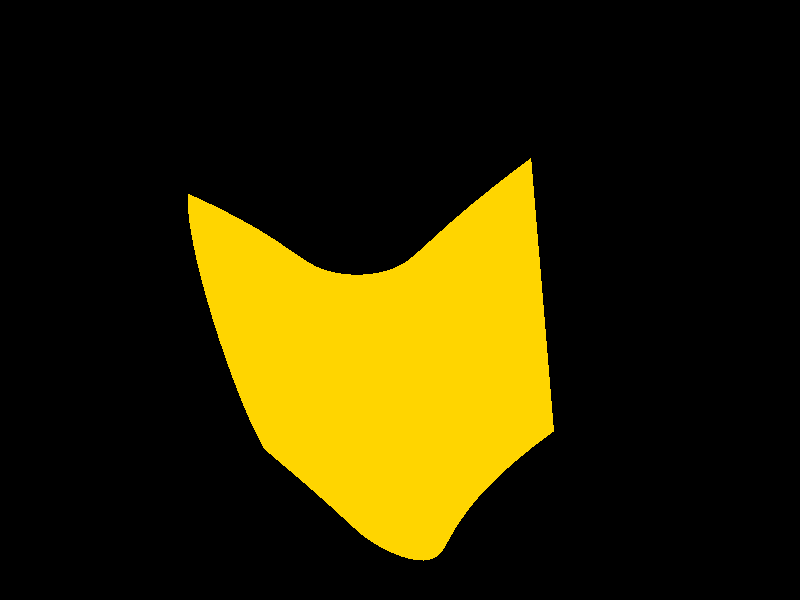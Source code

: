 // Persistence of Vision Ray Tracer Scene Description File
// for FreeCAD (http://www.freecadweb.org)

#version 3.6;

#include "colors.inc"
#include "metals.inc"

// ----------------------------------------

global_settings {
    assumed_gamma 1.0
    ambient_light color rgb <1.0,1.0,1.0>
    max_trace_level 20
}  

// ----------------------------------------


sky_sphere {
  pigment {
    gradient y
    color_map {
      [0.0 rgb <0.6,0.7,1.0>]
      [0.7 rgb <0.0,0.1,0.8>]
    }
  }
}


// ----------------------------------------

plane {
  y, -1
  texture { pigment {rgb <0.0,0.0,0.0>} finish {ambient 0.0 reflection 0.05 specular 0.0} }
}

// Standard finish
//#declare StdFinish = F_MetalA;
//#declare StdFinish = finish { diffuse 0.7 };
//#declare StdFinish = finish { phong 0.5 };
//#declare StdFinish = finish { ambient rgb <0.5,0.5,0.5> };
//#declare StdFinish = finish { crand 0.5 phong 0.9};
#declare StdFinish = finish { ambient 0.01 diffuse 0.9 phong 1.0 phong_size 70 metallic brilliance 1.5} ;

// declares positon and view direction

// Generated by FreeCAD (http://www.freecadweb.org/)
#declare cam_location =  <0.252327,215.901,248.322>;
#declare cam_look_at  = <37.7703,78.0019,32.9794>;
#declare cam_sky      = <-0.0832118,0.832563,-0.547645>;
#declare cam_angle    = 45; 
camera {
  location  cam_location
  look_at   cam_look_at
  sky       cam_sky
  angle     cam_angle 
  right x*800/600
}
// Written by FreeCAD http://www.freecadweb.org/
// face number1 +++++++++++++++++++++++++++++++++++++++++++++++++++++++++++++++++++++
#declare Pov_Shape0421 = mesh2{
  vertex_vectors {
    1800,
    <100,-2.08167e-17,-7.10543e-15>,
    <100,100,-7.10543e-15>,
    <100,5.79494,2.00509>,
    <100,12.132,3.81734>,
    <100,19.874,5.63068>,
    <100,28.4485,7.22981>,
    <100,37.5955,8.53082>,
    <100,46.026,9.38617>,
    <100,54.333,9.90452>,
    <100,62.2357,10.0742>,
    <100,69.5044,9.90739>,
    <100,75.9842,9.43623>,
    <100,81.5975,8.70535>,
    <100,86.3343,7.76476>,
    <100,90.2333,6.66387>,
    <100,93.3653,5.44736>,
    <100,95.8176,4.15238>,
    <100,97.6825,2.80649>,
    <100,99.0161,1.46517>,
    <0,6.93889e-18,0>,
    <83.0527,0,17.7712>,
    <72.1671,0,29.561>,
    <63.7728,0,38.9187>,
    <61.1204,0,41.7691>,
    <58.7136,0,44.0876>,
    <55.1571,0,46.9994>,
    <51.5998,0,49.45>,
    <48.257,0,51.3418>,
    <45.3521,0,52.6022>,
    <42.9285,0,53.2945>,
    <40.9497,0,53.52>,
    <39.3496,0,53.3746>,
    <38.1782,0,52.9874>,
    <37.2167,0,52.3935>,
    <36.3869,0,51.5559>,
    <35.6635,0,50.4616>,
    <34.7625,0,48.5875>,
    <33.0268,0,44.2689>,
    <31.8797,0,41.5441>,
    <30.4307,0,38.425>,
    <27.7686,0,33.4376>,
    <24.6994,0,28.4829>,
    <21.097,0,23.3531>,
    <16.8844,0,17.9712>,
    <11.9959,0,12.2946>,
    <6.45289,0,6.37959>,
    <-3.55271e-15,100,-1.42109e-14>,
    <0,10.1703,1.58828>,
    <0,42.7742,7.33789>,
    <0,54.4377,9.08879>,
    <0,63.8682,10.1622>,
    <0,71.2924,10.6656>,
    <0,77.3257,10.7418>,
    <0,82.2776,10.4764>,
    <0,86.3487,9.93222>,
    <0,89.6871,9.1592>,
    <0,92.411,8.19694>,
    <0,94.6174,7.07504>,
    <0,96.3871,5.81238>,
    <0,97.7851,4.41598>,
    <0,98.86,2.8804>,
    <0,99.5226,1.5059>,
    <89.5332,100,9.87068>,
    <81.0019,100,18.3794>,
    <73.5182,100,26.325>,
    <67.1563,100,33.5625>,
    <59.801,100,42.5067>,
    <56.5163,100,46.3906>,
    <53.9945,100,48.9696>,
    <51.7133,100,50.85>,
    <49.1227,100,52.5074>,
    <46.7659,100,53.6215>,
    <44.4323,100,54.3756>,
    <42.166,100,54.7749>,
    <40.0067,100,54.832>,
    <37.9864,100,54.5652>,
    <36.1281,100,53.9946>,
    <34.4469,100,53.1389>,
    <32.9525,100,52.0112>,
    <31.4871,100,50.4245>,
    <29.9122,100,48.1145>,
    <27.5725,100,43.9818>,
    <22.0464,100,33.9975>,
    <16.7745,100,25.163>,
    <10.2524,100,14.9685>,
    <5.50756,100,7.91163>,
    <89.4823,5.79515,12.9591>,
    <89.4829,8.99103,13.9014>,
    <83.0516,5.79607,19.7609>,
    <81.1881,5.79662,21.7507>,
    <89.4838,12.1324,14.7396>,
    <83.0503,8.99236,20.6992>,
    <81.1858,8.99315,22.6887>,
    <83.0485,12.134,21.5325>,
    <81.1827,12.135,23.5217>,
    <74.2192,5.80122,29.286>,
    <89.4865,19.8746,16.4955>,
    <72.1575,5.804,31.548>,
    <74.2102,8.99979,30.2271>,
    <83.043,19.8769,23.2732>,
    <72.1455,9.0038,32.4916>,
    <74.1988,12.1434,31.0653>,
    <81.1729,19.8783,25.262>,
    <68.6321,5.81195,35.4531>,
    <89.4902,28.4491,18.0141>,
    <72.1301,12.1485,33.3337>,
    <68.6132,9.01528,36.4029>,
    <83.0353,28.452,24.7711>,
    <74.1616,19.89,32.8251>,
    <68.5891,12.1629,37.255>,
    <81.159,28.4537,26.7594>,
    <72.0805,19.8971,35.1079>,
    <89.495,37.5962,19.215>,
    <63.746,5.83848,40.89>,
    <89.4962,39.9173,19.4558>,
    <62.7142,5.84887,42.0115>,
    <63.7126,9.05356,41.8513>,
    <68.5109,19.9174,39.0665>,
    <83.0256,37.5994,25.9466>,
    <74.1095,28.4679,34.3528>,
    <81.1418,37.6013,27.9347>,
    <62.677,9.06856,42.9746>,
    <83.023,39.9205,26.1805>,
    <63.6699,12.2112,42.7248>,
    <72.0107,28.4765,36.6574>,
    <89.4998,46.0268,19.9685>,
    <61.0853,5.87087,43.7143>,
    <81.1371,39.9225,28.1685>,
    <62.6293,12.2301,43.8531>,
    <60.1852,5.88623,44.6016>,
    <61.0417,9.10031,44.6781>,
    <83.0158,46.0301,26.6744>,
    <89.5031,51.5006,20.2773>,
    <68.4012,28.5011,40.6732>,
    <74.0447,37.6171,35.5674>,
    <81.1243,46.0321,28.6623>,
    <60.1383,9.12246,45.5639>,
    <60.9859,12.2702,45.5631>,
    <63.5318,19.9849,44.6226>,
    <89.5048,54.3338,20.3796>,
    <74.0271,39.9385,35.8121>,
    <58.6722,5.91632,45.9869>,
    <71.924,37.6267,37.9002>,
    <58.1233,5.92813,46.4574>,
    <83.009,51.5039,26.9656>,
    <62.475,20.0114,45.7739>,
    <60.0783,12.2981,46.4508>,
    <71.9004,39.9483,38.1527>,
    <58.6206,9.16589,46.9425>,
    <81.1122,51.5058,28.9534>,
    <83.0054,54.3371,27.0585>,
    <58.0705,9.18294,47.4094>,
    <73.9787,46.0485,36.336>,
    <68.2648,37.654,41.99>,
    <89.5091,61.0342,20.4551>,
    <81.1058,54.3391,29.0462>,
    <58.5547,12.3529,47.8287>,
    <60.8054,20.0675,47.5189>,
    <89.5098,62.2364,20.4423>,
    <63.3378,28.5831,46.3664>,
    <56.0708,5.97424,48.0951>,
    <68.2277,39.9761,42.263>,
    <71.8357,46.0585,38.698>,
    <58.0029,12.3744,48.2939>,
    <59.884,20.1066,48.4228>,
    <55.1117,5.99652,48.8029>,
    <62.2585,28.6153,47.556>,
    <73.9334,51.5224,36.6556>,
    <82.9967,61.0374,27.1113>,
    <56.015,9.24947,49.0287>,
    <82.9951,62.2396,27.0944>,
    <81.0902,61.0393,29.0989>,
    <71.775,51.5324,39.0378>,
    <73.9092,54.3555,36.7636>,
    <68.1259,46.087,42.8648>,
    <55.0554,9.28163,49.7261>,
    <89.5141,68.6493,20.2241>,
    <81.0874,62.2415,29.0821>,
    <53.5583,6.03338,49.8792>,
    <55.9437,12.4582,49.9014>,
    <89.5146,69.5051,20.1743>,
    <58.3413,20.1832,49.8174>,
    <60.5519,28.6833,49.3634>,
    <71.7427,54.3654,39.1566>,
    <63.0966,37.7453,47.8635>,
    <57.7843,20.2133,50.2847>,
    <54.9832,12.4988,50.5911>,
    <53.5016,9.33482,50.7837>,
    <63.031,40.0688,48.1866>,
    <59.6113,28.7308,50.2991>,
    <68.0304,51.5609,43.258>,
    <82.9865,68.6523,26.8538>,
    <51.5546,6.08209,51.1428>,
    <61.9892,37.7811,49.1046>,
    <82.9853,69.5081,26.8009>,
    <51.1543,6.09196,51.3782>,
    <73.8507,61.0553,36.8531>,
    <81.072,68.6541,28.8413>,
    <89.5182,74.9174,19.7286>,
    <53.429,12.5659,51.6341>,
    <73.84,62.2573,36.843>,
    <61.9159,40.1051,49.4422>,
    <81.07,69.5098,28.7884>,
    <67.9796,54.3939,43.4053>,
    <89.5189,75.9848,19.6114>,
    <55.713,20.3308,51.8838>,
    <51.4983,9.40511,52.0207>,
    <71.6643,61.0649,39.2724>,
    <58.0418,28.8239,51.7351>,
    <51.0981,9.41935,52.2505>,
    <71.65,62.2668,39.2671>,
    <60.2368,37.8568,50.9979>,
    <62.851,46.1821,48.9272>,
    <57.4774,28.8605,52.2125>,
    <54.7499,20.3875,52.5629>,
    <82.978,74.9201,26.3359>,
    <48.6996,6.15336,52.6911>,
    <51.4262,12.6545,52.8494>,
    <60.151,40.1821,51.3596>,
    <89.5217,80.1256,19.0481>,
    <82.9765,75.9874,26.2148>,
    <48.2134,6.1657,52.9229>,
    <61.7149,46.2193,50.2228>,
    <51.0263,12.6725,53.0746>,
    <59.2721,37.9096,51.9788>,
    <81.0568,74.9217,28.3234>,
    <73.7822,68.6689,36.6386>,
    <67.8563,61.0925,43.5904>,
    <81.0542,75.989,28.2023>,
    <89.5227,81.5981,18.8008>,
    <73.7744,69.5246,36.5906>,
    <53.1941,20.4815,53.5824>,
    <59.1798,40.2357,52.3534>,
    <67.8338,62.2942,43.5977>,
    <62.6822,51.6563,49.4518>,
    <48.6451,9.50797,53.5277>,
    <71.5726,68.6779,39.0886>,
    <48.1592,9.52577,53.7521>,
    <55.3891,29.0031,53.8272>,
    <71.5622,69.5334,39.0441>,
    <46.2752,6.21544,53.7427>,
    <82.9708,80.128,25.6367>,
    <62.5924,54.4887,49.6693>,
    <57.6693,38.0131,53.4776>,
    <59.9158,46.2981,52.2077>,
    <89.5246,84.4613,18.2349>,
    <61.5264,51.6936,50.7855>,
    <48.5752,12.7842,54.3217>,
    <81.044,80.1295,27.624>,
    <82.9688,81.6004,25.3841>,
    <54.4222,29.072,54.5046>,
    <57.0958,38.0538,53.972>,
    <45.3105,6.24053,54.082>,
    <48.0899,12.8067,54.5398>,
    <51.1931,20.6055,54.7588>,
    <57.5679,40.3409,53.8704>,
    <73.7248,74.9352,36.1565>,
    <89.5258,86.3347,17.7936>,
    <61.4261,54.5259,51.0234>,
    <50.794,20.6307,54.9754>,
    <58.9267,46.3532,53.2378>,
    <81.0404,81.6018,27.3713>,
    <46.2226,9.59755,54.5421>,
    <73.7149,76.0023,36.0415>,
    <67.7121,68.7036,43.4874>,
    <56.9919,40.3822,54.3699>,
    <67.6957,69.5589,43.4521>,
    <82.9649,84.4634,24.808>,
    <89.5269,88.0646,17.3258>,
    <71.4958,74.9434,38.632>,
    <59.6951,51.7727,52.8348>,
    <43.9553,6.27618,54.4687>,
    <52.8644,29.186,55.5132>,
    <45.2588,9.63376,54.8661>,
    <71.4826,76.0103,38.5214>,
    <62.3744,61.1845,50.0249>,
    <46.1554,12.8972,55.3042>,
    <81.0335,84.4647,26.7951>,
    <82.9624,86.3367,24.36>,
    <54.9863,38.2124,55.6232>,
    <62.3346,62.3854,50.0634>,
    <59.5778,54.6046,53.1071>,
    <57.29,46.461,54.8064>,
    <42.8886,6.30458,54.6875>,
    <58.6893,51.8279,53.8995>,
    <89.5283,90.2337,16.6394>,
    <73.6768,80.1416,35.4868>,
    <48.3493,20.7871,56.1644>,
    <43.9048,9.6852,55.2312>,
    <45.1927,12.9428,55.6151>,
    <81.029,86.3379,26.347>,
    <61.1828,61.2205,51.4286>,
    <89.5288,91.049,16.3467>,
    <56.7071,46.5033,55.3203>,
    <54.8767,40.5434,56.0329>,
    <47.8655,20.8185,56.3703>,
    <82.9601,88.0665,23.8861>,
    <54.0148,38.2891,56.307>,
    <73.6633,81.6134,35.2423>,
    <50.8659,29.3367,56.6642>,
    <67.5912,74.9669,43.0983>,
    <61.1384,62.4212,51.4761>,
    <41.8036,6.33381,54.8176>,
    <58.563,54.6595,54.1904>,
    <71.4316,80.1489,37.9834>,
    <50.4677,29.3672,56.8745>,
    <42.839,9.72618,55.4328>,
    <81.0249,88.0676,25.873>,
    <67.5705,76.0333,42.9991>,
    <43.8402,13.0077,55.9616>,
    <53.9039,40.6213,56.7192>,
    <71.4135,81.6205,37.7449>,
    <57.0292,51.9361,55.5179>,
    <82.9572,90.2353,23.192>,
    <40.9109,6.35816,54.8408>,
    <89.5303,93.3656,15.382>,
    <89.5303,93.5092,15.3144>,
    <73.6372,84.4753,34.6819>,
    <52.4544,38.4159,57.3157>,
    <62.1194,68.7894,50.1213>,
    <59.293,61.2969,53.5962>,
    <41.7547,9.76837,55.5454>,
    <82.9562,91.0505,22.8965>,
    <45.9378,20.9452,57.0837>,
    <56.4399,51.9785,56.046>,
    <81.0198,90.2363,25.1788>,
    <42.7755,13.0594,56.1484>,
    <62.0904,69.6438,50.1085>,
    <54.5761,46.6685,57.0179>,
    <59.241,62.4968,53.659>,
    <56.8905,54.7671,55.8356>,
    <81.018,91.0514,24.8832>,
    <39.8704,6.38693,54.7496>,
    <52.3428,40.7502,57.7294>,
    <73.6202,86.3478,34.2439>,
    <67.4903,80.1698,42.5053>,
    <71.3785,84.4817,37.1958>,
    <40.8626,9.80351,55.5541>,
    <44.9787,21.0092,57.3684>,
    <60.8981,68.8231,51.5828>,
    <48.032,29.5571,58.0187>,
    <58.2566,61.3501,54.7249>,
    <56.2977,54.8093,56.3714>,
    <89.5315,95.5255,14.2376>,
    <41.6923,13.1126,56.246>,
    <39.3112,6.4026,54.6361>,
    <60.8656,69.6771,51.5766>,
    <53.5999,46.7484,57.7125>,
    <67.4619,81.6406,42.2823>,
    <47.5505,29.5953,58.2146>,
    <89.5316,95.8178,14.0574>,
    <82.9533,93.3669,21.9239>,
    <58.2006,62.5496,54.796>,
    <82.9531,93.5105,21.8559>,
    <73.6048,88.0767,33.779>,
    <71.3559,86.3537,36.7651>,
    <50.459,38.5835,58.4531>,
    <39.8225,9.84502,55.4463>,
    <50.0621,38.6175,58.6593>,
    <81.0128,93.3676,23.9104>,
    <43.6311,21.1,57.6776>,
    <40.8008,13.1569,56.2425>,
    <81.0125,93.5112,23.8424>,
    <54.2941,52.1442,57.7781>,
    <61.9057,75.0451,49.8977>,
    <50.3482,40.9205,58.8651>,
    <89.5323,97.1637,13.117>,
    <71.3352,88.0822,36.3067>,
    <39.2634,9.86764,55.3238>,
    <38.1944,6.43443,54.2324>,
    <38.1397,6.43601,54.2052>,
    <67.4068,84.5001,41.763>,
    <52.0368,46.8805,58.7285>,
    <73.5857,90.2444,33.0958>,
    <58.9597,68.8942,53.8482>,
    <61.8692,76.1099,49.8265>,
    <49.9517,40.955,59.0705>,
    <56.5539,61.4545,56.4354>,
    <82.9508,95.5265,20.7726>,
    <89.5326,97.6826,12.6919>,
    <42.5701,21.1723,57.8349>,
    <45.6323,29.7491,58.8861>,
    <58.9218,69.7475,53.8531>,
    <39.7613,13.2092,56.1205>,
    <53.3147,52.2243,58.4814>,
    <82.9505,95.8187,20.5915>,
    <73.5787,91.0591,32.8042>,
    <54.1441,54.9742,58.1223>,
    <56.4925,62.6531,56.5185>,
    <60.6595,75.0757,51.4072>,
    <55.9529,61.4954,56.99>,
    <81.0083,95.5271,22.7588>,
    <67.3711,86.3708,41.3513>,
    <71.3097,90.2493,35.6313>,
    <81.0077,95.8193,22.5776>,
    <39.2023,13.2377,55.9907>,
    <60.6186,76.14,51.3442>,
    <89.5329,98.4745,11.9457>,
    <57.8979,68.9439,55.0298>,
    <38.1465,9.91357,54.9026>,
    <55.8899,62.6938,57.0765>,
    <37.1775,6.46426,53.5751>,
    <44.6782,29.8268,59.1491>,
    <38.0917,9.91585,54.8745>,
    <41.4902,21.2468,57.9027>,
    <47.6376,38.8288,59.7707>,
    <57.8571,69.7966,55.0406>,
    <53.163,55.0539,58.8306>,
    <71.3002,91.0637,35.3426>,
    <82.9491,97.1644,19.647>,
    <36.8065,6.47544,53.2342>,
    <89.5331,99.0162,11.3397>,
    <67.3386,88.098,40.9101>,
    <61.7273,80.2397,49.4409>,
    <50.0446,47.055,59.8618>,
    <47.1588,38.8712,59.9589>,
    <51.7498,52.3568,59.5047>,
    <73.5593,93.374,31.8419>,
    <73.5581,93.5175,31.7745>,
    <82.9486,97.6832,19.2205>,
    <89.5331,99.3291,10.9385>,
    <49.649,47.0904,60.0658>,
    <81.0052,97.1648,21.633>,
    <47.5302,41.1696,60.1754>,
    <40.6009,21.3088,57.8751>,
    <38.0852,13.2957,55.5551>,
    <43.3376,29.937,59.4271>,
    <61.677,81.7077,49.2558>,
    <38.0303,13.2985,55.5264>,
    <36.3465,6.48954,52.706>,
    <58.6805,75.1405,53.7534>,
    <37.1288,9.95663,54.2299>,
    <47.0521,41.2128,60.362>,
    <81.0044,97.6836,21.2063>,
    <60.4603,80.2671,50.9896>,
    <53.7802,61.6553,58.7873>,
    <51.5971,55.1857,59.8581>,
    <71.2743,93.3778,34.3881>,
    <82.9479,98.475,18.4722>,
    <56.1601,69.0412,56.8164>,
    <58.6327,76.2035,53.704>,
    <67.2985,90.2632,40.2555>,
    <71.2727,93.5212,34.3211>,
    <36.7572,9.97275,53.8836>,
    <56.1152,69.8929,56.8358>,
    <53.7137,62.8523,58.8823>,
    <39.5631,21.3821,57.726>,
    <42.2817,30.0249,59.5599>,
    <67.2837,91.077,39.9742>,
    <73.5424,95.5319,30.6988>,
    <60.4041,81.734,50.8154>,
    <81.0032,98.4752,20.4578>,
    <45.2525,39.0424,60.5969>,
    <55.5493,69.0794,57.3927>,
    <82.9475,99.0165,17.865>,
    <57.5974,75.1858,54.9784>,
    <73.5402,95.8239,30.5187>,
    <49.7597,52.5319,60.6381>,
    <37.0664,13.3499,54.8703>,
    <35.6214,6.51178,51.5852>,
    <61.5797,84.5613,48.8088>,
    <36.2963,9.99311,53.3491>,
    <52.7949,61.7326,59.5077>,
    <35.5854,6.51286,51.5195>,
    <55.5034,69.9307,57.4146>,
    <82.9474,99.3293,17.4631>,
    <39.0046,21.422,57.5822>,
    <57.546,76.2479,54.9364>,
    <49.365,52.5673,60.841>,
    <81.0025,99.0167,19.8504>,
    <52.7276,62.9289,59.6049>,
    <47.2359,47.3104,61.1558>,
    <36.6941,13.3703,54.52>,
    <45.1491,41.3867,60.9927>,
    <44.3046,39.1287,60.8421>,
    <71.2516,95.5348,33.2513>,
    <41.2064,30.1153,59.6033>,
    <81.0022,99.3294,19.4484>,
    <71.2487,95.8267,33.0719>,
    <58.4473,80.325,53.4016>,
    <49.6081,55.3598,60.992>,
    <61.5166,86.4278,48.4432>,
    <46.7598,47.3546,61.3386>,
    <60.2954,84.5854,50.3891>,
    <73.5308,97.1683,29.578>,
    <67.2429,93.3887,39.0398>,
    <67.2404,93.532,38.974>,
    <36.232,13.3959,53.9809>,
    <49.2139,55.3951,61.1945>,
    <35.5692,10.0252,52.2192>,
    <35.533,10.0268,52.1531>,
    <44.2029,41.4744,61.234>,
    <51.2266,61.8604,60.546>,
    <37.8867,21.5031,57.1207>,
    <73.5275,97.6866,29.1525>,
    <40.3203,30.1906,59.5565>,
    <58.3816,81.7897,53.2455>,
    <37.8318,21.5071,57.0907>,
    <55.83,75.2745,56.8272>,
    <34.7178,6.53701,49.6825>,
    <61.4591,88.1507,48.0433>,
    <42.9726,39.2514,61.0947>,
    <53.3542,69.2285,59.2437>,
    <51.1589,63.0557,60.6451>,
    <60.225,86.4501,50.0365>,
    <57.3466,80.3654,54.6618>,
    <71.2362,97.1704,32.1343>,
    <55.7736,76.3348,56.7956>,
    <55.2112,75.3093,57.4212>,
    <53.3058,70.0783,59.2715>,
    <73.5231,98.4774,28.4052>,
    <34.3608,6.5455,48.8178>,
    <46.9597,52.788,61.92>,
    <71.2318,97.6884,31.7097>,
    <35.5022,13.4364,52.8452>,
    <42.8732,41.599,61.4811>,
    <35.4659,13.4384,52.7788>,
    <67.2072,95.5432,37.9193>,
    <44.8657,47.5329,61.9522>,
    <57.2758,81.8286,54.5152>,
    <39.285,30.2796,59.3865>,
    <55.1533,76.3689,57.3924>,
    <41.9231,39.3491,61.2077>,
    <46.4856,52.8324,62.0997>,
    <67.2027,95.8347,37.7419>,
    <60.1607,88.1713,49.6483>,
    <52.3641,69.3006,59.978>,
    <58.2544,84.6362,52.8535>,
    <36.8646,21.5791,56.4159>,
    <61.3882,90.3099,47.4383>,
    <73.5206,99.0182,27.798>,
    <34.6622,10.0616,50.3082>,
    <52.315,70.1496,60.0073>,
    <38.727,30.328,59.2323>,
    <49.2405,62.0293,61.6817>,
    <71.2258,98.4787,30.9634>,
    <46.8128,55.6147,62.2683>,
    <73.5194,99.3305,27.3959>,
    <36.49,21.6076,56.0597>,
    <61.362,91.1212,47.1748>,
    <43.9241,47.6228,62.1842>,
    <41.8255,41.6983,61.5898>,
    <48.8474,62.0636,61.8834>,
    <34.3039,10.0739,49.4413>,
    <49.1733,63.2232,61.7812>,
    <55.5545,80.4447,56.5602>,
    <58.172,86.4974,52.5225>,
    <46.3397,55.6588,62.4466>,
    <40.8536,39.4497,61.2317>,
    <57.139,84.6716,54.1413>,
    <71.2225,99.0191,30.3565>,
    <67.1829,97.1765,36.812>,
    <60.0816,90.3282,49.057>,
    <48.7804,63.2572,61.9827>,
    <36.0241,21.6435,55.5148>,
    <34.5911,13.4823,50.9299>,
    <50.793,69.4199,61.0284>,
    <71.221,99.3312,29.9543>,
    <52.9974,75.4451,59.3146>,
    <54.9288,80.4758,57.1679>,
    <55.4768,81.9047,56.4271>,
    <67.176,97.6936,36.3898>,
    <60.0524,91.1385,48.7985>,
    <44.5997,53.0112,62.6995>,
    <37.6082,30.4265,58.7534>,
    <40.7575,41.8005,61.6097>,
    <32.9777,6.56948,45.3302>,
    <50.7437,70.2676,61.0589>,
    <37.5531,30.4314,58.7227>,
    <58.0968,88.215,52.1533>,
    <42.6009,47.7505,62.4179>,
    <39.9713,39.5334,61.17>,
    <52.9363,76.5021,59.2927>,
    <57.0503,86.5304,53.8216>,
    <61.2898,93.4252,46.2874>,
    <34.231,13.4978,50.0623>,
    <61.2855,93.568,46.2243>,
    <54.8492,81.9346,57.0385>,
    <67.1666,98.4825,35.6459>,
    <52.0031,75.5108,60.0594>,
    <43.6625,53.1013,62.924>,
    <32.4253,6.5759,43.9855>,
    <35.2857,21.7001,54.3744>,
    <44.4583,55.8367,63.0395>,
    <39.8763,41.8856,61.5449>,
    <35.2489,21.7029,54.308>,
    <41.5579,47.8523,62.5163>,
    <51.9413,76.5665,60.0391>,
    <46.4564,62.2765,62.9453>,
    <56.9694,88.2455,53.4622>,
    <55.3265,84.7411,56.0781>,
    <38.939,39.6324,60.9847>,
    <58.0041,90.3669,51.5844>,
    <67.1614,99.0217,35.0397>,
    <32.9168,10.1085,45.9492>,
    <36.5813,30.5188,58.0384>,
    <59.9718,93.4395,47.9238>,
    <59.9669,93.5821,47.8614>,
    <31.8291,6.58145,42.5942>,
    <48.8102,69.5774,62.1657>,
    <45.9858,62.3193,63.1201>,
    <46.3913,63.4683,63.0424>,
    <67.159,99.333,34.6372>,
    <57.9699,91.1752,51.3336>,
    <43.5234,55.9264,63.2602>,
    <54.6952,84.7684,56.6961>,
    <48.7612,70.4235,62.1963>,
    <38.3818,39.6863,60.8236>,
    <61.2268,95.5712,45.204>,
    <48.4184,69.6093,62.3662>,
    <36.2035,30.5534,57.6806>,
    <52.6994,80.5972,59.0933>,
    <42.3454,53.2295,63.1468>,
    <38.8449,41.9862,61.3565>,
    <45.9211,63.5108,63.2167>,
    <61.2187,95.8614,45.0308>,
    <32.3632,10.1177,44.6038>,
    <55.2291,86.595,55.7735>,
    <40.4942,47.957,62.5263>,
    <50.4298,75.6195,61.1179>,
    <48.3696,70.4551,62.3966>,
    <56.8696,90.3939,52.9045>,
    <34.361,21.7644,52.4617>,
    <32.8387,13.5414,46.5704>,
    <50.3676,76.673,61.0987>,
    <38.2878,42.041,61.1942>,
    <52.6154,82.0513,58.972>,
    <35.7322,30.597,57.1361>,
    <54.5955,86.6204,56.3955>,
    <31.7662,10.1257,43.2121>,
    <56.8329,91.2008,52.6577>,
    <59.9014,95.5821,46.8499>,
    <51.7017,80.6559,59.8451>,
    <30.3794,6.59096,39.4667>,
    <42.2094,56.0538,63.4776>,
    <41.3069,53.3315,63.2368>,
    <55.1402,88.3052,55.4271>,
    <39.6159,48.0443,62.4542>,
    <59.8924,95.8718,46.6777>,
    <37.2618,39.7959,60.3349>,
    <57.8756,93.4698,50.4789>,
    <61.1838,97.1966,44.1173>,
    <37.2065,39.8013,60.304>,
    <33.9955,21.786,51.5971>,
    <44.1151,62.4918,63.6972>,
    <57.8699,93.6119,50.4176>,
    <32.2838,13.5531,45.2258>,
    <51.6167,82.1077,59.7253>,
    <54.5043,88.3287,56.0524>,
    <61.1716,97.7109,43.6994>,
    <44.0524,63.6818,63.7908>,
    <34.9818,30.6658,56.0023>,
    <37.1675,42.1523,60.704>,
    <41.1733,56.1554,63.5635>,
    <52.4529,84.8749,58.6438>,
    <48.4496,75.763,62.2539>,
    <46.0393,69.8079,63.4133>,
    <34.9442,30.6691,55.9364>,
    <40.2472,53.4366,63.2389>,
    <37.1122,42.1578,60.673>,
    <31.6857,13.5632,43.8351>,
    <38.5868,48.1474,62.259>,
    <43.1858,62.5788,63.9091>,
    <55.0307,90.4468,54.884>,
    <59.8534,97.2045,45.7678>,
    <30.3156,10.1395,40.0844>,
    <56.7313,93.4909,51.8125>,
    <45.9918,70.6516,63.4418>,
    <48.059,75.7921,62.4529>,
    <50.1265,80.753,60.9077>,
    <56.7252,93.6328,51.7517>,
    <48.3879,76.8137,62.2341>,
    <45.5715,69.8478,63.584>,
    <61.1551,98.495,42.9592>,
    <36.2289,39.8985,59.6184>,
    <43.1241,63.7681,64.0011>,
    <54.9903,91.2509,54.642>,
    <57.7932,95.6053,49.419>,
    <38.0303,48.2035,62.0939>,
    <45.5244,70.6911,63.612>,
    <59.8398,97.7177,45.3507>,
    <47.9975,76.8422,62.4328>,
    <54.3921,90.4676,55.5127>,
    <52.3476,86.7194,58.3509>,
    <51.4524,84.9264,59.3994>,
    <39.3716,53.5241,63.1612>,
    <57.7827,95.894,49.2483>,
    <27.7181,6.60056,34.4711>,
    <40.1158,56.2599,63.5617>,
    <50.0409,82.201,60.7883>,
    <35.8473,39.937,59.2628>,
    <61.1458,99.0305,42.3523>,
    <54.3507,91.2706,55.2717>,
    <36.133,42.2566,59.9882>,
    <41.8796,62.7024,64.1138>,
    <26.8905,6.60244,33.064>,
    <32.5862,21.8471,48.1216>,
    <30.2339,13.5805,40.7095>,
    <59.8213,98.4999,44.6105>,
    <61.1415,99.3393,41.9479>,
    <34.038,30.7438,54.1081>,
    <52.2514,88.4202,58.0135>,
    <41.8194,63.8907,64.2035>,
    <56.6427,95.6215,50.7586>,
    <35.3692,39.9855,58.7238>,
    <51.3458,86.7673,59.1072>,
    <35.7503,42.2956,59.6336>,
    <39.2416,56.347,63.4812>,
    <38.3446,53.6275,62.9608>,
    <56.6314,95.9094,50.5884>,
    <36.909,48.3176,61.6015>,
    <54.8788,93.5323,53.8077>,
    <57.7371,97.2213,48.3427>,
    <43.7134,70.0087,64.1417>,
    <36.8535,48.3232,61.5706>,
    <48.1486,80.8812,62.0388>,
    <54.8721,93.6736,53.7474>,
    <59.8109,99.0339,44.0027>,
    <32.0268,21.8635,46.7836>,
    <27.6554,10.1533,35.089>,
    <33.6648,30.7701,53.2529>,
    <40.8493,62.8009,64.19>,
    <49.8755,85.0115,60.4619>,
    <43.6677,70.8503,64.1673>,
    <45.6898,75.9731,63.4843>,
    <47.759,80.9072,62.2359>,
    <57.7212,97.7321,47.9259>,
    <35.2704,42.3449,59.0968>,
    <59.8062,99.3418,43.5971>,
    <37.7886,53.6838,62.7939>,
    <51.2486,88.4645,58.7699>,
    <24.6519,6.60607,29.5113>,
    <54.2365,93.5486,54.4394>,
    <40.7901,63.9884,64.2779>,
    <26.8286,10.156,33.6819>,
    <54.2296,93.6896,54.3792>,
    <48.0637,82.3242,61.9172>,
    <45.2244,76.0094,63.6509>,
    <45.63,77.0196,63.461>,
    <42.7907,70.0899,64.3429>,
    <52.133,90.5487,57.4786>,
    <31.4253,21.8776,45.3995>,
    <38.2157,56.4498,63.2784>,
    <34.6038,40.062,57.6067>,
    <47.6744,82.3492,62.1135>,
    <56.5823,97.2329,49.6837>,
    <34.5654,40.0657,57.5419>,
    <49.7683,86.8465,60.1683>,
    <42.7457,70.9306,64.3673>,
    <45.1651,77.0552,63.6267>,
    <39.797,62.9023,64.1791>,
    <57.6995,98.5103,47.1844>,
    <35.8701,48.4245,60.8893>,
    <52.0893,91.3475,57.2384>,
    <27.5751,13.598,35.7169>,
    <37.6601,56.5059,63.1108>,
    <54.7815,95.6533,52.7587>,
    <56.5652,97.7421,49.2665>,
    <39.7387,64.0889,64.2654>,
    <54.7691,95.9397,52.5886>,
    <51.1288,90.5879,58.2339>,
    <34.5009,42.4227,57.985>,
    <36.6665,53.7982,62.3008>,
    <35.4845,48.4645,60.538>,
    <34.4623,42.4265,57.9205>,
    <36.6109,53.8039,62.27>,
    <24.5928,10.1613,30.1288>,
    <57.6873,99.0411,46.5736>,
    <26.7493,13.6014,34.3102>,
    <47.8995,85.124,61.5846>,
    <49.6704,88.5377,59.8286>,
    <41.4937,70.2052,64.5324>,
    <54.1368,95.6657,53.3904>,
    <38.9263,62.9867,64.0922>,
    <21.0546,6.60932,24.3774>,
    <51.0846,91.3846,57.993>,
    <20.8778,6.60943,24.1394>,
    <29.9698,21.9018,42.2871>,
    <57.6818,99.347,46.1653>,
    <54.124,95.9515,53.2201>,
    <56.5419,98.5175,48.5229>,
    <41.4498,71.0447,64.5548>,
    <47.5107,85.1468,61.7791>,
    <43.3769,76.156,64.1898>,
    <32.2317,30.8443,49.8147>,
    <45.398,81.0689,63.2495>,
    <34.9996,48.5151,60.0077>,
    <38.8687,64.1726,64.1773>,
    <33.6363,40.1488,55.7449>,
    <51.9687,93.612,56.405>,
    <36.5375,56.6197,62.6176>,
    <51.9615,93.7521,56.3445>,
    <54.7152,97.2558,51.6819>,
    <43.3193,77.1989,64.1619>,
    <36.4818,56.6253,62.5869>,
    <47.7931,86.9511,61.2856>,
    <44.9347,81.1014,63.4117>,
    <56.5288,99.0462,47.9096>,
    <40.4701,70.297,64.5968>,
    <24.5172,13.608,30.7576>,
    <45.3157,82.5046,63.1209>,
    <35.6235,53.9055,61.5933>,
    <31.6661,30.8641,48.4898>,
    <49.5499,90.6528,59.2878>,
    <37.9032,63.0865,63.8839>,
    <42.4597,76.23,64.3807>,
    <47.4046,86.9723,61.4786>,
    <54.6963,97.7618,51.2625>,
    <40.4269,71.1356,64.6178>,
    <33.2536,40.178,54.9045>,
    <56.5228,99.3506,47.499>,
    <54.0688,97.2648,52.3115>,
    <33.5269,42.5109,56.133>,
    <21.0017,10.166,24.9933>,
    <20.8253,10.1661,24.7552>,
    <44.853,82.5358,63.2816>,
    <37.8461,64.2716,63.968>,
    <50.9627,93.6426,57.1556>,
    <49.5054,91.446,59.0444>,
    <42.403,77.2714,64.351>,
    <16.8491,6.61112,18.9913>,
    <35.2351,53.9456,61.2457>,
    <50.9553,93.7823,57.0948>,
    <47.696,88.6344,60.9395>,
    <37.3482,63.1408,63.7145>,
    <34.2189,48.5947,58.9118>,
    <31.0597,30.8813,47.1182>,
    <34.1796,48.5986,58.8483>,
    <54.0495,97.7695,51.8908>,
    <39.4239,70.3916,64.5749>,
    <33.1417,42.5405,55.297>,
    <54.6707,98.5317,50.5133>,
    <35.4923,56.7264,61.9129>,
    <47.3078,88.654,61.1309>,
    <51.8635,95.7143,55.3481>,
    <37.2912,64.3255,63.7983>,
    <27.3153,21.9263,37.3093>,
    <39.3814,71.2291,64.5945>,
    <34.7454,53.9963,60.7221>,
    <45.1565,85.2886,62.7725>,
    <41.1703,76.335,64.5554>,
    <51.8501,95.9979,55.1759>,
    <43.0959,81.2324,63.931>,
    <35.1024,56.7663,61.5675>,
    <20.9341,13.6139,25.6208>,
    <54.0233,98.5373,51.1389>,
    <54.6564,99.0561,49.8938>,
    <20.7582,13.6141,25.3826>,
    <26.4928,21.9311,35.9053>,
    <12.9715,6.61188,14.4357>,
    <44.6949,85.3171,62.9299>,
    <41.115,77.3744,64.5228>,
    <38.5573,70.4703,64.4802>,
    <47.5764,90.7385,60.3884>,
    <16.8051,10.1686,19.6038>,
    <49.3827,93.6934,58.1974>,
    <36.2245,63.2512,63.2218>,
    <11.9699,6.61199,13.3095>,
    <50.8562,95.7378,56.0919>,
    <54.6498,99.3578,49.4785>,
    <49.3753,93.8323,58.1358>,
    <36.1687,63.2567,63.1912>,
    <43.0167,82.6617,63.7945>,
    <38.5153,71.307,64.4989>,
    <47.1885,90.7558,60.5773>,
    <29.599,30.9107,44.03>,
    <45.0534,87.1043,62.4609>,
    <54.0086,99.06,50.5167>,
    <50.8426,96.0203,55.9184>,
    <34.6103,56.8168,61.0475>,
    <42.1833,81.2985,64.1115>,
    <47.5322,91.5272,60.1402>,
    <40.1524,76.4187,64.6085>,
    <33.2272,48.6851,57.088>,
    <36.1673,64.4349,63.3056>,
    <31.7909,40.2606,51.5216>,
    <51.7918,97.2999,54.2557>,
    <36.1115,64.4404,63.2751>,
    <33.9543,54.0762,59.6421>,
    <33.9144,54.0801,59.5795>,
    <47.1445,91.5437,60.328>,
    <44.5925,87.1308,62.6158>,
    <54.0018,99.3606,50.0993>,
    <40.098,77.4564,64.5737>,
    <37.5374,70.5634,64.265>,
    <24.2727,21.9403,32.3565>,
    <42.1054,82.7252,63.9715>,
    <51.7714,97.7997,53.8286>,
    <12.9367,10.1696,15.0441>,
    <32.8348,48.7156,56.2644>,
    <16.7489,13.6172,20.2275>,
    <44.9592,88.7759,62.1014>,
    <31.2175,40.2827,50.2154>,
    <37.4958,71.3991,64.2828>,
    <31.6709,42.6244,51.93>,
    <7.02949,6.61228,7.9992>,
    <11.9377,10.1698,13.9167>,
    <39.1112,76.5049,64.5758>,
    <35.1739,63.3547,62.5242>,
    <50.7837,97.3168,54.9909>,
    <6.43851,6.61229,7.388>,
    <42.8634,85.432,63.4286>,
    <49.2756,95.7767,57.1197>,
    <36.9832,70.6141,64.0934>,
    <40.9003,81.3924,64.2712>,
    <44.499,88.8004,62.2536>,
    <33.8135,56.8963,59.9762>,
    <33.7733,56.9001,59.9142>,
    <49.2619,96.0574,56.9439>,
    <47.4104,93.7604,59.2765>,
    <51.7437,98.559,53.0639>,
    <39.0577,77.5408,64.5389>,
    <35.1158,64.5375,62.6094>,
    <36.9416,71.4493,64.1109>,
    <47.4031,93.8984,59.2136>,
    <50.7631,97.8142,54.5601>,
    <30.6052,40.3018,48.8615>,
    <34.7805,63.3935,62.184>,
    <31.0954,42.6469,50.6292>,
    <47.0231,93.7739,59.4605>,
    <40.8242,82.8154,64.1263>,
    <47.0158,93.9117,59.3973>,
    <26.9506,30.9404,39.0788>,
    <38.2481,76.5766,64.4732>,
    <41.9546,85.49,63.5981>,
    <12.8922,13.6186,15.6626>,
    <32.946,54.1669,57.8459>,
    <44.8433,90.8639,61.5301>,
    <42.7641,87.2376,63.1037>,
    <34.7217,64.576,62.2701>,
    <51.7282,99.0751,52.4299>,
    <20.7154,21.9486,27.2177>,
    <39.8871,81.4672,64.3126>,
    <20.5409,21.9489,26.9792>,
    <11.8963,13.6188,14.5336>,
    <7.01003,10.1702,8.59947>,
    <34.2823,63.4424,61.6732>,
    <38.1952,77.6112,64.4348>,
    <30.4814,42.6663,49.2804>,
    <50.7351,98.5695,53.7885>,
    <26.1327,30.9462,37.6798>,
    <44.3838,90.8856,61.6784>,
    <6.42064,10.1702,7.98737>,
    <44.8005,91.646,61.2732>,
    <35.8582,70.717,63.6006>,
    <51.7211,99.3715,52.0042>,
    <49.2025,97.3448,56.0028>,
    <35.8022,70.7221,63.5702>,
    <32.547,54.1974,57.0344>,
    <34.2224,64.6245,61.761>,
    <35.8165,71.5511,63.618>,
    <39.8123,82.8872,64.1638>,
    <41.8569,87.2915,63.2676>,
    <44.3413,91.6666,61.4198>,
    <35.7605,71.5562,63.5876>,
    <42.6735,88.8991,62.7303>,
    <47.3041,95.828,58.1767>,
    <32.7964,56.9865,58.195>,
    <31.342,48.8015,52.9425>,
    <37.2309,76.6614,64.2508>,
    <49.1818,97.8383,55.5654>,
    <50.7194,99.0825,53.1484>,
    <29.1379,40.3345,45.8069>,
    <40.6769,85.5723,63.7421>,
    <47.2905,96.1064,57.9972>,
    <38.8502,81.5442,64.2686>,
    <46.9171,95.8384,58.3559>,
    <50.7121,99.3768,52.7185>,
    <37.1785,77.6943,64.2108>,
    <6.98512,13.6193,9.2077>,
    <46.9036,96.1163,58.1756>,
    <33.472,63.5195,60.6234>,
    <23.9295,30.9574,34.1384>,
    <36.6773,76.7076,64.0765>,
    <32.3938,57.0168,57.3899>,
    <6.39775,13.6193,8.59444>,
    <33.431,63.5232,60.5626>,
    <16.5669,21.9532,21.8134>,
    <30.7607,48.8245,51.6566>,
    <41.7677,88.9489,62.8883>,
    <29.0124,42.6995,46.2353>,
    <49.1536,98.5869,54.7815>,
    <34.8014,70.8135,62.9111>,
    <38.7766,82.9612,64.1161>,
    <44.6824,93.8584,60.3797>,
    <44.6753,93.995,60.3148>,
    <33.4096,64.701,60.7151>,
    <36.625,77.7396,64.0359>,
    <40.5815,87.3681,63.4035>,
    <42.5618,90.9731,62.1387>,
    <37.99,81.6083,64.1577>,
    <33.3685,64.7047,60.6546>,
    <39.6676,85.6379,63.7713>,
    <34.759,71.6466,62.9293>,
    <47.2316,97.3819,57.0362>,
    <44.2241,93.8754,60.5208>,
    <34.4038,70.8497,62.5768>,
    <44.217,94.0117,60.4555>,
    <30.1422,48.8444,50.3218>,
    <49.1378,99.0946,54.131>,
    <42.5206,91.7495,61.8732>,
    <46.8449,97.3894,57.2104>,
    <34.3609,71.6824,62.5957>,
    <37.9172,83.0228,64.0023>,
    <47.2111,97.8701,56.5895>,
    <12.7482,21.9551,17.2321>,
    <49.1306,99.3855,53.6938>,
    <31.0333,54.2836,53.7558>,
    <41.6579,91.0172,62.2882>,
    <35.5513,76.8014,63.5819>,
    <40.4943,89.0197,63.0158>,
    <35.4951,76.8061,63.5516>,
    <26.4971,40.3675,40.8925>,
    <39.5738,87.4291,63.4264>,
    <33.8985,70.8953,62.0766>,
    <46.8244,97.8766,56.7616>,
    <11.7627,21.9554,16.0982>,
    <38.6343,85.7054,63.7153>,
    <36.975,81.684,63.927>,
    <20.4084,30.9675,28.9988>,
    <20.2359,30.9678,28.76>,
    <32.4334,63.607,58.8788>,
    <35.4987,77.8315,63.5408>,
    <41.6174,91.7913,62.0191>,
    <44.5793,95.9032,59.2432>,
    <35.4426,77.8361,63.5105>,
    <33.8548,71.7275,62.0966>,
    <25.6849,40.374,39.5002>,
    <47.1831,98.6099,55.7885>,
    <30.4466,54.3067,52.4843>,
    <44.5662,96.1781,59.0578>,
    <32.3671,64.7877,58.9772>,
    <36.422,81.7253,63.7492>,
    <26.3736,42.7331,41.3312>,
    <44.1217,95.9162,59.3776>,
    <36.9028,83.0956,63.7687>,
    <30.8692,57.1026,54.1347>,
    <28.6683,48.8785,47.3033>,
    <39.4882,89.0761,63.0321>,
    <46.7965,98.6145,55.9571>,
    <32.0223,63.6364,58.0896>,
    <42.4069,93.9438,60.9511>,
    <44.1086,96.1905,59.1911>,
    <37.7764,85.7616,63.5952>,
    <42.4,94.0792,60.8842>,
    <38.542,87.4919,63.3642>,
    <40.387,91.0799,62.4036>,
    <47.1674,99.1106,55.1236>,
    <34.4892,76.8893,62.8976>,
    <29.824,54.3267,51.163>,
    <25.563,42.7396,39.9408>,
    <33.0723,70.9672,61.0514>,
    <6.90454,21.9562,10.7442>,
    <31.9544,64.8169,58.1909>,
    <36.35,83.1353,63.5897>,
    <33.0304,70.9707,60.9922>,
    <6.32375,21.9562,10.1272>,
    <46.7808,99.1139,55.2893>,
    <30.2796,57.1256,52.8709>,
    <40.3474,91.8507,62.1293>,
    <47.1602,99.397,54.6767>,
    <34.4358,77.9177,62.8571>,
    <16.3115,30.973,23.5799>,
    <33.0269,71.7987,61.0742>,
    <23.5026,40.3865,35.9696>,
    <44.5091,97.4361,58.0652>,
    <32.9848,71.8022,61.0151>,
    <41.5055,93.9783,61.0852>,
    <34.0882,76.9223,62.5676>,
    <41.4988,94.1132,61.0173>,
    <38.4578,89.1341,62.9634>,
    <37.6851,87.5442,63.2392>,
    <46.7737,99.3994,54.8404>,
    <35.295,81.8091,63.2508>,
    <39.3828,91.1299,62.4103>,
    <36.7633,85.8281,63.355>,
    <35.2387,81.8133,63.2205>,
    <44.052,97.4454,58.1929>,
    <44.4892,97.9167,57.6038>,
    <34.0342,77.95,62.5278>,
    <29.6547,57.1454,51.5568>,
    <42.3076,95.9686,59.7803>,
    <23.3864,42.7523,36.4132>,
    <33.5768,76.9638,62.0755>,
    <39.3439,91.898,62.132>,
    <44.0322,97.9248,57.7289>,
    <42.295,96.2405,59.5894>,
    <35.2227,83.2158,63.0896>,
    <36.2107,85.8643,63.173>,
    <28.3455,54.3608,48.1698>,
    <35.1664,83.2198,63.0592>,
    <37.6018,89.1825,62.8333>,
    <26.0352,48.9129,42.4281>,
    <12.5461,30.9754,18.9763>,
    <33.5218,77.9907,62.037>,
    <40.2382,94.0274,61.1785>,
    <36.6728,87.606,62.9939>,
    <44.462,98.6435,56.7767>,
    <32.0087,71.0488,59.3493>,
    <40.2316,94.1616,61.1095>,
    <38.354,91.1813,62.3321>,
    <11.575,30.9757,17.8355>,
    <30.4709,63.7196,54.8912>,
    <41.4079,95.9951,59.9001>,
    <20.0266,40.3976,30.8301>,
    <25.2289,48.9196,41.0431>,
    <19.8566,40.398,30.5909>,
    <31.9603,71.8794,59.3769>,
    <34.2286,81.8877,62.5684>,
    <44.0052,98.6493,56.8972>,
    <41.3954,96.2658,59.707>,
    <38.3158,91.9468,62.0497>,
    <30.3981,64.8994,55.0029>,
    <36.1205,87.6397,62.8094>,
    <44.4468,99.1341,56.0901>,
    <28.1737,57.1794,48.5772>,
    <31.5874,71.0763,58.5786>,
    <32.7375,77.0294,61.0699>,
    <42.24,97.4833,58.568>,
    <32.6947,77.0325,61.0119>,
    <36.5903,89.2396,62.5824>,
    <29.8743,63.7419,53.6462>,
    <33.8246,81.9171,62.2413>,
    <39.2366,94.0664,61.1678>,
    <37.4992,91.2241,62.1944>,
    <35.083,85.9378,62.6685>,
    <31.5379,71.9066,58.6082>,
    <44.4398,99.4139,55.6286>,
    <34.1551,83.2913,62.4072>,
    <39.2301,94.2001,61.0978>,
    <43.9901,99.1381,56.2067>,
    <19.9227,42.7637,31.274>,
    <35.0266,85.9415,62.6379>,
    <19.7533,42.7641,31.0346>,
    <32.6802,78.055,61.0345>,
    <42.2208,97.9573,58.0934>,
    <32.6373,78.0581,60.9767>,
    <29.8002,64.9215,53.7613>,
    <6.7914,30.9766,12.4422>,
    <37.4614,91.9873,61.9087>,
    <43.9832,99.4168,55.7427>,
    <36.0381,89.2707,62.3952>,
    <40.1428,96.0327,59.9732>,
    <6.21983,30.9767,11.82>,
    <23.0679,48.9326,37.5241>,
    <33.7503,83.3196,62.0807>,
    <29.2439,63.7611,52.3497>,
    <41.3414,97.5023,58.6737>,
    <33.3083,81.9543,61.7549>,
    <25.7176,54.3954,43.3222>,
    <40.1306,96.3016,59.7769>,
    <15.9938,40.4038,25.3938>,
    <34.9924,87.7081,62.3011>,
    <38.2101,94.1067,61.072>,
    <34.936,87.7115,62.2704>,
    <29.1689,64.9406,52.468>,
    <36.4885,91.2747,61.9353>,
    <38.2038,94.2397,61.0011>,
    <42.1947,98.6728,57.2429>,
    <41.3225,97.9737,58.1938>,
    <24.9154,54.4021,41.9423>,
    <33.2326,83.3553,61.5956>,
    <34.0129,86.0067,61.9851>,
    <39.1429,96.0626,59.9466>,
    <31.6528,77.1037,59.4021>,
    <36.451,92.0353,61.646>,
    <15.9073,42.77,25.8329>,
    <35.9366,91.3023,61.744>,
    <25.5488,57.2137,43.7444>,
    <39.1309,96.3302,59.7477>,
    <42.18,99.1545,56.537>,
    <34.9097,89.3339,61.8825>,
    <40.0778,97.5295,58.7269>,
    <37.3569,94.1402,60.9203>,
    <34.8532,89.3371,61.8517>,
    <33.6066,86.0325,61.6592>,
    <31.5919,78.1278,59.3723>,
    <41.2968,98.6846,57.3337>,
    <30.0047,71.1538,55.4465>,
    <32.4579,82.0128,60.7639>,
    <37.3506,94.2727,60.8486>,
    <12.2948,40.4064,20.7625>,
    <32.4145,82.0157,60.7068>,
    <27.7571,63.7941,49.4032>,
    <42.1733,99.4286,56.0626>,
    <35.8991,92.0614,61.453>,
    <31.2231,77.1287,58.6464>,
    <19.6378,48.9443,32.3855>,
    <24.7487,57.2205,42.3672>,
    <19.4703,48.9447,32.1459>,
    <11.3416,40.4068,19.6132>,
    <29.9517,71.9834,55.4836>,
    <33.9208,87.7722,61.6161>,
    <40.0594,97.997,58.2392>,
    <22.7691,54.4152,38.4314>,
    <27.681,64.9732,49.5276>,
    <38.118,96.0935,59.8346>,
    <41.2824,99.1628,56.62>,
    <31.1608,78.1524,58.6191>,
    <32.379,83.4116,60.6083>,
    <33.0862,86.0651,61.1762>,
    <32.3355,83.4143,60.5514>,
    <29.3999,71.1746,54.2233>,
    <38.1062,96.3596,59.6332>,
    <12.2263,42.7726,21.1942>,
    <33.5134,87.7962,61.2904>,
    <39.079,97.551,58.6843>,
    <36.3475,94.1797,60.6455>,
    <41.2758,99.4346,56.1404>,
    <34.8079,91.3583,61.2242>,
    <29.346,72.0039,54.2628>,
    <36.3413,94.3117,60.5729>,
    <34.7513,91.3611,61.1931>,
    <11.2781,42.773,20.0426>,
    <40.0343,98.7014,57.3656>,
    <33.8367,89.3932,61.1952>,
    <39.0609,98.0155,58.1906>,
    <37.2657,96.1191,59.6697>,
    <28.7632,71.1926,52.9473>,
    <22.6101,57.2334,38.8608>,
    <34.7703,92.1144,60.93>,
    <34.7137,92.1171,60.8987>,
    <6.65072,40.4078,14.1713>,
    <32.9913,87.8265,60.8083>,
    <35.7958,94.2013,60.4462>,
    <37.2541,96.3841,59.4662>,
    <35.7896,94.333,60.3733>,
    <31.3557,82.0793,59.1228>,
    <6.09063,40.4079,13.5426>,
    <15.6703,48.9507,26.9317>,
    <33.4284,89.4153,60.8693>,
    <28.7085,72.0217,52.9892>,
    <40.0202,99.1745,56.6408>,
    <38.0551,97.5733,58.5562>,
    <32.2265,86.1164,60.1953>,
    <32.1826,86.1189,60.1388>,
    <19.3705,54.4268,33.2936>,
    <25.139,63.8274,44.6063>,
    <19.2048,54.4272,33.0537>,
    <39.0362,98.7148,57.3062>,
    <40.0137,99.443,56.1538>,
    <31.2719,83.4754,58.9742>,
    <6.61242,42.774,14.5874>,
    <30.9189,82.1016,58.3789>,
    <33.7331,91.4108,60.5325>,
    <38.0373,98.0347,58.0563>,
    <29.6142,77.1994,55.5685>,
    <32.9046,89.4434,60.3876>,
    <6.05546,42.7741,13.957>,
    <36.2571,96.1495,59.38>,
    <25.0641,65.0063,44.7372>,
    <24.3441,63.8339,43.2358>,
    <36.2456,96.413,59.174>,
    <37.2036,97.5918,58.3781>,
    <39.0224,99.1838,56.5725>,
    <33.6949,92.1642,60.2361>,
    <29.5473,78.2217,55.5503>,
    <32.1277,87.8742,59.8308>,
    <27.2695,71.2233,50.0394>,
    <12.0388,48.9534,22.2725>,
    <33.3237,91.4305,60.2058>,
    <34.6666,94.2451,59.912>,
    <32.0836,87.8766,59.7745>,
    <34.61,94.2473,59.8802>,
    <30.8331,83.4969,58.2335>,
    <34.6604,94.3762,59.8382>,
    <24.2702,65.0127,43.368>,
    <19.2283,57.2451,33.7234>,
    <34.6038,94.3783,59.8064>,
    <19.0635,57.2454,33.4834>,
    <35.7056,96.166,59.173>,
    <29.0025,77.2183,54.3633>,
    <11.104,48.9538,21.1146>,
    <38.013,98.7286,57.1609>,
    <27.214,72.0521,50.0857>,
    <39.016,99.4497,56.0796>,
    <37.186,98.0506,57.8731>,
    <35.6941,96.4288,58.9658>,
    <33.285,92.1828,59.9089>,
    <15.4479,54.4333,27.828>,
    <28.9345,78.2402,54.3481>,
    <32.7979,91.4553,59.724>,
    <31.1098,86.1747,58.574>,
    <32.0375,89.4875,59.4127>,
    <22.2244,63.8465,39.7401>,
    <31.9932,89.4896,59.3566>,
    <37.9994,99.1934,56.4181>,
    <36.1955,97.6137,58.0732>,
    <28.3605,77.2347,53.1042>,
    <37.162,98.7401,56.9686>,
    <32.7585,92.2063,59.4267>,
    <37.9932,99.4567,55.9192>,
    <22.154,65.0252,39.8742>,
    <33.5895,94.2861,59.2099>,
    <28.2916,78.2562,53.0919>,
    <30.6672,86.1943,57.8392>,
    <36.178,98.0694,57.5622>,
    <33.5831,94.4166,59.1354>,
    <6.50745,48.9549,15.6231>,
    <34.5761,96.1995,58.6241>,
    <35.6442,97.6256,57.8581>,
    <34.5194,96.2012,58.5917>,
    <15.3296,57.2515,28.2515>,
    <5.95904,48.9549,14.9878>,
    <31.0048,87.9284,58.2169>,
    <29.2881,82.1648,55.3445>,
    <34.5645,96.4608,58.4145>,
    <37.1485,99.2015,56.2184>,
    <34.5079,96.4624,58.3819>,
    <11.8628,54.436,23.1497>,
    <33.1784,94.3015,58.8804>,
    <24.6594,71.2544,45.2844>,
    <33.172,94.4318,58.8057>,
    <31.9264,91.4944,58.751>,
    <35.6267,98.0796,57.344>,
    <31.8818,91.4963,58.6951>,
    <10.9406,54.4364,21.9857>,
    <37.1423,99.4624,55.7143>,
    <36.1542,98.7537,56.6471>,
    <24.6048,72.0829,45.3354>,
    <30.5597,87.9467,57.4857>,
    <29.1961,83.5576,55.2109>,
    <26.8609,77.2627,50.2282>,
    <28.6707,82.1817,54.1538>,
    <23.8706,71.2604,43.9218>,
    <31.8854,92.2434,58.4541>,
    <18.8834,63.8577,34.6038>,
    <30.9089,89.5376,57.8049>,
    <31.8407,92.2452,58.3982>,
    <18.7208,63.8581,34.3634>,
    <32.6499,94.3209,58.3962>,
    <32.6433,94.4509,58.3214>,
    <23.8167,72.0889,43.9736>,
    <11.7692,57.2542,23.563>,
    <26.791,78.2837,50.2212>,
    <35.603,98.7611,56.4232>,
    <33.4974,96.231,57.9102>,
    <34.5144,97.6498,57.2937>,
    <36.1409,99.2109,55.8881>,
    <18.8204,65.0364,34.7381>,
    <34.4577,97.651,57.2605>,
    <18.6582,65.0368,34.4977>,
    <28.5771,83.5738,54.0241>,
    <33.4856,96.4908,57.6986>,
    <10.8537,57.2546,22.3959>,
    <28.0242,82.1963,52.9084>,
    <30.4616,89.5544,57.0766>,
    <36.1348,99.4692,55.3782>,
    <34.4969,98.1004,56.7734>,
    <6.40895,54.4375,16.4602>,
    <33.0853,96.2428,57.577>,
    <34.4402,98.1014,56.7399>,
    <35.5897,99.2161,55.6595>,
    <5.86858,54.4375,15.8204>,
    <33.0734,96.502,57.3647>,
    <29.0183,86.2497,54.8385>,
    <21.773,71.2722,40.4385>,
    <30.7908,91.5388,57.1494>,
    <27.9294,83.5879,52.7825>,
    <35.5836,99.473,55.1464>,
    <31.7722,94.3515,57.4227>,
    <31.7273,94.353,57.3668>,
    <15.0426,63.864,29.1166>,
    <31.7654,94.4811,57.3477>,
    <21.7217,72.1005,40.4917>,
    <31.7205,94.4825,57.2919>,
    <32.555,96.2577,57.089>,
    <34.4731,98.7761,55.8414>,
    <30.7472,92.2854,56.8543>,
    <33.4347,97.6725,56.5666>,
    <34.4164,98.7768,55.8073>,
    <6.35656,57.2556,16.8522>,
    <32.5429,96.5162,56.8759>,
    <30.3407,91.5537,56.4244>,
    <28.3961,86.2645,53.6592>,
    <24.2576,77.291,45.5077>,
    <14.9902,65.0426,29.2482>,
    <5.82046,57.2557,16.21>,
    <28.903,87.9982,54.4985>,
    <26.5198,82.2213,50.0582>,
    <33.4169,98.1199,56.0409>,
    <33.0219,97.681,56.2289>,
    <34.4597,99.2265,55.0682>,
    <24.1888,78.3114,45.5066>,
    <30.2961,92.2996,56.1304>,
    <34.403,99.2271,55.0337>,
    <23.4738,77.2965,44.1515>,
    <27.746,86.2774,52.4246>,
    <11.5421,63.8666,24.4034>,
    <34.4536,99.4805,54.5487>,
    <26.4237,83.6119,49.9394>,
    <33.0039,98.1272,55.7013>,
    <18.4797,71.2827,35.3035>,
    <34.3969,99.4809,54.5139>,
    <28.2788,88.012,53.3239>,
    <23.406,78.3169,44.1515>,
    <18.3197,71.283,35.0627>,
    <31.6735,96.2811,56.1114>,
    <28.7978,89.6021,54.1011>,
    <10.6428,63.867,23.2287>,
    <31.6283,96.2822,56.0554>,
    <32.4904,97.6917,55.7358>,
    <33.3926,98.7902,55.0989>,
    <18.4337,72.1109,35.3569>,
    <11.5006,65.0452,24.5304>,
    <30.627,94.3862,55.826>,
    <31.6609,96.5386,55.8974>,
    <18.274,72.1112,35.116>,
    <30.6197,94.5153,55.7512>,
    <31.6157,96.5397,55.8414>,
    <10.6043,65.0456,23.3543>,
    <32.472,98.1364,55.2059>,
    <27.6271,88.0239,52.0937>,
    <32.9794,98.7954,54.7558>,
    <21.3948,77.3073,40.6785>,
    <33.379,99.2364,54.3172>,
    <28.1718,89.6148,52.9305>,
    <30.173,94.3979,55.1043>,
    <30.1656,94.5268,55.0295>,
    <26.2376,86.2993,49.595>,
    <21.3301,78.3274,40.6802>,
    <33.3728,99.4876,53.7918>,
    <23.9221,82.2466,45.366>,
    <28.6682,91.5959,53.462>,
    <32.9656,99.24,53.971>,
    <6.22945,63.868,17.6411>,
    <31.6062,97.7086,54.7514>,
    <14.7067,71.2885,29.7985>,
    <32.4471,98.8021,54.2561>,
    <31.5609,97.7094,54.6952>,
    <5.70371,63.8681,16.9931>,
    <27.5186,89.6258,51.7042>,
    <28.6204,92.3395,53.1723>,
    <23.1426,82.2516,44.015>,
    <32.9593,99.4902,53.4435>,
    <14.6685,72.1167,29.8498>,
    <30.522,96.3077,54.5136>,
    <6.20623,65.0466,17.7587>,
    <23.8275,83.6362,45.2549>,
    <31.5871,98.151,54.2184>,
    <5.68239,65.0466,17.1096>,
    <31.5417,98.1517,54.1621>,
    <28.0399,91.6072,52.2961>,
    <30.5086,96.5639,54.2991>,
    <32.4331,99.2447,53.4675>,
    <26.1171,88.0443,49.2724>,
    <18.1414,77.3168,35.5444>,
    <23.0492,83.641,43.9054>,
    <17.9836,77.3171,35.3033>,
    <30.0655,96.3166,53.7925>,
    <27.9912,92.3502,52.008>,
    <32.4267,99.4935,52.9373>,
    <11.2763,71.291,25.0563>,
    <30.0518,96.5725,53.5779>,
    <27.3849,91.617,51.0742>,
    <31.5611,98.8126,53.2624>,
    <31.5157,98.8131,53.2057>,
    <18.0835,78.3367,35.5462>,
    <17.9261,78.337,35.305>,
    <10.396,71.2913,23.8726>,
    <11.2461,72.1191,25.1044>,
    <21.0791,82.2612,40.5502>,
    <26.007,89.6447,48.8903>,
    <30.4505,97.7278,53.1485>,
    <28.4884,94.4309,52.1565>,
    <27.3356,92.3595,50.7877>,
    <23.6445,86.3215,44.9252>,
    <10.3679,72.1194,23.9196>,
    <28.4805,94.5593,52.0822>,
    <31.5465,99.252,52.4681>,
    <31.501,99.2524,52.4112>,
    <20.99,83.6502,40.4429>,
    <30.4302,98.1674,52.6127>,
    <22.8685,86.3258,43.5783>,
    <31.5398,99.4988,51.9339>,
    <29.9923,97.7342,52.4264>,
    <31.4943,99.4991,51.8768>,
    <14.4252,77.3221,30.0243>,
    <27.857,94.4397,50.9962>,
    <27.8489,94.568,50.9221>,
    <23.5259,88.065,44.6118>,
    <25.8714,91.6337,48.269>,
    <6.08069,71.2923,18.2336>,
    <29.9715,98.173,51.8898>,
    <5.56708,71.2923,17.5787>,
    <14.3771,78.3419,30.0235>,
    <30.4026,98.8245,51.6505>,
    <6.06376,72.1204,18.2748>,
    <17.859,82.2697,35.4166>,
    <27.1996,94.4473,49.7797>,
    <22.7515,88.069,43.2667>,
    <17.7031,82.27,35.1752>,
    <25.8214,92.3753,47.9855>,
    <5.55153,72.1204,17.6191>,
    <28.3732,96.3419,50.8501>,
    <27.1914,94.5755,49.7058>,
    <28.3585,96.5966,50.6357>,
    <20.8178,86.3342,40.1201>,
    <23.4176,89.6638,44.2379>,
    <11.0536,77.3244,25.2579>,
    <30.3871,99.2603,50.8502>,
    <29.9433,98.8285,50.9258>,
    <17.7793,83.6584,35.3093>,
    <17.6239,83.6587,35.0679>,
    <10.1893,77.3247,24.0667>,
    <27.7398,96.3487,49.6922>,
    <30.38,99.5048,50.3117>,
    <22.6446,89.6675,42.8942>,
    <11.0155,78.3441,25.2529>,
    <27.7248,96.6031,49.478>,
    <29.9274,99.2631,50.1237>,
    <10.1539,78.3444,24.0604>,
    <20.7062,88.0768,39.8111>,
    <28.2948,97.7525,49.4834>,
    <25.6834,94.4604,46.9851>,
    <14.1903,82.2744,29.8838>,
    <27.0808,96.3546,48.4782>,
    <29.9201,99.5068,49.5837>,
    <25.6751,94.5884,46.9116>,
    <23.2843,91.6506,43.6261>,
    <27.0656,96.6087,48.2643>,
    <17.6253,86.3417,34.9866>,
    <28.2725,98.1887,48.9453>,
    <17.4709,86.342,34.745>,
    <5.95604,77.3255,18.3846>,
    <23.2351,92.3913,43.3459>,
    <22.5129,91.6539,42.2842>,
    <14.124,83.663,29.7729>,
    <20.6043,89.6747,39.441>,
    <5.4526,77.3256,17.724>,
    <27.6599,97.7574,48.326>,
    <5.93471,78.3453,18.371>,
    <22.4644,92.3945,42.0046>,
    <5.43301,78.3453,17.7094>,
    <10.8677,82.2764,25.0971>,
    <27.6372,98.1929,47.7877>,
    <28.2422,98.8398,47.9771>,
    <17.5255,88.0838,34.6775>,
    <26.9998,97.7616,47.1128>,
    <17.3717,88.084,34.4358>,
    <10.0166,82.2767,23.8996>,
    <25.5629,96.3646,45.6888>,
    <25.5475,96.6182,45.4753>,
    <20.4788,91.6603,38.8336>,
    <10.8153,83.6649,24.9804>,
    <26.9769,98.1965,46.5743>,
    <28.2252,99.271,47.1704>,
    <13.9958,86.3459,29.4431>,
    <23.0994,94.4736,42.3539>,
    <27.6064,98.8428,46.8187>,
    <23.0912,94.6015,42.2809>,
    <9.96796,83.6652,23.7811>,
    <17.4343,89.6812,34.3072>,
    <20.4325,92.4005,38.555>,
    <17.2812,89.6814,34.0654>,
    <28.2174,99.5125,46.6267>,
    <22.3303,94.4762,41.0142>,
    <22.3223,94.604,40.9413>,
    <27.5891,99.2731,46.0108>,
    <26.9456,98.8454,45.6047>,
    <5.85197,82.2775,18.1815>,
    <5.35702,82.2775,17.5161>,
    <25.4808,97.7688,44.3252>,
    <13.9128,88.0877,29.1294>,
    <27.5811,99.514,45.4662>,
    <10.7139,86.3476,24.6395>,
    <25.4575,98.2027,43.7868>,
    <26.9281,99.2749,44.796>,
    <5.82263,83.6659,18.0529>,
    <17.3221,91.666,33.6995>,
    <9.87381,86.3479,23.4368>,
    <17.1697,91.6662,33.4575>,
    <5.33007,83.6659,17.3862>,
    <22.9809,96.3747,41.0635>,
    <20.3047,94.4812,37.5668>,
    <22.9657,96.6279,40.8507>,
    <13.8369,89.6847,28.7548>,
    <26.92,99.5153,44.2506>,
    <20.2971,94.6089,37.494>,
    <17.2807,92.4059,33.4206>,
    <17.1285,92.4061,33.1786>,
    <22.2133,96.3767,39.7249>,
    <10.6481,88.0893,24.3185>,
    <25.4258,98.8499,42.8163>,
    <22.1984,96.6298,39.5121>,
    <9.81279,88.0895,23.1136>,
    <5.76587,86.3486,17.6889>,
    <25.408,99.2781,42.0061>,
    <5.27794,86.3486,17.0195>,
    <22.9001,97.7761,39.7023>,
    <13.7436,91.6691,28.1417>,
    <10.5881,89.6862,23.9373>,
    <25.3998,99.5176,41.4595>,
    <9.75708,89.6865,22.7303>,
    <20.1932,96.3805,36.2789>,
    <17.1664,94.4857,32.4316>,
    <22.8772,98.209,39.164>,
    <22.1336,97.7775,38.3641>,
    <17.015,94.4858,32.1895>,
    <13.7091,92.4089,27.8608>,
    <17.1595,94.6133,32.3588>,
    <20.179,96.6334,36.0662>,
    <17.0081,94.6135,32.1166>,
    <5.72909,88.0901,17.353>,
    <5.24415,88.0902,16.6819>,
    <22.111,98.2102,37.8258>,
    <10.5142,91.6705,23.316>,
    <22.846,98.8545,38.1929>,
    <9.68846,91.6707,22.1065>,
    <5.6955,89.687,16.9581>,
    <10.487,92.4102,23.0321>,
    <20.1172,97.7803,34.9184>,
    <5.21331,89.6871,16.2854>,
    <22.0802,98.8553,36.8545>,
    <22.8285,99.2812,37.3814>,
    <13.614,94.4882,26.8662>,
    <17.0667,96.3839,31.1426>,
    <9.66315,92.4104,21.8216>,
    <16.9159,96.3841,30.9002>,
    <13.6083,94.6158,26.793>,
    <17.0539,96.6367,30.9297>,
    <20.0956,98.2126,34.38>,
    <16.9032,96.6368,30.6874>,
    <22.8205,99.5198,36.8336>,
    <22.0629,99.2818,36.0427>,
    <5.65414,91.6712,16.3199>,
    <22.055,99.5203,35.4946>,
    <5.17532,91.6712,15.6453>,
    <20.0663,98.8571,33.4082>,
    <10.4117,94.4892,22.029>,
    <10.4072,94.6168,21.9552>,
    <5.63888,92.4109,16.0297>,
    <16.9987,97.7828,29.7807>,
    <16.8483,97.7829,29.5382>,
    <5.16131,92.4109,15.3545>,
    <9.5933,94.4894,20.8159>,
    <13.531,96.3858,25.5719>,
    <9.58909,94.617,20.7421>,
    <20.0498,99.283,32.5959>,
    <13.5204,96.6385,25.3583>,
    <16.9794,98.2147,29.2417>,
    <16.8292,98.2148,28.9992>,
    <20.0423,99.5211,32.0472>,
    <16.9531,98.8586,28.2689>,
    <10.3461,96.3866,20.7272>,
    <5.59677,94.4898,15.0094>,
    <16.8031,98.8586,28.0264>,
    <5.59423,94.6173,14.9346>,
    <5.12263,94.4898,14.3322>,
    <13.4745,97.7841,24.2061>,
    <10.3377,96.6393,20.5126>,
    <5.1203,94.6174,14.2573>,
    <9.53233,96.3868,19.5119>,
    <9.52454,96.6394,19.2971>,
    <16.9384,99.2841,27.4556>,
    <13.4584,98.2159,23.6659>,
    <16.7885,99.2841,27.213>,
    <16.9316,99.5219,26.9064>,
    <16.7817,99.5219,26.6637>,
    <10.3013,97.7847,19.3562>,
    <13.4366,98.8594,22.6913>,
    <5.56001,96.3871,13.6925>,
    <9.49077,97.7848,18.1393>,
    <5.08887,96.3871,13.0136>,
    <5.55532,96.6397,13.476>,
    <10.2886,98.2164,18.8145>,
    <5.08456,96.6397,12.7969>,
    <13.4243,99.2847,21.8768>,
    <9.47898,98.2165,17.5971>,
    <13.4187,99.5223,21.3269>,
    <10.2713,98.8598,17.8377>,
    <5.53496,97.785,12.3111>,
    <9.46294,98.8598,16.6198>,
    <5.06586,97.785,11.6311>,
    <10.2616,99.2849,17.0219>,
    <5.52785,98.2166,11.7664>,
    <5.05933,98.2167,11.0861>,
    <9.45393,99.285,15.8037>,
    <10.2572,99.5225,16.4714>,
    <9.44979,99.5226,15.2529>,
    <5.51818,98.86,10.7856>,
    <5.05045,98.86,10.1048>,
    <5.51275,99.2851,9.96753>,
    <5.04546,99.2851,9.28647>,
    <5.51026,99.5226,9.41588>,
    <5.04317,99.5226,8.7347>,
    <94.4417,2.8231,6.7964>,
    <94.4426,7.37586,8.2514>,
    <78.2408,2.82466,23.9536>,
    <94.4457,15.9421,10.4891>,
    <77.4425,7.38012,26.2547>,
    <86.118,15.9433,19.1902>,
    <77.4364,10.5534,27.1407>,
    <70.2995,2.82969,32.641>,
    <94.4499,24.1162,12.1598>,
    <77.4228,15.9498,28.4616>,
    <86.1175,24.1176,20.821>,
    <65.9385,2.83786,37.5049>,
    <94.4554,32.9985,13.5609>,
    <65.9111,7.41048,38.9595>,
    <77.3962,24.126,30.0937>,
    <70.2264,15.97,36.3344>,
    <86.1168,33.0002,22.1699>,
    <65.8811,10.5939,39.8687>,
    <94.4625,42.9729,14.6786>,
    <77.3614,33.0099,31.4457>,
    <65.8143,16.0045,41.2525>,
    <70.1498,24.152,38.0245>,
    <94.4669,48.7699,15.1145>,
    <86.116,42.9748,23.2213>,
    <86.1154,48.7717,23.6157>,
    <65.684,24.1965,43.0227>,
    <70.0492,33.0399,39.457>,
    <77.3168,42.9853,32.502>,
    <94.474,57.7081,15.4677>,
    <77.289,48.7823,32.8998>,
    <86.1145,57.71,23.9016>,
    <65.5131,33.0913,44.5674>,
    <94.4805,65.4796,15.4271>,
    <69.9208,43.0177,40.6189>,
    <65.3899,38.8535,45.3773>,
    <86.1137,65.4813,23.8001>,
    <77.2438,57.7204,33.1913>,
    <65.2947,43.0731,45.8779>,
    <61.2409,33.2102,49.3338>,
    <77.2028,65.4912,33.0949>,
    <65.1579,48.8713,46.4371>,
    <65.0564,53.0207,46.7428>,
    <86.1124,78.0886,22.7522>,
    <77.1662,72.2606,32.6956>,
    <64.9362,57.8078,46.9919>,
    <64.7352,65.574,47.1346>,
    <60.3445,57.9352,52.3615>,
    <64.5559,72.3368,46.9476>,
    <60.0322,65.6947,52.718>,
    <64.3997,78.1651,46.4904>,
    <33.7487,3.22253,46.6224>,
    <64.0303,92.2833,43.4061>,
    <63.9757,94.5869,42.3675>,
    <33.1724,26.2898,50.8032>,
    <18.9861,3.24975,21.0804>,
    <28.8908,17.7129,39.0885>,
    <32.7853,35.5126,52.4934>,
    <28.5726,26.3976,40.7721>,
    <3.34318,3.25076,3.72299>,
    <32.2907,45.683,54.227>,
    <18.7549,17.7442,23.6412>,
    <28.1554,35.6372,42.5644>,
    <31.9811,51.5155,55.1183>,
    <18.5122,26.4379,25.3372>,
    <3.30647,15.9755,5.8687>,
    <27.6223,45.8174,44.4406>,
    <31.4789,60.405,56.2609>,
    <22.068,35.6756,32.5657>,
    <18.1938,35.6839,27.1524>,
    <27.2885,51.6517,45.4246>,
    <31.0238,68.0342,56.9462>,
    <3.21366,32.3142,8.86853>,
    <26.7473,60.5388,46.7201>,
    <30.6178,74.6017,57.2158>,
    <3.18134,36.8766,9.69093>,
    <30.2642,80.1981,57.1041>,
    <26.2567,68.1609,47.5444>,
    <20.8224,60.58,36.8403>,
    <25.8191,74.7183,47.9367>,
    <20.3884,68.1999,37.7073>,
    <25.438,80.3027,47.9292>,
    <8.5956,60.5951,20.1167>,
    <20.0013,74.7542,38.1372>,
    <13.1748,68.2122,27.2455>,
    <2.98222,60.5956,13.3078>,
    <8.39361,68.2143,20.9021>,
    <19.6641,80.335,38.1617>,
    <12.9023,74.7655,27.6463>,
    <2.90984,68.2148,14.0199>,
    <8.21341,74.7674,21.2592>,
    <2.84527,74.7679,14.3114>,
    <68.6918,1.39663,33.9299>,
    <72.0476,22.0069,35.5449>,
    <72.0126,26.2994,36.3201>,
    <71.9296,35.3232,37.6439>,
    <66.8064,35.3673,43.3843>,
    <66.3013,60.0624,45.4015>,
    <62.6769,90.3001,45.8412>,
    <65.4988,95.9584,39.698>,
    <7.91974,1.61075,8.13156>,
    <21.8624,15.6656,27.3501>,
    <29.7378,33.2589,44.983>,
    <21.749,19.8349,28.1508>,
    <16.0046,15.6709,19.7476>,
    <29.5071,37.9735,45.8709>,
    <21.6123,24.1828,29.0035>,
    <21.4531,28.6946,29.8966>,
    <24.2344,33.3098,35.2335>,
    <15.811,24.19,21.3847>,
    <24.0185,38.0271,36.1504>,
    <15.5489,33.3283,23.1706>,
    <7.59002,33.9239,13.9227>,
    <7.51043,38.6428,14.791>,
    <26.3843,34.4755,39.0694>,
  }
  normal_vectors {
    1800,
    <0.694884,-0.256703,0.671744>,
    <0.392972,0.814106,0.427556>,
    <0.702039,-0.213387,0.679417>,
    <0.705965,-0.178493,0.685386>,
    <0.70789,-0.145162,0.691245>,
    <0.707915,-0.114451,0.696963>,
    <0.706406,-0.0848847,0.702699>,
    <0.704002,-0.0580893,0.707818>,
    <0.700823,-0.0300775,0.712701>,
    <0.697019,0.000232434,0.717053>,
    <0.692632,0.034033,0.720488>,
    <0.687531,0.0727045,0.722506>,
    <0.681321,0.117914,0.722425>,
    <0.673205,0.171737,0.719237>,
    <0.661762,0.236768,0.711346>,
    <0.644555,0.316171,0.696121>,
    <0.617484,0.413429,0.669171>,
    <0.573841,0.531238,0.623292>,
    <0.50595,0.664267,0.55024>,
    <-0.686839,-0.100133,0.719878>,
    <0.705721,-0.252682,0.661899>,
    <0.717903,-0.246723,0.650956>,
    <0.720432,-0.239066,0.651019>,
    <0.695502,-0.241147,0.676849>,
    <0.647164,-0.246155,0.721517>,
    <0.581935,-0.244428,0.775633>,
    <0.5164,-0.237168,0.82285>,
    <0.435674,-0.228749,0.870553>,
    <0.330979,-0.220769,0.91745>,
    <0.192997,-0.212804,0.957845>,
    <0.0141862,-0.202727,0.979133>,
    <-0.204056,-0.187113,0.960911>,
    <-0.417067,-0.165843,0.893617>,
    <-0.61626,-0.137971,0.775363>,
    <-0.778178,-0.10596,0.61904>,
    <-0.868661,-0.0807751,0.488777>,
    <-0.917556,-0.0622856,0.392697>,
    <-0.925443,-0.0562537,0.374688>,
    <-0.913846,-0.0590701,0.401741>,
    <-0.896,-0.0635422,0.439484>,
    <-0.863913,-0.0708621,0.49863>,
    <-0.831728,-0.0773524,0.549769>,
    <-0.800095,-0.0830944,0.59409>,
    <-0.769525,-0.0881751,0.632501>,
    <-0.740329,-0.0926732,0.665826>,
    <-0.713049,-0.0966005,0.694427>,
    <-0.316756,0.921651,0.224111>,
    <-0.688294,-0.120969,0.715274>,
    <-0.723184,-0.11179,0.681548>,
    <-0.741995,-0.0884728,0.664542>,
    <-0.75845,-0.0592658,0.649032>,
    <-0.771626,-0.0260237,0.635544>,
    <-0.781802,0.01217,0.623408>,
    <-0.7888,0.056525,0.612045>,
    <-0.792046,0.108632,0.600719>,
    <-0.790422,0.17053,0.588347>,
    <-0.781956,0.244749,0.573273>,
    <-0.763285,0.334228,0.552891>,
    <-0.728841,0.441795,0.523075>,
    <-0.669911,0.568499,0.477523>,
    <-0.574691,0.709537,0.407784>,
    <-0.461946,0.824395,0.327077>,
    <0.41104,0.807117,0.423802>,
    <0.430829,0.799225,0.419077>,
    <0.453444,0.790086,0.412496>,
    <0.475857,0.781332,0.403833>,
    <0.480224,0.784772,0.391813>,
    <0.435165,0.811006,0.391025>,
    <0.361056,0.846018,0.392291>,
    <0.285368,0.875876,0.389109>,
    <0.208493,0.901546,0.379138>,
    <0.145321,0.91915,0.366122>,
    <0.0874624,0.932348,0.350824>,
    <0.0340046,0.941781,0.334504>,
    <-0.0164348,0.947905,0.318128>,
    <-0.0656974,0.950933,0.302343>,
    <-0.116166,0.950715,0.287484>,
    <-0.171007,0.946527,0.273574>,
    <-0.234676,0.936582,0.26027>,
    <-0.313261,0.917288,0.245867>,
    <-0.380009,0.895291,0.23248>,
    <-0.409776,0.88452,0.22295>,
    <-0.383291,0.896981,0.220258>,
    <-0.357954,0.907155,0.221222>,
    <-0.337182,0.91476,0.222536>,
    <-0.32645,0.918448,0.223345>,
    <0.708309,-0.209398,0.67413>,
    <0.710848,-0.189828,0.677245>,
    <0.713313,-0.206882,0.669615>,
    <0.714996,-0.206116,0.668054>,
    <0.712653,-0.173013,0.679848>,
    <0.715956,-0.187047,0.672622>,
    <0.717662,-0.186253,0.671022>,
    <0.717897,-0.170007,0.675072>,
    <0.719643,-0.169186,0.673417>,
    <0.722417,-0.202951,0.661002>,
    <0.715182,-0.138354,0.685108>,
    <0.724895,-0.201891,0.65861>,
    <0.725112,-0.183273,0.663795>,
    <0.720886,-0.134905,0.679797>,
    <0.727562,-0.182391,0.661352>,
    <0.727228,-0.166341,0.665936>,
    <0.722785,-0.134031,0.677951>,
    <0.728742,-0.200015,0.654926>,
    <0.716009,-0.106583,0.689906>,
    <0.729705,-0.165597,0.663406>,
    <0.731264,-0.18103,0.657633>,
    <0.722392,-0.102797,0.6838>,
    <0.731043,-0.131411,0.669558>,
    <0.73341,-0.164631,0.65955>,
    <0.724528,-0.101885,0.681674>,
    <0.733757,-0.130907,0.666681>,
    <0.715506,-0.076229,0.694435>,
    <0.723444,-0.199554,0.660914>,
    <0.715209,-0.0687471,0.695521>,
    <0.716063,-0.200947,0.668486>,
    <0.72514,-0.181999,0.664115>,
    <0.737909,-0.130614,0.662141>,
    <0.722766,-0.0722349,0.687307>,
    <0.73393,-0.0994519,0.671905>,
    <0.725214,-0.0713146,0.68482>,
    <0.717326,-0.183867,0.672039>,
    <0.722714,-0.0647251,0.68811>,
    <0.726936,-0.166666,0.666173>,
    <0.737097,-0.0991278,0.668478>,
    <0.714153,-0.0489727,0.698274>,
    <0.693841,-0.205526,0.690177>,
    <0.725249,-0.0638086,0.685524>,
    <0.718882,-0.168879,0.674306>,
    <0.675332,-0.209179,0.707227>,
    <0.694017,-0.189386,0.694603>,
    <0.722338,-0.0449276,0.69008>,
    <0.712888,-0.0306631,0.700607>,
    <0.742221,-0.0993018,0.662757>,
    <0.736147,-0.0691124,0.673283>,
    <0.725114,-0.0440346,0.68722>,
    <0.674648,-0.193678,0.712277>,
    <0.694879,-0.175089,0.697486>,
    <0.731984,-0.134311,0.667953>,
    <0.712115,-0.0207585,0.701756>,
    <0.736608,-0.0616796,0.673501>,
    <0.639154,-0.215208,0.738355>,
    <0.739931,-0.0689487,0.66914>,
    <0.626551,-0.216805,0.748618>,
    <0.721722,-0.0266655,0.691669>,
    <0.72391,-0.137018,0.676151>,
    <0.674887,-0.17987,0.715664>,
    <0.740563,-0.0615573,0.669161>,
    <0.636739,-0.200944,0.744436>,
    <0.724729,-0.0258129,0.688551>,
    <0.721299,-0.0168142,0.69242>,
    <0.623507,-0.203013,0.755>,
    <0.737653,-0.0421412,0.673864>,
    <0.746411,-0.0694909,0.661847>,
    <0.70993,0.00454966,0.704258>,
    <0.724429,-0.0159909,0.689164>,
    <0.635556,-0.188135,0.748782>,
    <0.699401,-0.144223,0.700027>,
    <0.709477,0.00946701,0.704665>,
    <0.738403,-0.103891,0.666309>,
    <0.585101,-0.219794,0.780608>,
    <0.747419,-0.0621867,0.661436>,
    <0.742079,-0.0421366,0.668987>,
    <0.621751,-0.1906,0.759669>,
    <0.67862,-0.149764,0.719059>,
    <0.566804,-0.220231,0.793871>,
    <0.73093,-0.106773,0.674048>,
    <0.738382,-0.0241983,0.673948>,
    <0.719975,0.00827462,0.693951>,
    <0.579964,-0.207705,0.787719>,
    <0.719682,0.0131365,0.69418>,
    <0.723408,0.00900045,0.690363>,
    <0.743249,-0.0243169,0.668573>,
    <0.738677,-0.0145525,0.673903>,
    <0.749964,-0.0430025,0.66008>,
    <0.560779,-0.2089,0.801179>,
    <0.706659,0.0385317,0.706504>,
    <0.72317,0.0138399,0.690532>,
    <0.536816,-0.220171,0.814465>,
    <0.576228,-0.196743,0.793255>,
    <0.70622,0.0428632,0.706694>,
    <0.636762,-0.159782,0.754324>,
    <0.707227,-0.114293,0.697687>,
    <0.743776,-0.0147442,0.668266>,
    <0.745757,-0.07449,0.662041>,
    <0.621725,-0.163002,0.766086>,
    <0.556201,-0.198582,0.806973>,
    <0.529412,-0.210028,0.821956>,
    <0.747648,-0.0672441,0.660682>,
    <0.686478,-0.120144,0.717157>,
    <0.752084,-0.0254191,0.658577>,
    <0.717731,0.0417997,0.695065>,
    <0.495091,-0.2192,0.840736>,
    <0.73931,-0.0773178,0.668912>,
    <0.71741,0.046062,0.695127>,
    <0.486068,-0.218925,0.846056>,
    <0.739098,0.00991154,0.673525>,
    <0.721522,0.0423512,0.691095>,
    <0.702935,0.0737786,0.707417>,
    <0.523529,-0.200714,0.828029>,
    <0.739124,0.0146366,0.67341>,
    <0.741494,-0.0700338,0.667294>,
    <0.721242,0.0465883,0.691115>,
    <0.753108,-0.0159837,0.657703>,
    <0.702154,0.0807717,0.707429>,
    <0.571614,-0.171992,0.802294>,
    <0.485941,-0.210528,0.848257>,
    <0.744755,0.00951245,0.66727>,
    <0.643139,-0.131191,0.754428>,
    <0.476567,-0.210541,0.853555>,
    <0.744882,0.014194,0.667046>,
    <0.717373,-0.0846079,0.691533>,
    <0.752586,-0.0481738,0.65673>,
    <0.627024,-0.134952,0.767221>,
    <0.549614,-0.175098,0.816863>,
    <0.714883,0.0764253,0.695055>,
    <0.422851,-0.21689,0.879861>,
    <0.478418,-0.202452,0.854476>,
    <0.720093,-0.0772001,0.68957>,
    <0.698487,0.111842,0.706829>,
    <0.714253,0.0832817,0.694915>,
    <0.408213,-0.216435,0.886858>,
    <0.747233,-0.0508316,0.662616>,
    <0.468716,-0.202707,0.859776>,
    <0.697334,-0.0903628,0.711027>,
    <0.718979,0.0767576,0.69078>,
    <0.738901,0.0424062,0.672478>,
    <0.755263,0.00788873,0.655374>,
    <0.718403,0.0835674,0.69059>,
    <0.696849,0.124814,0.706274>,
    <0.738813,0.0465244,0.672302>,
    <0.513887,-0.179199,0.838933>,
    <0.700308,-0.0828747,0.709013>,
    <0.7556,0.0124903,0.654914>,
    <0.756876,-0.0306795,0.652838>,
    <0.411131,-0.210244,0.887>,
    <0.745198,0.0416886,0.665539>,
    <0.396035,-0.210131,0.893869>,
    <0.57237,-0.146143,0.806867>,
    <0.745182,0.0457636,0.665289>,
    <0.339613,-0.214492,0.915782>,
    <0.71118,0.113707,0.693754>,
    <0.759015,-0.0212971,0.650725>,
    <0.653593,-0.101675,0.749985>,
    <0.727329,-0.0575748,0.683869>,
    <0.69289,0.154068,0.704391>,
    <0.75225,-0.0331907,0.658041>,
    <0.401226,-0.203858,0.893006>,
    <0.715536,0.113776,0.689248>,
    <0.709756,0.126395,0.693016>,
    <0.548356,-0.15025,0.822637>,
    <0.636657,-0.105717,0.763866>,
    <0.297409,-0.213417,0.930592>,
    <0.38571,-0.204027,0.899778>,
    <0.464963,-0.183349,0.866137>,
    <0.65662,-0.0941331,0.748324>,
    <0.737776,0.0757996,0.670776>,
    <0.689498,0.177013,0.702324>,
    <0.754761,-0.0237245,0.655571>,
    <0.454504,-0.184071,0.871518>,
    <0.70831,-0.0629452,0.70309>,
    <0.714187,0.12637,0.688453>,
    <0.325533,-0.209545,0.922019>,
    <0.737443,0.0823983,0.670364>,
    <0.757026,0.0394821,0.65219>,
    <0.639528,-0.0982001,0.76247>,
    <0.757157,0.0434785,0.651785>,
    <0.706219,0.154988,0.690821>,
    <0.685509,0.201865,0.699519>,
    <0.744599,0.0747191,0.663316>,
    <0.733743,-0.0394514,0.678281>,
    <0.225203,-0.21164,0.951048>,
    <0.509476,-0.155913,0.846242>,
    <0.282348,-0.20915,0.936235>,
    <0.744356,0.0812435,0.662822>,
    <0.763743,0.00240363,0.645516>,
    <0.313489,-0.204562,0.927297>,
    <0.710798,0.154748,0.686163>,
    <0.703109,0.177402,0.688597>,
    <0.577902,-0.118309,0.807485>,
    <0.764528,0.00696473,0.644553>,
    <0.736977,-0.0297007,0.675265>,
    <0.664999,-0.0738425,0.743184>,
    <0.154073,-0.209786,0.965532>,
    <0.715485,-0.0444424,0.697213>,
    <0.678704,0.239917,0.694118>,
    <0.735531,0.111645,0.668229>,
    <0.382338,-0.188006,0.904694>,
    <0.208777,-0.208343,0.955513>,
    <0.269435,-0.204725,0.941006>,
    <0.707787,0.176992,0.683894>,
    <0.760339,0.000192392,0.649526>,
    <0.67538,0.256875,0.691287>,
    <0.647589,-0.0778849,0.757999>,
    <0.579865,-0.110996,0.807116>,
    <0.365883,-0.188712,0.911327>,
    <0.699387,0.201674,0.6857>,
    <0.551963,-0.1231,0.824732>,
    <0.734526,0.123831,0.667186>,
    <0.456616,-0.161968,0.874796>,
    <0.75749,0.0718543,0.648881>,
    <0.761271,0.00479495,0.648416>,
    <0.0640573,-0.207032,0.976235>,
    <0.71913,-0.0344563,0.694021>,
    <0.742793,0.110156,0.660398>,
    <0.445381,-0.163057,0.880368>,
    <0.136678,-0.20727,0.968689>,
    <0.704159,0.201081,0.680974>,
    <0.757425,0.0782445,0.648217>,
    <0.194684,-0.204709,0.959266>,
    <0.55348,-0.115899,0.824759>,
    <0.741912,0.122202,0.659267>,
    <0.672752,-0.0547456,0.73784>,
    <0.692932,0.238839,0.680294>,
    <-0.0274137,-0.20353,0.978685>,
    <0.662089,0.316679,0.67923>,
    <0.660999,0.321121,0.678205>,
    <0.731815,0.151284,0.6645>,
    <0.510003,-0.129852,0.850315>,
    <0.76826,0.0336721,0.639252>,
    <0.744229,-0.00501454,0.667906>,
    <0.0459575,-0.205339,0.977611>,
    <0.689746,0.255407,0.677508>,
    <0.289893,-0.191365,0.937732>,
    <0.655164,-0.0586499,0.753207>,
    <0.697828,0.23797,0.675578>,
    <0.121785,-0.204273,0.971309>,
    <0.768686,0.0376204,0.638519>,
    <0.585804,-0.0909101,0.805338>,
    <0.745451,-0.000258429,0.66656>,
    <0.676763,-0.044348,0.734864>,
    <0.694691,0.254418,0.672812>,
    <-0.159124,-0.196861,0.967432>,
    <0.510788,-0.122838,0.850886>,
    <0.72926,0.172808,0.662055>,
    <0.756547,0.106556,0.645199>,
    <0.739446,0.149341,0.656442>,
    <-0.0456464,-0.202552,0.978207>,
    <0.243994,-0.192575,0.950464>,
    <0.765745,0.0317403,0.642361>,
    <0.368482,-0.169153,0.914116>,
    <0.72736,-0.00910087,0.686196>,
    <0.659117,-0.0481344,0.750498>,
    <0.639949,0.397139,0.657835>,
    <0.030544,-0.203015,0.978699>,
    <-0.242761,-0.191433,0.95101>,
    <0.766264,0.0357231,0.641532>,
    <0.558324,-0.0959844,0.824052>,
    <0.755909,0.118351,0.64389>,
    <0.351096,-0.170272,0.920728>,
    <0.635628,0.410896,0.653561>,
    <0.676882,0.313883,0.665814>,
    <0.728756,-0.00420618,0.684761>,
    <0.675821,0.31823,0.664827>,
    <0.726066,0.196127,0.659062>,
    <0.737055,0.170623,0.653941>,
    <0.453232,-0.137248,0.880763>,
    <-0.176559,-0.196797,0.964416>,
    <0.441222,-0.138594,0.886631>,
    <0.681979,0.31249,0.661252>,
    <0.166845,-0.194039,0.966701>,
    <-0.0610551,-0.200818,0.977724>,
    <0.680928,0.31681,0.66028>,
    <0.591792,-0.0714755,0.802915>,
    <0.770809,0.0656247,0.633678>,
    <0.45307,-0.130467,0.881876>,
    <0.608227,0.487922,0.626092>,
    <0.734015,0.193687,0.650927>,
    <-0.259121,-0.191924,0.946584>,
    <-0.436957,-0.174419,0.882409>,
    <-0.447295,-0.173311,0.877434>,
    <0.753914,0.144934,0.640787>,
    <0.513805,-0.103229,0.851674>,
    <0.720306,0.231876,0.653753>,
    <0.751399,0.027606,0.65927>,
    <0.77108,0.0719263,0.632663>,
    <0.440872,-0.131858,0.887832>,
    <0.685984,-0.0177091,0.727401>,
    <0.655219,0.392736,0.645327>,
    <0.592631,0.525685,0.610281>,
    <0.092446,-0.194797,0.976477>,
    <0.271468,-0.174534,0.94649>,
    <0.752103,0.0317267,0.658281>,
    <-0.191082,-0.195835,0.96184>,
    <0.563436,-0.0765374,0.822607>,
    <0.65097,0.406246,0.64125>,
    <0.717395,0.247834,0.651094>,
    <0.595035,-0.0606904,0.801405>,
    <0.68757,-0.0125328,0.72601>,
    <0.768938,0.0639681,0.636115>,
    <0.668278,-0.0210741,0.743613>,
    <0.660481,0.390871,0.64108>,
    <0.751833,0.16579,0.638169>,
    <0.728459,0.229064,0.64566>,
    <0.656258,0.40431,0.637071>,
    <-0.272597,-0.191442,0.94289>,
    <0.769309,0.0703234,0.634995>,
    <0.559151,0.596184,0.57612>,
    <0.735599,0.0245147,0.676974>,
    <-0.449364,-0.176248,0.87579>,
    <0.669863,-0.0157983,0.742317>,
    <-0.634989,-0.148595,0.758095>,
    <0.223867,-0.176534,0.958499>,
    <-0.459443,-0.175217,0.870753>,
    <0.000435908,-0.194817,0.98084>,
    <0.359635,-0.146193,0.921569>,
    <0.736416,0.0287673,0.675917>,
    <0.566261,-0.0656763,0.821605>,
    <0.725628,0.244864,0.643044>,
    <0.623929,0.482073,0.615075>,
    <-0.707002,-0.13615,0.693982>,
    <0.525123,0.656744,0.541232>,
    <0.749086,0.18841,0.635116>,
    <0.771445,0.0998411,0.628414>,
    <0.453686,-0.111257,0.884189>,
    <0.341339,-0.147596,0.92828>,
    <0.517403,-0.0838085,0.851628>,
    <0.705378,0.304293,0.640193>,
    <0.704374,0.3085,0.639285>,
    <0.608473,0.519379,0.600005>,
    <0.498671,0.697912,0.514048>,
    <0.441006,-0.112725,0.890397>,
    <0.629337,0.479803,0.611329>,
    <0.358142,-0.139717,0.923154>,
    <-0.0907657,-0.193773,0.976839>,
    <-0.459221,-0.176966,0.870517>,
    <0.144636,-0.179119,0.973138>,
    <0.771224,0.111474,0.626727>,
    <-0.469069,-0.176005,0.865446>,
    <-0.786581,-0.119491,0.605815>,
    <0.755865,0.0609604,0.651884>,
    <-0.64191,-0.152027,0.751558>,
    <0.339625,-0.141169,0.929907>,
    <0.613924,0.516991,0.596504>,
    <0.770028,0.098477,0.630364>,
    <0.602784,-0.0324672,0.797244>,
    <0.519489,-0.0728567,0.851365>,
    <0.713857,0.300813,0.632392>,
    <0.575155,0.5893,0.567382>,
    <0.695437,0.0180143,0.718361>,
    <0.75643,0.0675407,0.650578>,
    <0.743906,0.223145,0.629929>,
    <0.712869,0.304986,0.631507>,
    <-0.711798,-0.140254,0.688239>,
    <0.696389,0.0225587,0.71731>,
    <0.604149,-0.0268934,0.796417>,
    <-0.218387,-0.190367,0.957114>,
    <0.0691022,-0.180797,0.98109>,
    <0.741221,0.238677,0.627395>,
    <0.684635,0.380851,0.621472>,
    <0.769918,0.110211,0.628554>,
    <0.580652,0.586781,0.564386>,
    <0.258228,-0.152958,0.953898>,
    <0.677755,0.0154304,0.735126>,
    <0.541116,0.64969,0.533944>,
    <0.740843,0.0589651,0.669085>,
    <0.680522,0.394025,0.617765>,
    <0.455238,-0.091902,0.885614>,
    <-0.64699,-0.154239,0.746736>,
    <-0.871622,-0.0963835,0.48061>,
    <0.769999,0.137709,0.623007>,
    <-0.789107,-0.124426,0.601522>,
    <0.573112,-0.0370495,0.818639>,
    <-0.874578,-0.0954352,0.475401>,
    <0.678712,0.0200882,0.734129>,
    <0.51454,0.690938,0.507793>,
    <-0.297412,-0.187001,0.936257>,
    <0.741527,0.0657682,0.667692>,
    <0.442143,-0.0933838,0.89207>,
    <0.546596,0.647166,0.531421>,
    <0.574329,-0.0313647,0.818024>,
    <0.355348,-0.121029,0.926866>,
    <-0.715083,-0.143107,0.684234>,
    <0.255678,-0.14672,0.955564>,
    <0.209062,-0.155499,0.96546>,
    <0.693374,0.376821,0.614197>,
    <-0.0232074,-0.181845,0.983053>,
    <0.519966,0.688474,0.505607>,
    <0.6893,0.389919,0.610598>,
    <0.757822,0.0967021,0.645255>,
    <0.456303,-0.0808598,0.886143>,
    <0.768387,0.158318,0.620094>,
    <0.336265,-0.122563,0.933758>,
    <0.768879,0.136679,0.624615>,
    <0.654121,0.468333,0.593961>,
    <0.72989,0.293776,0.617217>,
    <0.72893,0.297892,0.616378>,
    <-0.790524,-0.128083,0.598887>,
    <0.442998,-0.082325,0.892735>,
    <-0.87203,-0.102414,0.478618>,
    <-0.874923,-0.101512,0.473503>,
    <0.206144,-0.149354,0.967056>,
    <0.524701,-0.0436741,0.850165>,
    <-0.47609,-0.175217,0.861764>,
    <0.638888,0.50514,0.58022>,
    <-0.113591,-0.181787,0.976755>,
    <0.757913,0.108862,0.643208>,
    <-0.485453,-0.174417,0.856688>,
    <0.701608,0.0549491,0.710441>,
    <-0.917946,-0.0798046,0.388596>,
    <0.766043,0.180702,0.616867>,
    <0.128031,-0.158868,0.978963>,
    <0.611002,0.00649857,0.791602>,
    <0.525638,-0.0378303,0.849867>,
    <0.767363,0.157478,0.621574>,
    <0.743318,0.0959362,0.662023>,
    <0.663068,0.463906,0.58748>,
    <0.702429,0.0622704,0.709024>,
    <0.683962,0.0533557,0.727563>,
    <0.611832,0.0115306,0.790904>,
    <0.605765,0.574629,0.550319>,
    <-0.924734,-0.0769906,0.372746>,
    <0.353945,-0.10176,0.929714>,
    <0.647887,0.500629,0.574119>,
    <-0.871806,-0.10713,0.477993>,
    <0.124704,-0.152865,0.980347>,
    <-0.874653,-0.106271,0.472957>,
    <0.70985,0.368912,0.600014>,
    <0.250185,-0.128433,0.959642>,
    <0.743522,0.108524,0.659847>,
    <-0.238413,-0.17984,0.954367>,
    <0.684786,0.0608893,0.726196>,
    <0.0516601,-0.161226,0.985565>,
    <0.334369,-0.103306,0.936763>,
    <0.705837,0.381895,0.596616>,
    <0.765082,0.180076,0.618241>,
    <0.580431,0.00287189,0.814304>,
    <0.757187,0.136304,0.638819>,
    <-0.654086,-0.156003,0.740158>,
    <0.761317,0.215149,0.611643>,
    <0.571569,0.635228,0.519417>,
    <-0.91748,-0.0867818,0.388201>,
    <0.581165,0.00805462,0.813746>,
    <-0.314873,-0.177486,0.932391>,
    <0.459185,-0.0510539,0.886872>,
    <0.61479,0.570105,0.544989>,
    <0.35351,-0.0905989,0.931033>,
    <0.54464,0.676962,0.495065>,
    <-0.718667,-0.146424,0.679763>,
    <0.758784,0.230583,0.609162>,
    <0.199723,-0.131231,0.971025>,
    <0.0481636,-0.155355,0.986684>,
    <0.445398,-0.0524009,0.893798>,
    <-0.924151,-0.0842662,0.372617>,
    <0.459715,-0.0450265,0.886925>,
    <0.704656,0.0948159,0.703186>,
    <0.755801,0.157881,0.635483>,
    <0.333685,-0.0921246,0.938172>,
    <-0.0405951,-0.163096,0.985775>,
    <0.742952,0.136944,0.655186>,
    <0.580512,0.63086,0.514803>,
    <0.679858,0.455446,0.574772>,
    <0.760386,0.214868,0.612898>,
    <0.445842,-0.0463384,0.893912>,
    <-0.790624,-0.133369,0.5976>,
    <-0.916673,-0.0923769,0.388816>,
    <0.530297,-0.0023539,0.847809>,
    <0.553451,0.672796,0.490956>,
    <0.616287,0.0477808,0.786071>,
    <0.686993,0.0944251,0.720503>,
    <0.704961,0.108426,0.70091>,
    <0.664737,0.492095,0.56211>,
    <0.757845,0.230462,0.610375>,
    <0.246445,-0.109224,0.962982>,
    <-0.486041,-0.168504,0.857537>,
    <-0.0440364,-0.157399,0.986553>,
    <-0.924733,-0.0768637,0.372774>,
    <0.530842,0.00305342,0.847465>,
    <-0.494966,-0.167876,0.852541>,
    <0.753568,0.181335,0.631864>,
    <0.117278,-0.135006,0.98388>,
    <-0.129882,-0.163903,0.977889>,
    <0.616946,0.0560537,0.785007>,
    <0.741607,0.1593,0.651646>,
    <0.747784,0.2855,0.599424>,
    <-0.923287,-0.0901193,0.373389>,
    <0.746838,0.289613,0.59863>,
    <0.687274,0.108467,0.718255>,
    <0.6316,0.561699,0.534392>,
    <0.585012,0.0455324,0.809746>,
    <0.195194,-0.112058,0.974342>,
    <-0.919587,-0.0788624,0.38489>,
    <-0.869216,-0.115013,0.480869>,
    <0.244825,-0.0979673,0.964605>,
    <-0.133022,-0.158405,0.978373>,
    <-0.872001,-0.114261,0.475982>,
    <0.0403531,-0.137768,0.989642>,
    <0.585548,0.0541151,0.808829>,
    <0.352912,-0.059971,0.933732>,
    <0.73935,0.183607,0.647803>,
    <0.704463,0.1392,0.695956>,
    <-0.251717,-0.16336,0.953914>,
    <0.74879,0.217463,0.626117>,
    <0.597074,0.622871,0.505504>,
    <-0.923991,-0.0851081,0.372823>,
    <-0.655555,-0.153115,0.739462>,
    <0.74673,0.285973,0.600511>,
    <0.74577,0.290132,0.599708>,
    <-0.912875,-0.0813405,0.400054>,
    <0.462234,-0.00809041,0.886721>,
    <0.332503,-0.061361,0.941104>,
    <0.352824,-0.0537005,0.934147>,
    <0.569689,0.665267,0.482571>,
    <0.74616,0.233661,0.623416>,
    <0.193178,-0.100773,0.975975>,
    <0.686686,0.140242,0.713299>,
    <0.462496,-0.00241546,0.886618>,
    <-0.325649,-0.16204,0.931502>,
    <0.727794,0.360798,0.583215>,
    <0.44791,-0.00912254,0.894032>,
    <-0.717271,-0.145277,0.681481>,
    <0.618435,0.0930945,0.780303>,
    <0.111918,-0.115926,0.986932>,
    <-0.254104,-0.158204,0.95415>,
    <0.332311,-0.0550507,0.941562>,
    <0.723748,0.373857,0.580017>,
    <-0.918824,-0.0874231,0.384864>,
    <0.703041,0.163437,0.692114>,
    <-0.0516408,-0.140208,0.988775>,
    <0.533491,0.0423828,0.844743>,
    <0.448111,-0.00339605,0.893971>,
    <0.734419,0.221052,0.641689>,
    <-0.913528,-0.102301,0.393702>,
    <-0.923093,-0.0917317,0.373477>,
    <0.533785,0.051437,0.844054>,
    <-0.327423,-0.157145,0.931719>,
    <0.618407,0.108686,0.778306>,
    <-0.786617,-0.134463,0.602622>,
    <0.685157,0.165284,0.709395>,
    <-0.912101,-0.090199,0.399921>,
    <0.731681,0.237838,0.638808>,
    <0.726405,0.362123,0.584126>,
    <0.586526,0.0926431,0.804614>,
    <-0.894818,-0.0873818,0.437796>,
    <0.109493,-0.10463,0.988465>,
    <0.0347131,-0.118835,0.992307>,
    <0.700581,0.189802,0.687867>,
    <-0.139799,-0.141701,0.979988>,
    <0.722283,0.37533,0.580891>,
    <-0.489868,-0.156033,0.857719>,
    <0.734516,0.291319,0.612878>,
    <0.697361,0.448083,0.559383>,
    <-0.498402,-0.15559,0.85287>,
    <-0.920193,-0.100576,0.378324>,
    <0.241468,-0.0666905,0.968115>,
    <0.733505,0.295637,0.61202>,
    <-0.917938,-0.0942827,0.385359>,
    <0.586296,0.108899,0.802744>,
    <0.68255,0.192532,0.705022>,
    <0.68189,0.485214,0.547351>,
    <0.240889,-0.0602291,0.968682>,
    <-0.86377,-0.119076,0.489614>,
    <-0.490007,-0.151906,0.858381>,
    <0.0321637,-0.107574,0.993677>,
    <0.617082,0.144089,0.773594>,
    <0.463334,0.0391408,0.885319>,
    <0.352062,-0.014826,0.935859>,
    <-0.866545,-0.118444,0.484841>,
    <-0.0570315,-0.121553,0.990945>,
    <-0.498451,-0.151511,0.853575>,
    <-0.911236,-0.0972758,0.400232>,
    <-0.258911,-0.142387,0.955349>,
    <0.188909,-0.0692755,0.979548>,
    <0.695132,0.230414,0.680956>,
    <0.69538,0.450385,0.56>,
    <-0.894053,-0.0967961,0.437378>,
    <0.71949,0.297556,0.62753>,
    <0.351885,-0.00879444,0.936002>,
    <0.448563,0.0385897,0.892918>,
    <0.533775,0.0922432,0.84058>,
    <0.71843,0.302025,0.62661>,
    <0.463262,0.0487661,0.884878>,
    <0.330995,-0.0158594,0.943499>,
    <0.647788,0.555978,0.520825>,
    <-0.652061,-0.144835,0.744203>,
    <0.188171,-0.0627474,0.98013>,
    <0.69209,0.248606,0.677647>,
    <0.713037,0.370325,0.595347>,
    <-0.330655,-0.14202,0.933005>,
    <0.330744,-0.00976966,0.94367>,
    <0.679602,0.487909,0.547802>,
    <0.448415,0.0483255,0.892518>,
    <0.676815,0.2345,0.697804>,
    <0.614923,0.172066,0.769586>,
    <0.584525,0.145867,0.798156>,
    <-0.14441,-0.123443,0.981788>,
    <0.708673,0.384006,0.59188>,
    <-0.862533,-0.0963824,0.496736>,
    <-0.0594297,-0.110406,0.992108>,
    <0.533165,0.109522,0.838892>,
    <-0.711446,-0.138944,0.688868>,
    <0.612048,0.618389,0.492943>,
    <0.673625,0.253293,0.694314>,
    <-0.650537,-0.141806,0.746118>,
    <0.104312,-0.0729094,0.991869>,
    <-0.85329,-0.0986073,0.512028>,
    <-0.920345,-0.103534,0.377155>,
    <-0.893271,-0.104264,0.43726>,
    <0.644836,0.559343,0.520886>,
    <0.583589,0.661736,0.470669>,
    <-0.908539,-0.108577,0.403446>,
    <0.611576,0.202541,0.764822>,
    <0.103418,-0.0663071,0.992425>,
    <0.69694,0.379201,0.608672>,
    <-0.778884,-0.130676,0.613403>,
    <0.582017,0.175117,0.794097>,
    <-0.709409,-0.136431,0.691466>,
    <-0.14639,-0.112485,0.982811>,
    <-0.261757,-0.124911,0.957016>,
    <0.692361,0.393306,0.604935>,
    <-0.489115,-0.138845,0.861097>,
    <0.678528,0.313187,0.664465>,
    <0.680215,0.461557,0.56945>,
    <0.237532,-0.0198357,0.971177>,
    <-0.497333,-0.138581,0.85642>,
    <0.461785,0.0923448,0.882172>,
    <0.677349,0.318008,0.663377>,
    <0.60844,0.622225,0.492582>,
    <-0.91534,-0.106434,0.388362>,
    <-0.86187,-0.106348,0.495853>,
    <-0.915511,-0.107349,0.387706>,
    <0.0267443,-0.0758104,0.996764>,
    <0.530582,0.148907,0.834451>,
    <0.237011,-0.0135251,0.971413>,
    <0.349927,0.0357366,0.936095>,
    <0.44663,0.0924408,0.889931>,
    <0.663563,0.500167,0.556343>,
    <-0.776458,-0.128847,0.616856>,
    <0.579501,0.665809,0.469975>,
    <-0.332124,-0.125175,0.934893>,
    <0.57829,0.206992,0.789136>,
    <-0.830305,-0.103547,0.547606>,
    <0.659448,0.319931,0.680273>,
    <0.025817,-0.0691779,0.99727>,
    <-0.852672,-0.108655,0.511024>,
    <0.658219,0.324899,0.679109>,
    <0.460625,0.110873,0.880643>,
    <0.32832,0.0352461,0.943909>,
    <0.349298,0.0461263,0.935876>,
    <0.183982,-0.0218165,0.982687>,
    <0.604591,0.249464,0.756464>,
    <-0.90881,-0.109727,0.402523>,
    <-0.262817,-0.114356,0.958045>,
    <-0.855645,-0.118726,0.503762>,
    <0.445356,0.111211,0.88842>,
    <0.662564,0.473014,0.580747>,
    <-0.858456,-0.118233,0.499073>,
    <0.52747,0.180123,0.83026>,
    <0.183354,-0.0154066,0.982926>,
    <0.3276,0.0457603,0.943708>,
    <-0.0644238,-0.0788107,0.994806>,
    <0.627025,0.573268,0.52745>,
    <-0.645529,-0.131733,0.752289>,
    <0.600801,0.270443,0.752262>,
    <-0.861305,-0.114169,0.495096>,
    <-0.332477,-0.114954,0.936079>,
    <0.653538,0.400868,0.642023>,
    <0.645193,0.512505,0.566625>,
    <-0.0652631,-0.0721916,0.995253>,
    <0.64849,0.415916,0.637554>,
    <0.570712,0.256059,0.780206>,
    <-0.853254,-0.117833,0.508008>,
    <-0.487049,-0.123925,0.864538>,
    <-0.703151,-0.127776,0.699466>,
    <-0.856081,-0.117379,0.503337>,
    <-0.495076,-0.123784,0.859987>,
    <-0.829827,-0.113666,0.546322>,
    <0.589035,0.637074,0.497167>,
    <-0.852183,-0.116517,0.510105>,
    <0.45691,0.153211,0.876219>,
    <0.52311,0.214159,0.824919>,
    <0.0984518,-0.0247518,0.994834>,
    <0.633463,0.410098,0.656159>,
    <-0.150339,-0.0812927,0.985287>,
    <-0.798768,-0.10904,0.591676>,
    <0.566655,0.277979,0.775648>,
    <-0.797365,-0.109251,0.593526>,
    <-0.891305,-0.117195,0.437996>,
    <0.559036,0.680934,0.473083>,
    <0.628233,0.425523,0.651347>,
    <0.607275,0.586831,0.53558>,
    <0.0977286,-0.0182241,0.995046>,
    <0.441413,0.154121,0.883969>,
    <0.232904,0.033329,0.971928>,
    <-0.916647,-0.111198,0.383919>,
    <0.34563,0.093417,0.93371>,
    <-0.769303,-0.122081,0.627112>,
    <-0.150981,-0.0747378,0.985707>,
    <-0.901805,-0.11075,0.41771>,
    <0.584337,0.344492,0.734762>,
    <-0.485608,-0.114737,0.866614>,
    <0.582929,0.349985,0.733283>,
    <0.615899,0.500224,0.608642>,
    <0.231861,0.0443144,0.971739>,
    <-0.493538,-0.114662,0.862132>,
    <0.452999,0.186826,0.871715>,
    <0.32358,0.093654,0.941554>,
    <0.568154,0.651139,0.503209>,
    <0.0207381,-0.0273125,0.999412>,
    <-0.829557,-0.121524,0.545039>,
    <0.343681,0.113616,0.932188>,
    <-0.640002,-0.119642,0.759001>,
    <-0.911978,-0.114222,0.394018>,
    <0.514603,0.266522,0.814954>,
    <-0.264548,-0.0841114,0.960698>,
    <0.178602,0.0322767,0.983392>,
    <0.437348,0.188198,0.87938>,
    <0.597119,0.541457,0.591839>,
    <0.0200109,-0.0207209,0.999585>,
    <-0.909343,-0.11003,0.401233>,
    <0.537483,0.694984,0.477608>,
    <0.594612,0.511604,0.62024>,
    <-0.899891,-0.110553,0.421871>,
    <-0.798545,-0.118944,0.590067>,
    <-0.797155,-0.119136,0.591904>,
    <0.321511,0.114124,0.940003>,
    <-0.264779,-0.0777269,0.961171>,
    <0.549246,0.355176,0.756425>,
    <0.510147,0.289879,0.809766>,
    <0.177441,0.0434749,0.983171>,
    <-0.768419,-0.112953,0.6299>,
    <-0.69659,-0.117042,0.707859>,
    <0.547768,0.360887,0.754792>,
    <0.447853,0.223491,0.865725>,
    <-0.332527,-0.085528,0.939207>,
    <-0.846386,-0.113705,0.52029>,
    <-0.905804,-0.117577,0.407057>,
    <-0.849262,-0.113361,0.515659>,
    <0.575352,0.553456,0.60221>,
    <-0.0697835,-0.0302869,0.997102>,
    <-0.907608,-0.109969,0.40516>,
    <0.556705,0.617893,0.555237>,
    <-0.636821,-0.111991,0.762835>,
    <0.432057,0.225368,0.873233>,
    <0.555047,0.44332,0.70384>,
    <-0.332453,-0.0792957,0.93978>,
    <-0.860282,-0.127372,0.493652>,
    <-0.0704216,-0.0236735,0.997236>,
    <-0.762044,-0.113182,0.637556>,
    <0.338434,0.159892,0.927306>,
    <0.0924583,0.0304559,0.995251>,
    <0.549254,0.460016,0.697643>,
    <0.226648,0.0944883,0.969383>,
    <-0.692891,-0.110134,0.712582>,
    <-0.798633,-0.126546,0.588363>,
    <0.53418,0.630518,0.563115>,
    <0.515838,0.682602,0.517654>,
    <-0.797261,-0.12672,0.590184>,
    <-0.851462,-0.129695,0.508126>,
    <-0.745031,-0.115,0.657042>,
    <0.316044,0.161035,0.934978>,
    <0.0912195,0.041912,0.994948>,
    <-0.154359,-0.0331267,0.987459>,
    <0.438291,0.279826,0.854165>,
    <-0.76851,-0.122272,0.628046>,
    <0.491429,0.371822,0.787557>,
    <-0.481441,-0.0878913,0.87206>,
    <-0.739561,-0.115348,0.663132>,
    <0.518768,0.457531,0.722181>,
    <0.484373,0.725862,0.488372>,
    <0.489861,0.37786,0.785658>,
    <-0.489146,-0.0879832,0.867753>,
    <0.224195,0.115979,0.967618>,
    <-0.15483,-0.0265451,0.987584>,
    <0.422316,0.282461,0.861316>,
    <-0.889167,-0.125011,0.440176>,
    <0.333543,0.196685,0.921989>,
    <0.492923,0.695145,0.523259>,
    <0.512795,0.47472,0.715319>,
    <-0.758008,-0.107288,0.643361>,
    <0.171839,0.0946776,0.980565>,
    <0.433423,0.304896,0.848047>,
    <0.0148129,0.0285241,0.999483>,
    <-0.894484,-0.108415,0.433757>,
    <-0.480606,-0.0821471,0.87308>,
    <-0.912142,-0.114465,0.393567>,
    <0.51271,0.551748,0.657801>,
    <-0.488271,-0.0822708,0.868806>,
    <-0.839574,-0.107431,0.532517>,
    <-0.842503,-0.107198,0.527918>,
    <0.417385,0.307856,0.854994>,
    <0.31103,0.198337,0.929474>,
    <0.461409,0.73799,0.492415>,
    <0.013617,0.0401308,0.999102>,
    <-0.265868,-0.0370301,0.963298>,
    <-0.829642,-0.134457,0.541864>,
    <0.169285,0.116628,0.978642>,
    <0.492282,0.595345,0.634998>,
    <-0.745409,-0.123573,0.655054>,
    <-0.902739,-0.108221,0.416354>,
    <-0.769004,-0.129321,0.626026>,
    <0.327544,0.236801,0.91468>,
    <-0.908008,-0.117429,0.402159>,
    <-0.266015,-0.0305717,0.963484>,
    <-0.910925,-0.114525,0.396359>,
    <-0.715343,-0.116234,0.689038>,
    <-0.740012,-0.123703,0.66112>,
    <-0.074919,0.0258285,0.996855>,
    <-0.628593,-0.089036,0.772621>,
    <0.475469,0.568496,0.671373>,
    <-0.712715,-0.116262,0.691752>,
    <0.2181,0.165278,0.961829>,
    <0.459572,0.479293,0.747711>,
    <-0.331857,-0.0394494,0.942505>,
    <0.0854514,0.0943665,0.991863>,
    <0.304945,0.239002,0.921893>,
    <-0.83582,-0.103018,0.539251>,
    <-0.83878,-0.102849,0.534668>,
    <0.453428,0.497166,0.739749>,
    <0.413563,0.392378,0.821587>,
    <0.449756,0.673616,0.586482>,
    <-0.0759387,0.0375148,0.996407>,
    <-0.627028,-0.0840368,0.77445>,
    <-0.331767,-0.0331105,0.94278>,
    <0.411932,0.398787,0.819317>,
    <0.45485,0.612605,0.646395>,
    <-0.902383,-0.120646,0.413703>,
    <-0.683452,-0.0890781,0.72454>,
    <-0.906955,-0.117453,0.404522>,
    <0.397391,0.396368,0.827631>,
    <0.0829174,0.116878,0.989679>,
    <0.395756,0.402845,0.825284>,
    <-0.859724,-0.134783,0.492653>,
    <-0.158135,0.0228075,0.987154>,
    <0.163097,0.167,0.972374>,
    <-0.746256,-0.129952,0.652851>,
    <-0.889215,-0.10419,0.445468>,
    <0.317088,0.29827,0.900272>,
    <0.212822,0.204488,0.955454>,
    <-0.681667,-0.0844455,0.726773>,
    <0.408593,0.737023,0.538376>,
    <-0.79995,-0.138691,0.583819>,
    <0.0081681,0.093331,0.995602>,
    <-0.798636,-0.138816,0.585586>,
    <-0.740947,-0.129891,0.658883>,
    <-0.716143,-0.123405,0.686958>,
    <-0.747791,-0.0888565,0.657961>,
    <-0.158882,0.034477,0.986695>,
    <-0.901494,-0.120612,0.415645>,
    <0.41245,0.690922,0.593727>,
    <-0.85138,-0.136928,0.506362>,
    <0.294451,0.301278,0.906935>,
    <-0.713554,-0.12328,0.689668>,
    <0.311982,0.325517,0.892584>,
    <-0.475856,-0.0450804,0.878367>,
    <0.378051,0.777825,0.502061>,
    <0.415642,0.593571,0.689141>,
    <-0.4833,-0.0453867,0.874278>,
    <-0.898032,-0.104406,0.427363>,
    <-0.745867,-0.0847353,0.660683>,
    <-0.475193,-0.0391396,0.87901>,
    <0.00583365,0.116181,0.993211>,
    <0.157876,0.20706,0.965506>,
    <0.289364,0.328861,0.898954>,
    <-0.482607,-0.0394722,0.874947>,
    <0.206674,0.247195,0.946668>,
    <0.3811,0.50545,0.774134>,
    <-0.88634,-0.100968,0.451893>,
    <-0.907605,-0.113096,0.404304>,
    <-0.267092,0.0179935,0.963503>,
    <0.395181,0.638182,0.660723>,
    <0.372043,0.753428,0.542153>,
    <-0.887018,-0.12761,0.443751>,
    <0.076973,0.168558,0.982682>,
    <0.374982,0.524017,0.764719>,
    <-0.0805037,0.0911416,0.992579>,
    <0.364992,0.510432,0.778615>,
    <0.342439,0.793151,0.503634>,
    <-0.267349,0.0295056,0.963148>,
    <-0.717486,-0.128557,0.684607>,
    <0.358916,0.529114,0.768907>,
    <-0.826371,-0.0885232,0.556125>,
    <-0.83079,-0.141124,0.538398>,
    <-0.331259,0.0146547,0.943426>,
    <-0.895477,-0.101429,0.433397>,
    <-0.714944,-0.1283,0.687309>,
    <-0.829411,-0.0885268,0.551581>,
    <-0.771634,-0.140139,0.620437>,
    <-0.904119,-0.115902,0.411261>,
    <0.15192,0.250674,0.956077>,
    <-0.886504,-0.127403,0.444837>,
    <0.353936,0.71604,0.601678>,
    <-0.618304,-0.051268,0.784265>,
    <-0.0824134,0.114198,0.990034>,
    <0.292097,0.419791,0.859334>,
    <0.290517,0.426638,0.856493>,
    <-0.824594,-0.0851861,0.559275>,
    <-0.331176,0.0259983,0.943211>,
    <0.0721398,0.209657,0.97511>,
    <0.19653,0.312443,0.929384>,
    <-0.162192,0.0880909,0.982819>,
    <-0.827649,-0.0852247,0.554738>,
    <0.000493459,0.168658,0.985674>,
    <-0.617094,-0.0459504,0.785546>,
    <0.338182,0.622734,0.705574>,
    <0.269732,0.424159,0.864485>,
    <-0.671743,-0.0538074,0.738827>,
    <0.268181,0.431069,0.861544>,
    <-0.899142,-0.118874,0.421203>,
    <0.315588,0.776788,0.544981>,
    <0.191773,0.341255,0.9202>,
    <0.322543,0.628164,0.708079>,
    <-0.670368,-0.0488009,0.740422>,
    <-0.163548,0.111167,0.980252>,
    <0.31879,0.667496,0.672921>,
    <-0.749975,-0.139287,0.646634>,
    <0.288037,0.814682,0.503316>,
    <-0.904516,-0.109622,0.41211>,
    <0.142332,0.317228,0.937608>,
    <-0.470869,0.0059094,0.882184>,
    <0.0668016,0.254373,0.964796>,
    <-0.478082,0.00539603,0.878299>,
    <-0.859746,-0.136384,0.492174>,
    <-0.00370897,0.210394,0.97761>,
    <-0.735164,-0.0571019,0.67548>,
    <0.303485,0.6729,0.674613>,
    <-0.74493,-0.138811,0.652541>,
    <-0.0866563,0.167179,0.982111>,
    <-0.268509,0.0825028,0.959738>,
    <-0.802888,-0.144267,0.57841>,
    <-0.801656,-0.144334,0.5801>,
    <-0.879169,-0.0897622,0.467979>,
    <-0.46998,0.0166694,0.88252>,
    <0.137923,0.346573,0.927828>,
    <0.261729,0.539058,0.800572>,
    <-0.477151,0.0161169,0.878673>,
    <-0.733679,-0.0525386,0.677462>,
    <-0.852032,-0.138213,0.504915>,
    <0.280711,0.744014,0.606337>,
    <-0.901528,-0.112299,0.417895>,
    <0.256227,0.558293,0.789086>,
    <-0.87783,-0.0871027,0.470987>,
    <-0.330874,0.0783009,0.940421>,
    <-0.859851,-0.135851,0.49214>,
    <0.24015,0.544283,0.803793>,
    <-0.268963,0.105359,0.957371>,
    <-0.902884,-0.106866,0.416389>,
    <-0.88523,-0.12513,0.448007>,
    <-0.00820346,0.25579,0.966697>,
    <0.266261,0.749074,0.606624>,
    <-0.889142,-0.0909281,0.448506>,
    <0.174141,0.440216,0.880843>,
    <0.234834,0.563599,0.791965>,
    <-0.166457,0.164237,0.972275>,
    <0.172791,0.44735,0.877508>,
    <-0.0898503,0.209332,0.973708>,
    <0.0585576,0.322508,0.944754>,
    <0.246402,0.802154,0.543907>,
    <-0.609161,-0.00520528,0.793029>,
    <-0.897043,-0.115075,0.426698>,
    <-0.852312,-0.137582,0.504614>,
    <-0.814705,-0.062269,0.576522>,
    <-0.72268,-0.135284,0.677814>,
    <-0.887965,-0.088419,0.451332>,
    <-0.330733,0.100893,0.938316>,
    <-0.817846,-0.0625214,0.572031>,
    <-0.720273,-0.13475,0.680477>,
    <0.232935,0.806667,0.543167>,
    <-0.900179,-0.109475,0.421537>,
    <0.0549009,0.352496,0.934202>,
    <0.222344,0.837659,0.49889>,
    <-0.60752,0.00461748,0.794291>,
    <-0.776392,-0.144243,0.613522>,
    <-0.813331,-0.0584166,0.578861>,
    <-0.833034,-0.141553,0.534806>,
    <0.224328,0.658587,0.71829>,
    <-0.816483,-0.0587017,0.574378>,
    <0.121997,0.447092,0.886129>,
    <-0.661336,-0.0102201,0.75002>,
    <0.120802,0.45432,0.88261>,
    <-0.0930961,0.255186,0.9624>,
    <-0.168505,0.206494,0.963829>,
    <0.209678,0.841701,0.497569>,
    <-0.466283,0.0665175,0.882131>,
    <-0.0148283,0.324905,0.94563>,
    <-0.26979,0.158007,0.949867>,
    <-0.47328,0.0657992,0.878451>,
    <0.204231,0.664001,0.7193>,
    <0.208245,0.702854,0.680169>,
    <-0.659465,-0.000872043,0.751735>,
    <-0.895971,-0.112142,0.429722>,
    <0.149232,0.563233,0.81271>,
    <-0.833754,-0.140671,0.533916>,
    <-0.723907,-0.0170681,0.689686>,
    <-0.017638,0.355293,0.934589>,
    <0.188935,0.708127,0.680338>,
    <0.144928,0.582793,0.799592>,
    <-0.464793,0.0881537,0.88102>,
    <-0.330222,0.153002,0.93142>,
    <-0.884207,-0.120769,0.451212>,
    <-0.47172,0.0873703,0.877409>,
    <-0.170398,0.252486,0.952479>,
    <-0.860319,-0.132602,0.492207>,
    <-0.756195,-0.141896,0.638776>,
    <-0.72188,-0.00840866,0.691967>,
    <0.0423464,0.454877,0.889547>,
    <-0.270132,0.200003,0.941821>,
    <0.177915,0.776569,0.60439>,
    <-0.870414,-0.0684095,0.487545>,
    <0.0414442,0.462214,0.885799>,
    <-0.0974855,0.324982,0.940682>,
    <-0.751498,-0.141017,0.644488>,
    <-0.898971,-0.0970958,0.427111>,
    <0.100458,0.571261,0.814597>,
    <-0.807379,-0.14332,0.572363>,
    <-0.85327,-0.13405,0.503946>,
    <-0.806248,-0.143319,0.573954>,
    <-0.869387,-0.0652148,0.489809>,
    <-0.600708,0.0504744,0.797874>,
    <0.160313,0.781312,0.603201>,
    <0.096838,0.590905,0.800908>,
    <-0.0991728,0.355657,0.92934>,
    <-0.898263,-0.0947603,0.42912>,
    <-0.329501,0.194631,0.923877>,
    <0.151848,0.83078,0.535488>,
    <-0.883731,-0.117521,0.453>,
    <-0.881476,-0.0707,0.466907>,
    <-0.804263,-0.0280387,0.593611>,
    <0.121014,0.683295,0.720044>,
    <-0.807493,-0.0285619,0.589185>,
    <-0.270079,0.24578,0.93094>,
    <-0.896999,-0.0995558,0.430676>,
    <-0.651712,0.0429482,0.757249>,
    <-0.0266226,0.458843,0.888119>,
    <-0.172473,0.32253,0.930714>,
    <-0.461322,0.138267,0.876392>,
    <-0.880582,-0.0676624,0.469039>,
    <0.134204,0.86306,0.486946>,
    <-0.598008,0.0705324,0.79838>,
    <-0.0272257,0.46625,0.884234>,
    <0.135935,0.83487,0.533399>,
    <-0.80871,-0.142056,0.570795>,
    <-0.468102,0.137347,0.872936>,
    <-0.807607,-0.142037,0.57236>,
    <-0.802377,-0.0205304,0.596464>,
    <0.109562,0.726783,0.678073>,
    <-0.805623,-0.0211082,0.592053>,
    <-0.896433,-0.0971972,0.43239>,
    <-0.730813,-0.13541,0.669011>,
    <-0.173032,0.353326,0.919359>,
    <0.119544,0.866644,0.484394>,
    <-0.328267,0.24007,0.913568>,
    <0.0269023,0.580389,0.813895>,
    <-0.728579,-0.134618,0.671603>,
    <-0.835927,-0.136415,0.531618>,
    <-0.648656,0.0621933,0.758537>,
    <-0.893503,-0.101958,0.43733>,
    <0.0772393,0.691335,0.718394>,
    <-0.713483,0.032431,0.699922>,
    <-0.860985,-0.127235,0.492459>,
    <0.0244746,0.600127,0.79953>,
    <-0.783105,-0.141667,0.605539>,
    <-0.458317,0.178498,0.87068>,
    <-0.103617,0.46009,0.881805>,
    <-0.464985,0.17748,0.867347>,
    <-0.893073,-0.0995526,0.43876>,
    <-0.268947,0.315631,0.90997>,
    <-0.10385,0.467554,0.877843>,
    <0.0889409,0.797872,0.59623>,
    <0.0681509,0.7345,0.675178>,
    <-0.854402,-0.128396,0.503499>,
    <-0.710181,0.0504747,0.702207>,
    <-0.591964,0.117297,0.797383>,
    <-0.0360384,0.585234,0.810063>,
    <-0.862635,-0.0396969,0.504266>,
    <-0.267982,0.346393,0.898998>,
    <-0.785033,-0.139975,0.603433>,
    <-0.325235,0.309531,0.893539>,
    <-0.861426,-0.123422,0.492658>,
    <-0.0373231,0.605044,0.795317>,
    <0.0721476,0.849,0.523444>,
    <-0.454602,0.222605,0.862429>,
    <0.012168,0.700445,0.713603>,
    <-0.173047,0.458212,0.871835>,
    <-0.46115,0.221493,0.859233>,
    <-0.641867,0.107216,0.759284>,
    <-0.861233,-0.0333204,0.507117>,
    <0.0522606,0.804632,0.591469>,
    <-0.894473,-0.0782905,0.440215>,
    <-0.794548,0.0152355,0.60701>,
    <-0.172924,0.46571,0.867877>,
    <-0.76465,-0.137786,0.629543>,
    <-0.79786,0.0144142,0.602671>,
    <-0.882773,-0.10654,0.457559>,
    <0.0612344,0.878941,0.472984>,
    <-0.323381,0.340171,0.883011>,
    <-0.874717,-0.0433397,0.482693>,
    <-0.812554,-0.136733,0.566622>,
    <-0.855093,-0.124422,0.503324>,
    <-0.811525,-0.136664,0.568111>,
    <-0.760364,-0.136505,0.634991>,
    <-0.893963,-0.0754713,0.441739>,
    <-0.587046,0.155125,0.794552>,
    <0.00695146,0.743225,0.669005>,
    <-0.838206,-0.13004,0.529623>,
    <-0.882629,-0.103985,0.458424>,
    <-0.105717,0.587273,0.802455>,
    <0.0397786,0.854709,0.51758>,
    <-0.873501,-0.0372496,0.485395>,
    <-0.791467,0.0311928,0.610416>,
    <-0.702894,0.0928974,0.705202>,
    <-0.794803,0.03027,0.606112>,
    <-0.893447,-0.0806424,0.44187>,
    <-0.105644,0.60717,0.787518>,
    <-0.76704,-0.135707,0.627083>,
    <-0.636416,0.143777,0.757828>,
    <-0.0428012,0.70538,0.707536>,
    <-0.26214,0.451405,0.852945>,
    <0.0318978,0.883878,0.466629>,
    <-0.447682,0.290425,0.845715>,
    <-0.893052,-0.0778184,0.443174>,
    <-0.261554,0.458926,0.849103>,
    <-0.454046,0.289195,0.842739>,
    <-0.762862,-0.134326,0.632454>,
    <-0.00137393,0.812245,0.583315>,
    <-0.581321,0.19688,0.789496>,
    <-0.0444816,0.747978,0.662232>,
    <-0.168243,0.586007,0.792648>,
    <-0.890857,-0.0827607,0.446682>,
    <-0.839507,-0.125667,0.528617>,
    <-0.44404,0.320501,0.836724>,
    <-0.45032,0.319228,0.83385>,
    <-0.741504,-0.128881,0.658454>,
    <-0.697101,0.127542,0.705537>,
    <-0.31418,0.44501,0.838604>,
    <-0.166906,0.606002,0.777756>,
    <-0.313329,0.452535,0.834887>,
    <-0.855402,-0.00267527,0.517958>,
    <-0.739467,-0.127844,0.660942>,
    <-0.790487,-0.133491,0.597755>,
    <-0.630153,0.18427,0.754289>,
    <-0.890569,-0.0799077,0.447773>,
    <-0.00713191,0.86112,0.508351>,
    <-0.103134,0.70776,0.698884>,
    <-0.784664,0.0690181,0.616067>,
    <-0.788056,0.0678688,0.611851>,
    <-0.816387,-0.129324,0.562839>,
    <-0.862739,-0.110989,0.493318>,
    <-0.815427,-0.129207,0.564256>,
    <-0.0460305,0.816427,0.575611>,
    <-0.0103607,0.889415,0.456983>,
    <-0.853096,0.0111175,0.521636>,
    <-0.744479,-0.126206,0.655609>,
    <-0.868446,-0.0079312,0.495721>,
    <-0.571364,0.261669,0.777864>,
    <-0.100742,0.750359,0.653309>,
    <-0.890682,-0.0529302,0.451534>,
    <-0.690507,0.166102,0.703995>,
    <-0.742494,-0.12511,0.658065>,
    <-0.248412,0.579896,0.775895>,
    <-0.863016,-0.108156,0.493463>,
    <-0.857017,-0.111578,0.503063>,
    <-0.245451,0.600058,0.76137>,
    <-0.157025,0.707099,0.689459>,
    <-0.0458831,0.86467,0.500241>,
    <-0.566355,0.290636,0.771215>,
    <-0.89001,-0.0472921,0.453483>,
    <-0.779259,0.100195,0.61864>,
    <-0.882005,-0.0863745,0.463257>,
    <-0.773733,-0.128192,0.620406>,
    <-0.619418,0.247385,0.745065>,
    <-0.428148,0.424217,0.797953>,
    <-0.782693,0.0988731,0.614504>,
    <-0.434116,0.422853,0.795449>,
    <-0.86644,0.0052876,0.499253>,
    <-0.426773,0.431713,0.794663>,
    <-0.857405,-0.108666,0.503038>,
    <-0.818507,-0.124384,0.560869>,
    <-0.432717,0.430345,0.792186>,
    <-0.817583,-0.124241,0.562247>,
    <-0.295386,0.573861,0.763826>,
    <-0.890527,-0.0552994,0.451557>,
    <-0.769844,-0.126548,0.625561>,
    <-0.0945772,0.818651,0.566449>,
    <-0.881938,-0.0834098,0.463926>,
    <-0.0450787,0.892501,0.448788>,
    <-0.150906,0.74991,0.644099>,
    <-0.291503,0.594143,0.74968>,
    <-0.614068,0.275719,0.739526>,
    <-0.795798,-0.124991,0.592522>,
    <-0.890011,-0.0496792,0.453225>,
    <-0.679325,0.226597,0.697977>,
    <-0.847959,0.0440581,0.528228>,
    <-0.773108,0.135182,0.619701>,
    <-0.842908,-0.111798,0.526314>,
    <-0.776588,0.133678,0.615664>,
    <-0.0877843,0.866648,0.491137>,
    <-0.22613,0.702252,0.675061>,
    <-0.888756,-0.0572301,0.454794>,
    <-0.137719,0.818527,0.557716>,
    <-0.673788,0.253914,0.693929>,
    <-0.0824741,0.894276,0.439851>,
    <-0.843565,-0.10869,0.525912>,
    <-0.545402,0.391745,0.740994>,
    <-0.888386,-0.0515849,0.45619>,
    <-0.861945,0.0369082,0.505657>,
    <-0.215237,0.745655,0.630612>,
    <-0.543631,0.39913,0.73835>,
    <-0.75273,-0.117141,0.647823>,
    <-0.399251,0.553617,0.730826>,
    <-0.266798,0.697221,0.665358>,
    <-0.404745,0.552266,0.728823>,
    <-0.79869,-0.119464,0.589765>,
    <-0.750882,-0.115891,0.650189>,
    <-0.843815,0.0714461,0.531857>,
    <-0.887187,-0.0201578,0.46097>,
    <-0.393513,0.574201,0.717942>,
    <-0.124903,0.86673,0.482886>,
    <-0.398918,0.572867,0.716022>,
    <-0.780169,-0.118748,0.614195>,
    <-0.591871,0.375212,0.713376>,
    <-0.864692,-0.088966,0.494361>,
    <-0.59,0.382517,0.711042>,
    <-0.762656,0.190668,0.618063>,
    <-0.253159,0.74115,0.621777>,
    <-0.766207,0.188906,0.6142>,
    <-0.77654,-0.116866,0.619135>,
    <-0.115519,0.894462,0.431965>,
    <-0.193033,0.815385,0.545789>,
    <-0.864938,-0.0857768,0.494494>,
    <-0.858281,0.0632512,0.509267>,
    <-0.886035,-0.0079202,0.463551>,
    <-0.881559,-0.0600156,0.468243>,
    <-0.887821,-0.0226722,0.45963>,
    <-0.859685,-0.0890224,0.503008>,
    <-0.757461,0.215969,0.616125>,
    <-0.823867,-0.109082,0.556188>,
    <-0.83902,0.102422,0.534373>,
    <-0.761045,0.214101,0.61235>,
    <-0.823028,-0.108874,0.557468>,
    <-0.650892,0.350671,0.673326>,
    <-0.648963,0.357831,0.67142>,
    <-0.860012,-0.0857682,0.503014>,
    <-0.783642,-0.112721,0.6109>,
    <-0.881479,-0.0542269,0.4691>,
    <-0.225728,0.811914,0.53837>,
    <-0.508647,0.520902,0.685521>,
    <-0.357775,0.679829,0.640179>,
    <-0.172456,0.864478,0.472161>,
    <-0.824876,-0.105701,0.555344>,
    <-0.362644,0.678649,0.638689>,
    <-0.824053,-0.105481,0.556607>,
    <-0.886905,-0.0105071,0.461832>,
    <-0.501406,0.541796,0.674573>,
    <-0.780147,-0.110715,0.615722>,
    <-0.88678,-0.0245079,0.461542>,
    <-0.853995,0.0931021,0.511883>,
    <-0.157809,0.892758,0.421995>,
    <-0.338387,0.725387,0.599424>,
    <-0.760563,-0.106312,0.640501>,
    <-0.553065,0.503817,0.663541>,
    <-0.34297,0.724311,0.598118>,
    <-0.200605,0.861876,0.465755>,
    <-0.758836,-0.104926,0.642774>,
    <-0.545403,0.524802,0.653543>,
    <-0.883328,0.0213852,0.468268>,
    <-0.847282,-0.0879223,0.523815>,
    <-0.830676,0.152076,0.535584>,
    <-0.886078,-0.0123303,0.463372>,
    <-0.182852,0.890705,0.416184>,
    <-0.735763,0.306928,0.603696>,
    <-0.739465,0.304743,0.60027>,
    <-0.805868,-0.1027,0.58312>,
    <-0.733916,0.313748,0.602437>,
    <-0.847801,-0.0845069,0.523539>,
    <-0.737627,0.311543,0.599039>,
    <-0.610694,0.47793,0.631376>,
    <-0.299766,0.799498,0.520523>,
    <-0.826444,0.174941,0.53515>,
    <-0.456286,0.650716,0.606936>,
    <-0.303778,0.798641,0.519512>,
    <-0.764751,-0.0995633,0.636588>,
    <-0.602701,0.498959,0.622729>,
    <-0.84643,0.141083,0.513471>,
    <-0.884677,0.0186045,0.465834>,
    <-0.866551,-0.0608692,0.495362>,
    <-0.8072,-0.0990444,0.581909>,
    <-0.763085,-0.0981077,0.638808>,
    <-0.880962,0.0458506,0.47096>,
    <-0.881013,-0.0265829,0.472345>,
    <-0.43169,0.698638,0.570569>,
    <-0.497441,0.635087,0.590945>,
    <-0.264676,0.852371,0.45101>,
    <-0.866864,-0.054759,0.495528>,
    <-0.84255,0.163234,0.513288>,
    <-0.268168,0.851708,0.450199>,
    <-0.862134,-0.0604181,0.503066>,
    <-0.884277,0.0167837,0.466661>,
    <-0.792174,-0.0947349,0.602898>,
    <-0.240003,0.883083,0.403191>,
    <-0.88072,-0.0141973,0.473424>,
    <-0.471118,0.684121,0.5568>,
    <-0.830452,-0.0833793,0.550816>,
    <-0.243126,0.882548,0.402491>,
    <-0.882643,0.0428979,0.468083>,
    <-0.862545,-0.0542127,0.503067>,
    <-0.829708,-0.0830886,0.551979>,
    <-0.69665,0.430222,0.574098>,
    <-0.878011,0.0736482,0.47294>,
    <-0.788988,-0.0924267,0.607417>,
    <-0.700497,0.427789,0.571227>,
    <-0.552168,0.610854,0.567421>,
    <-0.382341,0.777914,0.498663>,
    <-0.831214,-0.0797418,0.550205>,
    <-0.793743,-0.0908523,0.60143>,
    <-0.808255,0.258403,0.529105>,
    <-0.688712,0.451057,0.567647>,
    <-0.830481,-0.0794412,0.551354>,
    <-0.806673,0.264746,0.528383>,
    <-0.692579,0.448605,0.564879>,
    <-0.790611,-0.0884885,0.605892>,
    <-0.524069,0.661406,0.536557>,
    <-0.882531,0.0410611,0.468459>,
    <-0.417928,0.765978,0.488482>,
    <-0.851113,-0.0580566,0.521762>,
    <-0.337098,0.835519,0.433905>,
    <-0.880016,0.0704989,0.469683>,
    <-0.825645,0.244426,0.508494>,
    <-0.824161,0.250619,0.507886>,
    <-0.879713,0.0153397,0.475258>,
    <-0.851753,-0.0516144,0.521395>,
    <-0.305086,0.869384,0.388708>,
    <-0.867906,-0.025767,0.496059>,
    <-0.872407,0.11853,0.47419>,
    <-0.368769,0.826061,0.426183>,
    <-0.774923,-0.0798424,0.626993>,
    <-0.637322,0.564468,0.524592>,
    <-0.814455,-0.075174,0.575336>,
    <-0.466551,0.747003,0.47362>,
    <-0.64125,0.562042,0.522405>,
    <-0.773398,-0.0782208,0.629077>,
    <-0.880176,0.0686351,0.469659>,
    <-0.869385,0.139347,0.47408>,
    <-0.86396,-0.0248178,0.502949>,
    <-0.333791,0.861626,0.382341>,
    <-0.815433,-0.0713176,0.574441>,
    <-0.77381,0.375202,0.510335>,
    <-0.776775,-0.075643,0.625219>,
    <-0.868136,-0.0128521,0.496159>,
    <-0.607887,0.617255,0.499468>,
    <-0.775274,-0.0739913,0.627277>,
    <-0.6118,0.614925,0.497562>,
    <-0.874852,0.115077,0.470522>,
    <-0.7666,0.395422,0.505931>,
    <-0.412604,0.810848,0.41507>,
    <-0.87848,0.0399173,0.476109>,
    <-0.83602,-0.0517818,0.54625>,
    <-0.864315,-0.0117428,0.502813>,
    <-0.83535,-0.0514138,0.547308>,
    <-0.79299,0.359056,0.492185>,
    <-0.87201,0.135764,0.470285>,
    <-0.37382,0.849058,0.373308>,
    <-0.802213,-0.0657211,0.593409>,
    <-0.786079,0.379037,0.488274>,
    <-0.875364,0.113167,0.470033>,
    <-0.545872,0.709128,0.446275>,
    <-0.549656,0.707093,0.444857>,
    <-0.836941,-0.0450162,0.545438>,
    <-0.836283,-0.0446339,0.546478>,
    <-0.799354,-0.0630508,0.597543>,
    <-0.803345,-0.0616889,0.59231>,
    <-0.854018,-0.0212158,0.519811>,
    <-0.876587,0.0677974,0.476444>,
    <-0.718363,0.508358,0.474897>,
    <-0.855499,0.21625,0.470486>,
    <-0.872658,0.133835,0.469635>,
    <-0.868104,0.0178231,0.496063>,
    <-0.80052,-0.0589763,0.596397>,
    <-0.85424,0.222159,0.47002>,
    <-0.485764,0.779872,0.394757>,
    <-0.489313,0.778185,0.393702>,
    <-0.854655,-0.00774291,0.519138>,
    <-0.689615,0.562769,0.455766>,
    <-0.86451,0.0192783,0.502246>,
    <-0.441534,0.823172,0.356981>,
    <-0.739336,0.49146,0.460271>,
    <-0.444851,0.821751,0.356135>,
    <-0.821538,-0.0418861,0.568613>,
    <-0.858694,0.212265,0.466463>,
    <-0.857474,0.21815,0.465993>,
    <-0.867458,0.0432519,0.495627>,
    <-0.872321,0.112781,0.475748>,
    <-0.786667,-0.0487813,0.615447>,
    <-0.711119,0.546171,0.442728>,
    <-0.785284,-0.0469676,0.617352>,
    <-0.822696,-0.0348091,0.567415>,
    <-0.62665,0.660677,0.413298>,
    <-0.787974,-0.0445121,0.614098>,
    <-0.840226,-0.0132541,0.542074>,
    <-0.859737,0.210307,0.465428>,
    <-0.863994,0.044967,0.50149>,
    <-0.83961,-0.0128115,0.543039>,
    <-0.869804,0.13365,0.474952>,
    <-0.786605,-0.0426765,0.61598>,
    <-0.826897,0.326727,0.457702>,
    <-0.858542,0.216191,0.464937>,
    <-0.820659,0.346244,0.45457>,
    <-0.855347,0.024138,0.517492>,
    <-0.866049,0.0720245,0.494743>,
    <-0.810349,-0.0310931,0.585122>,
    <-0.562825,0.739145,0.36999>,
    <-0.648541,0.645608,0.40322>,
    <-0.841189,0.000755391,0.54074>,
    <-0.840586,0.00122131,0.541677>,
    <-0.80772,-0.0281029,0.588896>,
    <-0.830734,0.322438,0.453778>,
    <-0.514297,0.788603,0.337052>,
    <-0.862685,0.0740115,0.500298>,
    <-0.811666,-0.0237741,0.583638>,
    <-0.824591,0.341938,0.450697>,
    <-0.584185,0.726279,0.36228>,
    <-0.809071,-0.0207269,0.587346>,
    <-0.855104,0.050469,0.515994>,
    <-0.77732,0.457691,0.431617>,
    <-0.857321,0.21085,0.46962>,
    <-0.826811,-0.00175326,0.562477>,
    <-0.832135,0.320577,0.452529>,
    <-0.53473,0.777591,0.33078>,
    <-0.856145,0.21679,0.46906>,
    <-0.862259,0.118332,0.49245>,
    <-0.826033,0.340113,0.449435>,
    <-0.842429,0.0337834,0.537748>,
    <-0.750374,0.513014,0.41684>,
    <-0.841846,0.0342991,0.538627>,
    <-0.795967,-0.0123787,0.605214>,
    <-0.859861,0.139777,0.491021>,
    <-0.858973,0.120719,0.497587>,
    <-0.828023,0.0127557,0.560549>,
    <-0.853987,0.080182,0.514078>,
    <-0.794676,-0.010403,0.606945>,
    <-0.781672,0.453513,0.428153>,
    <-0.797448,-0.00474785,0.603369>,
    <-0.856584,0.142336,0.495988>,
    <-0.796169,-0.00274427,0.605068>,
    <-0.816309,0.010268,0.577524>,
    <-0.754843,0.509042,0.413627>,
    <-0.688955,0.615568,0.382645>,
    <-0.842456,0.0609586,0.535306>,
    <-0.783235,0.452,0.426894>,
    <-0.841883,0.0615105,0.536144>,
    <-0.813822,0.0135445,0.580957>,
    <-0.829826,0.322171,0.455625>,
    <-0.823694,0.341892,0.452369>,
    <-0.850395,0.127861,0.510372>,
    <-0.817666,0.025148,0.575143>,
    <-0.756387,0.507747,0.412398>,
    <-0.623811,0.70078,0.346074>,
    <-0.829646,0.0468298,0.556323>,
    <-0.84741,0.218941,0.483696>,
    <-0.693423,0.612222,0.379932>,
    <-0.846214,0.225022,0.482997>,
    <-0.815206,0.0285091,0.57847>,
    <-0.841498,0.0915346,0.53245>,
    <-0.848,0.14989,0.508359>,
    <-0.840929,0.0921228,0.533247>,
    <-0.572619,0.755941,0.31727>,
    <-0.844062,0.22207,0.488103>,
    <-0.842855,0.228191,0.487365>,
    <-0.627989,0.698176,0.343774>,
    <-0.694772,0.611413,0.378769>,
    <-0.802595,0.0305299,0.595743>,
    <-0.80135,0.0326415,0.597305>,
    <-0.780476,0.454797,0.428973>,
    <-0.829822,0.0747517,0.552998>,
    <-0.576422,0.753906,0.315219>,
    <-0.819476,0.0599767,0.569966>,
    <-0.753282,0.510995,0.414065>,
    <-0.628994,0.697821,0.342655>,
    <-0.804064,0.0458571,0.592771>,
    <-0.837917,0.140433,0.527421>,
    <-0.817045,0.0635064,0.573066>,
    <-0.837345,0.141071,0.52816>,
    <-0.802825,0.0480066,0.594279>,
    <-0.81915,0.332638,0.467275>,
    <-0.835203,0.23096,0.499093>,
    <-0.81281,0.352716,0.463608>,
    <-0.828901,0.106066,0.549248>,
    <-0.577103,0.753845,0.314117>,
    <-0.833962,0.237172,0.498253>,
    <-0.83545,0.162964,0.524849>,
    <-0.834873,0.163623,0.525562>,
    <-0.815495,0.336406,0.470955>,
    <-0.819686,0.0884147,0.565949>,
    <-0.690835,0.615316,0.379649>,
    <-0.809084,0.356572,0.467161>,
    <-0.817251,0.092056,0.568882>,
    <-0.805953,0.0815555,0.586334>,
    <-0.624235,0.701989,0.342844>,
    <-0.804711,0.0837761,0.587726>,
    <-0.768119,0.46721,0.437844>,
    <-0.825168,0.155953,0.542934>,
    <-0.818707,0.120215,0.561487>,
    <-0.571796,0.75799,0.313849>,
    <-0.816246,0.123958,0.564249>,
    <-0.80579,0.346696,0.480109>,
    <-0.822091,0.245574,0.513673>,
    <-0.740081,0.523858,0.421727>,
    <-0.763933,0.471406,0.440661>,
    <-0.821484,0.246292,0.5143>,
    <-0.822564,0.178869,0.539809>,
    <-0.820792,0.251885,0.512693>,
    <-0.799194,0.367042,0.475993>,
    <-0.820183,0.252606,0.513314>,
    <-0.806083,0.110547,0.581386>,
    <-0.804827,0.11281,0.58269>,
    <-0.735655,0.528103,0.424168>,
    <-0.814735,0.170701,0.554137>,
    <-0.67606,0.628264,0.385002>,
    <-0.812202,0.174559,0.556649>,
    <-0.804905,0.142825,0.575959>,
    <-0.811978,0.193826,0.550566>,
    <-0.752908,0.48245,0.447628>,
    <-0.803623,0.14512,0.577174>,
    <-0.671235,0.63236,0.386735>,
    <-0.608388,0.714124,0.346253>,
    <-0.808475,0.262529,0.526732>,
    <-0.791385,0.362676,0.492115>,
    <-0.809403,0.197719,0.552969>,
    <-0.790717,0.363436,0.492626>,
    <-0.80711,0.268897,0.525612>,
    <-0.784531,0.383155,0.487548>,
    <-0.724073,0.539123,0.430192>,
    <-0.783853,0.383917,0.488039>,
    <-0.555534,0.769098,0.316024>,
    <-0.603352,0.717828,0.347403>,
    <-0.800455,0.193798,0.567198>,
    <-0.550473,0.772405,0.316812>,
    <-0.799121,0.196119,0.568281>,
    <-0.6588,0.642726,0.391006>,
    <-0.797192,0.277926,0.53595>,
    <-0.795768,0.284307,0.534717>,
    <-0.797436,0.217046,0.563016>,
    <-0.736778,0.498661,0.456613>,
    <-0.736038,0.499408,0.45699>,
    <-0.796074,0.219368,0.564043>,
    <-0.794435,0.281867,0.537981>,
    <-0.776419,0.380182,0.502628>,
    <-0.792997,0.288246,0.536722>,
    <-0.590577,0.727004,0.350262>,
    <-0.769322,0.400642,0.497624>,
    <-0.707299,0.554946,0.437908>,
    <-0.706534,0.555666,0.43823>,
    <-0.537783,0.780481,0.31881>,
    <-0.641213,0.65703,0.396432>,
    <-0.764037,0.395379,0.509827>,
    <-0.781581,0.30111,0.546319>,
    <-0.640421,0.657666,0.396657>,
    <-0.780073,0.307458,0.544936>,
    <-0.780114,0.30339,0.547153>,
    <-0.720309,0.515388,0.464252>,
    <-0.756757,0.41571,0.504484>,
    <-0.778599,0.309734,0.545755>,
    <-0.761016,0.399183,0.511379>,
    <-0.753695,0.419466,0.505957>,
    <-0.572937,0.739249,0.353913>,
    <-0.690369,0.570883,0.444391>,
    <-0.572155,0.739782,0.354064>,
    <-0.520563,0.791017,0.321414>,
    <-0.519807,0.79147,0.321523>,
    <-0.706905,0.529204,0.469285>,
    <-0.623922,0.670813,0.400913>,
    <-0.746967,0.417344,0.517556>,
    <-0.703666,0.532575,0.470338>,
    <-0.745369,0.419457,0.518152>,
    <-0.73947,0.437335,0.511784>,
    <-0.676731,0.58378,0.448593>,
    <-0.737853,0.439406,0.512343>,
    <-0.556039,0.750616,0.356928>,
    <-0.673454,0.586893,0.449462>,
    <-0.504374,0.800555,0.323603>,
    <-0.610309,0.68155,0.403749>,
    <-0.688759,0.548261,0.474363>,
    <-0.607078,0.684089,0.404324>,
    <-0.68708,0.550047,0.474732>,
    <-0.54303,0.759184,0.358828>,
    <-0.658464,0.601221,0.452723>,
    <-0.656785,0.602837,0.453014>,
    <-0.539981,0.761174,0.359212>,
    <-0.492117,0.807583,0.325009>,
    <-0.489269,0.809196,0.325297>,
    <-0.592497,0.695537,0.406418>,
    <-0.590882,0.696805,0.406597>,
    <-0.526394,0.769985,0.360601>,
    <-0.524906,0.770945,0.360718>,
    <-0.476697,0.816242,0.326358>,
    <-0.475333,0.817,0.326451>,
    <0.701936,-0.232155,0.673342>,
    <0.706431,-0.201411,0.678519>,
    <0.714611,-0.226373,0.661881>,
    <0.710647,-0.157773,0.68563>,
    <0.720183,-0.194315,0.666017>,
    <0.716884,-0.153226,0.680147>,
    <0.722537,-0.175948,0.668568>,
    <0.724088,-0.221713,0.6531>,
    <0.7119,-0.125321,0.691008>,
    <0.725451,-0.149325,0.67188>,
    <0.718775,-0.120037,0.684801>,
    <0.726938,-0.218658,0.650961>,
    <0.711546,-0.0948846,0.696204>,
    <0.73038,-0.189591,0.656202>,
    <0.728279,-0.115966,0.675397>,
    <0.734102,-0.147141,0.662905>,
    <0.719271,-0.0890494,0.688999>,
    <0.732507,-0.172534,0.658533>,
    <0.709754,-0.0628159,0.701643>,
    <0.730103,-0.0848997,0.678043>,
    <0.735933,-0.147523,0.660787>,
    <0.738109,-0.114416,0.664909>,
    <0.708183,-0.0438992,0.704663>,
    <0.7186,-0.0566187,0.693115>,
    <0.71775,-0.0376148,0.695284>,
    <0.741015,-0.115717,0.661443>,
    <0.741751,-0.0838648,0.665412>,
    <0.731206,-0.0525611,0.680128>,
    <0.705045,-0.012396,0.709054>,
    <0.731494,-0.0337226,0.681013>,
    <0.715812,-0.00617989,0.698265>,
    <0.746537,-0.0857505,0.659795>,
    <0.701493,0.0196599,0.712405>,
    <0.745296,-0.0520944,0.664695>,
    <0.750084,-0.067559,0.657882>,
    <0.713377,0.0255595,0.700314>,
    <0.731429,-0.00275773,0.681913>,
    <0.752637,-0.0544363,0.656182>,
    <0.725422,-0.0952298,0.681685>,
    <0.730714,0.0282804,0.682098>,
    <0.756038,-0.036242,0.653524>,
    <0.758361,-0.0228111,0.651436>,
    <0.706526,0.0971159,0.700992>,
    <0.729251,0.0612785,0.681497>,
    <0.76088,-0.00651973,0.64886>,
    <0.76442,0.0230147,0.644308>,
    <0.75101,-0.0145213,0.660131>,
    <0.766589,0.054188,0.639847>,
    <0.757925,0.0157443,0.652151>,
    <0.767181,0.0884361,0.635305>,
    <-0.928613,-0.0665794,0.365027>,
    <0.74825,0.259268,0.610657>,
    <0.73287,0.325369,0.597526>,
    <-0.921744,-0.104873,0.37335>,
    <-0.783318,-0.0997517,0.613566>,
    <-0.877341,-0.116655,0.465471>,
    <-0.916984,-0.110156,0.383413>,
    <-0.875854,-0.12699,0.465568>,
    <-0.699396,-0.108333,0.706477>,
    <-0.910761,-0.110792,0.397792>,
    <-0.78388,-0.13495,0.60607>,
    <-0.874576,-0.131892,0.466607>,
    <-0.906788,-0.108324,0.407432>,
    <-0.786823,-0.143069,0.600367>,
    <-0.703805,-0.128786,0.698621>,
    <-0.873596,-0.130857,0.468728>,
    <-0.900246,-0.0992109,0.423927>,
    <-0.818425,-0.143762,0.556339>,
    <-0.791611,-0.144601,0.593668>,
    <-0.873276,-0.127039,0.470373>,
    <-0.894234,-0.0837817,0.439688>,
    <-0.719108,-0.129358,0.682752>,
    <-0.8732,-0.115574,0.47346>,
    <-0.888766,-0.0611327,0.454267>,
    <-0.72474,-0.125813,0.677438>,
    <-0.883689,-0.0299069,0.467118>,
    <-0.873602,-0.098096,0.476652>,
    <-0.831184,-0.118827,0.543151>,
    <-0.874287,-0.0739174,0.479749>,
    <-0.836565,-0.0977509,0.539077>,
    <-0.874909,-0.0417984,0.48248>,
    <-0.77712,-0.0967346,0.621874>,
    <-0.841618,-0.0699767,0.535521>,
    <-0.804389,-0.0839239,0.588145>,
    <-0.760361,-0.0803857,0.644507>,
    <-0.788351,-0.070325,0.611193>,
    <-0.845886,-0.0342338,0.532263>,
    <-0.812728,-0.0528445,0.580243>,
    <-0.773208,-0.0519273,0.632023>,
    <-0.798131,-0.0374487,0.601318>,
    <-0.784167,-0.0172267,0.620311>,
    <0.724269,-0.231676,0.649432>,
    <0.734684,-0.122607,0.667238>,
    <0.736351,-0.106753,0.668125>,
    <0.739301,-0.0763479,0.669033>,
    <0.747261,-0.0774528,0.660002>,
    <0.759006,0.0029017,0.651077>,
    <0.759472,0.216386,0.613498>,
    <0.710904,0.38409,0.589144>,
    <-0.719426,-0.101638,0.687092>,
    <-0.8066,-0.129269,0.57679>,
    <-0.891443,-0.125025,0.435544>,
    <-0.807097,-0.135442,0.574674>,
    <-0.765064,-0.132901,0.630091>,
    <-0.89026,-0.126368,0.437572>,
    <-0.807961,-0.139976,0.572369>,
    <-0.809199,-0.142907,0.56989>,
    <-0.83479,-0.141239,0.532144>,
    <-0.768463,-0.141724,0.624003>,
    <-0.835772,-0.14153,0.530523>,
    <-0.774031,-0.143869,0.616585>,
    <-0.737237,-0.135319,0.661944>,
    <-0.742503,-0.132025,0.656702>,
    <-0.85559,-0.137137,0.499159>,
  }
  face_indices {
    3512,
    <564,497,493>,
    <1167,1156,1165>,
    <565,522,541>,
    <1168,1149,1115>,
    <1168,1160,1149>,
    <565,548,522>,
    <1169,1163,1150>,
    <1170,1109,1130>,
    <1170,1158,1109>,
    <567,556,526>,
    <1171,1154,1152>,
    <1171,1152,1141>,
    <567,526,532>,
    <1172,1150,1110>,
    <1172,1110,1147>,
    <568,528,497>,
    <568,497,564>,
    <1172,1169,1150>,
    <569,525,552>,
    <1173,1139,1153>,
    <1173,1153,1157>,
    <569,546,525>,
    <570,491,540>,
    <570,515,491>,
    <1174,1154,1171>,
    <570,541,515>,
    <1175,1128,1162>,
    <571,495,548>,
    <1175,1145,1128>,
    <571,548,565>,
    <572,508,521>,
    <572,558,508>,
    <1176,1119,1136>,
    <1176,1164,1119>,
    <573,527,546>,
    <1177,1135,1158>,
    <1177,1159,1135>,
    <573,549,527>,
    <575,543,555>,
    <1179,1094,1148>,
    <1179,1134,1094>,
    <1179,1136,1134>,
    <1180,1173,1157>,
    <577,559,545>,
    <577,545,560>,
    <578,513,535>,
    <578,561,513>,
    <1182,1136,1179>,
    <579,509,558>,
    <1183,1146,1155>,
    <1183,1115,1146>,
    <579,532,509>,
    <1184,1130,1140>,
    <1184,1140,73>,
    <580,540,563>,
    <1184,1170,1130>,
    <580,570,540>,
    <1185,1167,1165>,
    <581,38,37>,
    <1186,1126,1107>,
    <1186,1164,1176>,
    <581,37,566>,
    <582,516,514>,
    <1186,1107,1164>,
    <582,514,554>,
    <1187,1133,1131>,
    <583,563,523>,
    <1187,1131,1082>,
    <583,523,547>,
    <1187,1082,1144>,
    <1188,1160,1168>,
    <584,571,565>,
    <1189,1133,1187>,
    <1189,1166,1133>,
    <585,516,582>,
    <585,555,516>,
    <1191,1178,1116>,
    <1191,1116,1126>,
    <586,541,570>,
    <587,579,558>,
    <1192,1132,1154>,
    <1192,1162,1132>,
    <587,558,572>,
    <1193,1172,1147>,
    <588,488,542>,
    <588,536,488>,
    <1193,1147,1159>,
    <1194,1144,1160>,
    <1194,1160,1188>,
    <589,546,569>,
    <1195,1183,1155>,
    <589,573,546>,
    <1196,1157,1129>,
    <1196,1129,1163>,
    <590,560,519>,
    <590,519,549>,
    <1196,1180,1157>,
    <1197,1177,1158>,
    <591,495,571>,
    <1197,1158,1170>,
    <1198,1186,1176>,
    <591,520,495>,
    <1199,1148,1161>,
    <592,589,569>,
    <1199,1179,1148>,
    <592,569,552>,
    <592,552,562>,
    <593,578,535>,
    <1200,1161,1145>,
    <593,535,550>,
    <1200,1145,1175>,
    <1201,1182,1179>,
    <1201,1179,1199>,
    <594,566,511>,
    <594,511,543>,
    <1202,1112,1178>,
    <595,538,528>,
    <595,528,568>,
    <1202,1137,1112>,
    <1202,1178,1191>,
    <1202,1155,1137>,
    <596,539,574>,
    <596,562,539>,
    <1203,1163,1169>,
    <1203,1196,1163>,
    <597,574,576>,
    <597,596,574>,
    <1204,1181,1151>,
    <1204,1190,1181>,
    <1204,1151,1166>,
    <598,39,38>,
    <598,38,581>,
    <1205,1175,1162>,
    <1205,1162,1192>,
    <599,544,503>,
    <599,503,556>,
    <1206,1169,1172>,
    <1206,1172,1193>,
    <1206,1203,1169>,
    <1207,1185,1165>,
    <1207,1139,1173>,
    <600,547,536>,
    <600,536,588>,
    <1207,1165,1139>,
    <1208,1197,1170>,
    <1208,1170,1184>,
    <1208,1184,73>,
    <601,542,553>,
    <1208,73,74>,
    <601,588,542>,
    <1209,1174,1171>,
    <1209,1141,1167>,
    <602,550,557>,
    <1209,1171,1141>,
    <602,557,65>,
    <602,593,550>,
    <603,592,562>,
    <603,562,596>,
    <1210,1202,1191>,
    <604,563,583>,
    <1211,1207,1173>,
    <604,580,563>,
    <605,560,590>,
    <1211,1173,1180>,
    <605,577,560>,
    <1212,1174,1209>,
    <606,599,556>,
    <1213,1190,1204>,
    <606,556,567>,
    <1214,1159,1177>,
    <1214,1193,1159>,
    <1214,1177,1197>,
    <1215,1174,1212>,
    <1215,1192,1154>,
    <1215,1154,1174>,
    <607,520,591>,
    <607,533,520>,
    <1215,1205,1192>,
    <607,564,533>,
    <1216,1193,1214>,
    <1216,1206,1193>,
    <1217,1180,1196>,
    <1217,1196,1203>,
    <609,544,599>,
    <1218,1202,1210>,
    <609,553,544>,
    <1218,1195,1155>,
    <1218,1155,1202>,
    <610,538,595>,
    <611,587,572>,
    <1219,1194,1188>,
    <1220,1209,1167>,
    <1220,1212,1209>,
    <611,572,521>,
    <611,521,559>,
    <1220,1167,1185>,
    <1221,1212,1220>,
    <612,570,580>,
    <612,586,570>,
    <613,607,591>,
    <613,571,584>,
    <613,591,571>,
    <1223,1175,1205>,
    <1223,1200,1175>,
    <614,588,601>,
    <1224,1185,1207>,
    <614,600,588>,
    <1225,1217,1203>,
    <1226,1224,1207>,
    <616,598,581>,
    <1226,1207,1211>,
    <616,566,594>,
    <1227,1136,1182>,
    <616,581,566>,
    <617,605,590>,
    <617,549,573>,
    <1227,1176,1136>,
    <617,590,549>,
    <1227,1182,1201>,
    <1227,1198,1176>,
    <618,541,586>,
    <618,565,541>,
    <618,584,565>,
    <1229,1166,1189>,
    <619,532,579>,
    <1230,1205,1215>,
    <1230,1223,1205>,
    <619,567,532>,
    <620,599,606>,
    <1231,1218,1210>,
    <620,609,599>,
    <621,589,592>,
    <1232,1197,1208>,
    <1232,1214,1197>,
    <622,575,555>,
    <622,555,585>,
    <1233,1225,1203>,
    <1233,1203,1206>,
    <1234,1199,1161>,
    <623,543,575>,
    <623,594,543>,
    <1234,1161,1200>,
    <1234,1201,1199>,
    <624,579,587>,
    <1235,1201,1234>,
    <624,619,579>,
    <625,607,613>,
    <1236,1187,1144>,
    <1236,1189,1187>,
    <1236,1144,1194>,
    <626,611,559>,
    <626,559,577>,
    <1237,1188,1168>,
    <627,554,538>,
    <627,582,554>,
    <1238,1229,1189>,
    <1238,1189,1236>,
    <1239,1216,1214>,
    <627,538,610>,
    <1239,1214,1232>,
    <628,605,617>,
    <1240,1208,74>,
    <1240,1232,1208>,
    <1241,1227,1201>,
    <629,598,616>,
    <1242,1190,1213>,
    <630,621,592>,
    <1242,1222,1190>,
    <1242,1228,1222>,
    <630,592,603>,
    <631,576,608>,
    <1243,1198,1227>,
    <1243,1227,1241>,
    <631,597,576>,
    <1244,1215,1212>,
    <1244,1230,1215>,
    <632,587,611>,
    <633,39,598>,
    <1245,1206,1216>,
    <633,598,629>,
    <1245,1233,1206>,
    <634,580,604>,
    <634,612,580>,
    <88,20,86>,
    <635,586,612>,
    <635,612,634>,
    <88,86,87>,
    <635,618,586>,
    <1247,1223,1230>,
    <636,617,573>,
    <636,573,589>,
    <89,20,88>,
    <1248,1228,1242>,
    <636,628,617>,
    <1248,48,1228>,
    <1249,1180,1217>,
    <637,584,618>,
    <1249,1211,1180>,
    <638,608,615>,
    <91,87,90>,
    <638,631,608>,
    <91,88,87>,
    <1250,1183,1195>,
    <639,568,564>,
    <92,89,88>,
    <1250,1237,1183>,
    <639,564,607>,
    <92,88,91>,
    <1251,1237,1250>,
    <1251,1219,1188>,
    <1251,1188,1237>,
    <640,596,597>,
    <93,91,90>,
    <1252,1217,1225>,
    <640,603,596>,
    <1252,1249,1217>,
    <94,92,91>,
    <1253,1225,1233>,
    <1253,1252,1225>,
    <94,91,93>,
    <1253,1233,1245>,
    <641,638,615>,
    <1254,1239,1232>,
    <1254,1232,1240>,
    <1255,1212,1221>,
    <642,568,639>,
    <1255,1244,1212>,
    <97,21,95>,
    <643,575,622>,
    <644,547,600>,
    <644,583,547>,
    <98,97,95>,
    <1257,1200,1223>,
    <645,640,597>,
    <1257,1234,1200>,
    <1257,1235,1234>,
    <1258,1218,1231>,
    <645,597,631>,
    <1258,1195,1218>,
    <646,594,623>,
    <646,629,616>,
    <646,616,594>,
    <647,611,626>,
    <100,97,98>,
    <1259,1166,1229>,
    <1259,1213,1204>,
    <1259,1204,1166>,
    <647,632,611>,
    <1260,1247,1230>,
    <101,100,98>,
    <1260,1230,1244>,
    <648,628,636>,
    <1261,1220,1185>,
    <1261,1185,1224>,
    <1261,1224,1226>,
    <1261,1221,1220>,
    <650,644,600>,
    <1262,1235,1257>,
    <1263,1221,1261>,
    <650,600,614>,
    <1264,1243,1241>,
    <651,585,582>,
    <651,582,627>,
    <105,100,101>,
    <652,642,639>,
    <1265,1261,1226>,
    <652,639,607>,
    <652,607,625>,
    <1266,1251,1250>,
    <106,103,97>,
    <106,97,100>,
    <1267,1194,1219>,
    <653,635,634>,
    <1267,1236,1194>,
    <654,577,605>,
    <654,605,628>,
    <1268,1263,1261>,
    <654,626,577>,
    <1268,1261,1265>,
    <655,567,619>,
    <109,100,105>,
    <1269,1236,1267>,
    <109,106,100>,
    <1269,1238,1236>,
    <655,606,567>,
    <1270,1249,1252>,
    <1270,1226,1211>,
    <656,601,553>,
    <1270,1211,1249>,
    <1271,1210,1191>,
    <656,553,609>,
    <657,622,585>,
    <657,585,651>,
    <1271,1191,1246>,
    <658,618,635>,
    <1272,1213,1259>,
    <658,637,618>,
    <1273,1245,1216>,
    <658,635,653>,
    <659,642,652>,
    <1273,1216,1239>,
    <1274,1258,1231>,
    <660,629,646>,
    <1275,1254,1240>,
    <1275,1240,74>,
    <1275,74,75>,
    <1276,1245,1273>,
    <1276,1253,1245>,
    <661,613,584>,
    <114,112,6>,
    <661,584,637>,
    <115,23,22>,
    <1277,1270,1252>,
    <662,583,644>,
    <115,22,113>,
    <662,604,583>,
    <1278,1244,1255>,
    <1278,1260,1244>,
    <1279,1229,1238>,
    <1279,1259,1229>,
    <663,636,589>,
    <1279,1238,1269>,
    <663,648,636>,
    <1280,1271,1246>,
    <663,589,621>,
    <1280,1246,1256>,
    <664,638,641>,
    <665,629,660>,
    <1281,1247,1260>,
    <665,633,629>,
    <118,112,114>,
    <666,603,640>,
    <1282,1235,1262>,
    <1282,1241,1201>,
    <1282,1264,1241>,
    <666,630,603>,
    <1282,1201,1235>,
    <1283,1257,1223>,
    <667,609,620>,
    <1283,1262,1257>,
    <667,656,609>,
    <1283,1247,1281>,
    <1283,1223,1247>,
    <1284,1219,1251>,
    <668,620,606>,
    <1284,1251,1266>,
    <668,606,655>,
    <121,115,113>,
    <669,587,632>,
    <1285,1262,1283>,
    <121,113,116>,
    <669,624,587>,
    <1286,1273,1239>,
    <1286,1239,1254>,
    <670,640,645>,
    <1287,1252,1253>,
    <670,666,640>,
    <122,118,114>,
    <1287,1277,1252>,
    <1288,1210,1271>,
    <671,668,655>,
    <671,619,624>,
    <671,655,619>,
    <1288,1231,1210>,
    <672,601,656>,
    <1288,1274,1231>,
    <1288,1271,1280>,
    <1289,1276,1273>,
    <1289,1273,1286>,
    <1290,1260,1278>,
    <672,614,601>,
    <673,649,561>,
    <1290,1281,1260>,
    <673,561,578>,
    <1291,1275,75>,
    <1291,1286,1254>,
    <1291,1254,1275>,
    <674,568,642>,
    <126,23,115>,
    <674,610,595>,
    <126,115,121>,
    <1292,1284,1266>,
    <127,120,118>,
    <674,595,568>,
    <127,118,122>,
    <675,644,650>,
    <1293,1255,1221>,
    <1293,1278,1255>,
    <675,662,644>,
    <128,116,123>,
    <1293,1221,1263>,
    <128,121,116>,
    <676,621,630>,
    <129,23,126>,
    <129,24,23>,
    <676,663,621>,
    <1294,1288,1280>,
    <677,631,638>,
    <677,645,631>,
    <130,126,121>,
    <1295,1264,1282>,
    <678,613,661>,
    <1296,1287,1253>,
    <130,121,128>,
    <1296,1253,1276>,
    <678,625,613>,
    <678,652,625>,
    <679,656,667>,
    <1297,1293,1263>,
    <1297,1263,1268>,
    <1298,1248,1242>,
    <679,672,656>,
    <1298,1242,1213>,
    <680,649,673>,
    <1298,1213,1272>,
    <680,641,649>,
    <1299,1265,1226>,
    <680,664,641>,
    <681,668,671>,
    <1299,1226,1270>,
    <1299,1268,1265>,
    <1300,1277,1287>,
    <682,648,663>,
    <1301,1297,1268>,
    <135,122,131>,
    <1301,1268,1299>,
    <1302,1279,1269>,
    <683,654,628>,
    <135,127,122>,
    <684,626,654>,
    <1303,1248,1298>,
    <1303,48,1248>,
    <1303,49,48>,
    <684,647,626>,
    <1304,1282,1262>,
    <136,126,130>,
    <136,129,126>,
    <1304,1262,1285>,
    <1304,1295,1282>,
    <1305,1280,1256>,
    <137,130,128>,
    <685,637,658>,
    <686,677,638>,
    <686,638,664>,
    <1306,1270,1277>,
    <687,39,633>,
    <687,40,39>,
    <1306,1299,1270>,
    <138,128,123>,
    <1306,1301,1299>,
    <1307,1289,1286>,
    <1307,1286,1291>,
    <688,685,658>,
    <688,658,653>,
    <139,132,8>,
    <140,134,120>,
    <689,632,647>,
    <689,669,632>,
    <1308,1301,1306>,
    <1309,1259,1279>,
    <140,120,127>,
    <690,610,674>,
    <1309,1272,1259>,
    <1310,1278,1293>,
    <141,24,129>,
    <1310,1293,1297>,
    <1311,1266,1250>,
    <691,673,578>,
    <691,578,593>,
    <142,134,140>,
    <692,663,676>,
    <1311,1258,1274>,
    <1312,1310,1297>,
    <692,682,663>,
    <143,24,141>,
    <144,132,139>,
    <693,642,659>,
    <144,135,131>,
    <1313,1283,1281>,
    <1313,1285,1283>,
    <693,674,642>,
    <694,604,662>,
    <694,634,604>,
    <145,137,128>,
    <145,128,138>,
    <694,653,634>,
    <1314,1287,1296>,
    <1314,1300,1287>,
    <695,40,687>,
    <695,41,40>,
    <146,136,130>,
    <1315,1285,1313>,
    <1316,1272,1309>,
    <696,575,643>,
    <146,130,137>,
    <696,623,575>,
    <696,646,623>,
    <1317,1291,75>,
    <1317,1307,1291>,
    <1317,75,76>,
    <147,142,140>,
    <1318,1276,1289>,
    <697,665,660>,
    <1318,1296,1276>,
    <148,129,136>,
    <698,680,673>,
    <699,602,65>,
    <699,593,602>,
    <699,691,593>,
    <1319,1311,1274>,
    <148,141,129>,
    <699,65,66>,
    <149,135,144>,
    <700,622,657>,
    <1320,1295,1304>,
    <1321,1305,1243>,
    <701,628,648>,
    <150,144,139>,
    <1321,1243,1264>,
    <701,683,628>,
    <1322,1288,1294>,
    <1322,1274,1288>,
    <702,662,675>,
    <1323,1294,1280>,
    <151,143,141>,
    <1323,1280,1305>,
    <702,694,662>,
    <151,141,148>,
    <703,645,677>,
    <1324,1311,1319>,
    <152,147,140>,
    <1324,1266,1311>,
    <1324,1292,1266>,
    <703,670,645>,
    <1325,1315,1313>,
    <704,610,690>,
    <1325,1313,1281>,
    <1325,1281,1290>,
    <704,627,610>,
    <705,684,654>,
    <705,654,683>,
    <706,690,674>,
    <1327,1304,1285>,
    <155,144,150>,
    <1327,1320,1304>,
    <706,674,693>,
    <1328,1315,1325>,
    <155,149,144>,
    <156,136,146>,
    <707,685,688>,
    <1329,1302,1269>,
    <156,148,136>,
    <1330,1278,1310>,
    <708,678,661>,
    <157,137,145>,
    <1330,1290,1278>,
    <157,146,137>,
    <708,637,685>,
    <708,661,637>,
    <709,703,677>,
    <1331,1330,1310>,
    <1331,1310,1312>,
    <709,677,686>,
    <158,154,9>,
    <710,652,678>,
    <710,659,652>,
    <1332,1324,1319>,
    <711,630,666>,
    <1333,1279,1302>,
    <159,145,138>,
    <711,676,630>,
    <1333,1309,1279>,
    <1333,1316,1309>,
    <160,25,24>,
    <160,24,143>,
    <712,709,686>,
    <1334,1322,1294>,
    <712,664,680>,
    <161,153,142>,
    <712,686,664>,
    <1335,1296,1318>,
    <713,650,614>,
    <161,142,147>,
    <1335,1314,1296>,
    <162,147,152>,
    <713,614,672>,
    <1336,1297,1301>,
    <1337,1277,1300>,
    <163,148,156>,
    <1337,1308,1306>,
    <714,659,710>,
    <163,151,148>,
    <1337,1306,1277>,
    <715,624,669>,
    <1338,1335,1318>,
    <715,681,671>,
    <715,671,624>,
    <1338,1318,1289>,
    <715,669,689>,
    <1338,1289,1307>,
    <1339,1326,1284>,
    <1339,1284,1292>,
    <164,146,157>,
    <716,711,666>,
    <1339,1329,1326>,
    <716,666,670>,
    <165,25,160>,
    <1340,1308,1337>,
    <166,157,145>,
    <166,145,159>,
    <717,673,691>,
    <717,698,673>,
    <1341,1329,1339>,
    <718,660,646>,
    <718,646,696>,
    <1342,1323,1305>,
    <167,162,152>,
    <719,695,687>,
    <1342,1305,1321>,
    <719,665,697>,
    <719,687,633>,
    <719,633,665>,
    <1343,1336,1301>,
    <1343,1301,1308>,
    <1344,1316,1333>,
    <1345,1294,1323>,
    <168,154,158>,
    <721,653,694>,
    <721,694,702>,
    <1345,1334,1294>,
    <1345,1323,1342>,
    <169,143,151>,
    <169,160,143>,
    <1346,1320,1327>,
    <722,689,647>,
    <1347,1307,1317>,
    <1347,1317,76>,
    <722,647,684>,
    <723,672,679>,
    <1347,1338,1307>,
    <170,168,158>,
    <723,713,672>,
    <1348,1337,1300>,
    <1348,1300,1314>,
    <1348,1314,1335>,
    <1348,1340,1337>,
    <1349,1303,1298>,
    <1349,1272,1316>,
    <1349,1298,1272>,
    <724,620,668>,
    <724,667,620>,
    <1350,1312,1297>,
    <172,162,167>,
    <1350,1297,1336>,
    <1350,1336,1343>,
    <173,167,149>,
    <1351,1340,1348>,
    <725,681,715>,
    <173,149,155>,
    <173,172,167>,
    <726,680,698>,
    <726,712,680>,
    <1352,1335,1338>,
    <1353,1303,1349>,
    <727,704,690>,
    <1353,49,1303>,
    <727,690,706>,
    <175,165,160>,
    <175,160,169>,
    <728,717,691>,
    <1354,1350,1343>,
    <728,691,699>,
    <728,699,66>,
    <729,710,678>,
    <1355,1264,1295>,
    <1355,1342,1321>,
    <729,678,708>,
    <1355,1321,1264>,
    <1356,1292,1324>,
    <730,705,683>,
    <177,168,170>,
    <1356,1324,1332>,
    <730,683,701>,
    <177,171,168>,
    <178,26,25>,
    <731,41,695>,
    <1357,1285,1315>,
    <1357,1346,1327>,
    <178,25,165>,
    <1357,1327,1285>,
    <1358,1345,1342>,
    <732,692,676>,
    <732,676,711>,
    <179,169,151>,
    <1359,1338,1347>,
    <179,151,163>,
    <1359,1352,1338>,
    <1359,1347,76>,
    <733,721,702>,
    <1359,76,77>,
    <1360,1325,1290>,
    <180,176,10>,
    <1360,1328,1325>,
    <181,146,164>,
    <734,695,719>,
    <181,163,156>,
    <1360,1290,1330>,
    <734,731,695>,
    <735,711,716>,
    <1361,1328,1360>,
    <735,732,711>,
    <181,156,146>,
    <1362,1329,1341>,
    <736,715,689>,
    <1362,1302,1329>,
    <182,164,157>,
    <182,157,166>,
    <1363,1360,1330>,
    <737,679,667>,
    <183,172,173>,
    <737,667,724>,
    <1363,1330,1331>,
    <738,737,724>,
    <1364,1356,1332>,
    <738,724,668>,
    <738,668,681>,
    <1365,1361,1360>,
    <185,163,181>,
    <1365,1360,1363>,
    <739,650,713>,
    <1366,1312,1350>,
    <1366,1331,1312>,
    <185,179,163>,
    <739,675,650>,
    <1366,1363,1331>,
    <740,682,692>,
    <740,648,682>,
    <186,175,169>,
    <740,701,648>,
    <186,169,179>,
    <740,730,701>,
    <1367,1348,1335>,
    <741,660,718>,
    <741,697,660>,
    <1368,1315,1328>,
    <742,685,707>,
    <1368,1357,1315>,
    <742,708,685>,
    <187,178,165>,
    <1369,1343,1308>,
    <187,165,175>,
    <1369,1354,1343>,
    <1369,1308,1340>,
    <743,651,627>,
    <1370,1348,1367>,
    <743,627,704>,
    <743,657,651>,
    <1370,1351,1348>,
    <1371,1316,1344>,
    <189,164,182>,
    <1371,1349,1316>,
    <1371,1353,1349>,
    <744,725,715>,
    <744,715,736>,
    <1372,1350,1354>,
    <745,709,712>,
    <1372,1366,1350>,
    <190,162,172>,
    <190,174,162>,
    <1373,1346,1357>,
    <746,657,743>,
    <1373,1357,1368>,
    <190,172,183>,
    <1374,1358,1342>,
    <1374,1342,1355>,
    <191,176,180>,
    <747,684,705>,
    <747,722,684>,
    <192,26,178>,
    <748,713,723>,
    <748,739,713>,
    <1376,1362,1341>,
    <749,737,738>,
    <1377,49,1353>,
    <1377,1353,1371>,
    <1378,1355,1295>,
    <750,707,688>,
    <194,191,180>,
    <1378,1295,1320>,
    <195,26,192>,
    <750,688,653>,
    <750,653,721>,
    <1379,1334,1345>,
    <751,726,698>,
    <1379,1345,1358>,
    <751,698,717>,
    <196,183,173>,
    <1380,1340,1351>,
    <1380,1369,1340>,
    <752,659,714>,
    <1380,1351,1370>,
    <1381,1354,1369>,
    <752,693,659>,
    <1381,1372,1354>,
    <1381,1369,1380>,
    <753,692,732>,
    <753,740,692>,
    <198,10,11>,
    <1382,1335,1352>,
    <1382,1370,1367>,
    <1382,1367,1335>,
    <198,180,10>,
    <754,719,697>,
    <1383,1322,1334>,
    <754,734,719>,
    <755,708,742>,
    <199,175,186>,
    <755,729,708>,
    <1383,1375,1322>,
    <1384,1373,1368>,
    <199,187,175>,
    <756,670,703>,
    <1385,1370,1382>,
    <200,171,177>,
    <1386,1364,1332>,
    <1386,1319,1375>,
    <200,196,171>,
    <756,716,670>,
    <1386,1332,1319>,
    <757,745,712>,
    <1386,1375,1383>,
    <201,184,188>,
    <757,712,726>,
    <201,193,184>,
    <1387,1358,1374>,
    <758,750,721>,
    <758,721,733>,
    <759,703,709>,
    <202,191,194>,
    <759,756,703>,
    <1388,1302,1362>,
    <202,197,191>,
    <1388,1333,1302>,
    <1389,1385,1382>,
    <203,190,183>,
    <1389,1352,1359>,
    <1389,1359,77>,
    <1389,1382,1352>,
    <760,730,740>,
    <1390,1379,1358>,
    <1390,1358,1387>,
    <204,198,11>,
    <761,704,727>,
    <205,186,179>,
    <761,746,743>,
    <1391,1381,1380>,
    <205,179,185>,
    <761,743,704>,
    <762,710,729>,
    <762,714,710>,
    <1393,1385,1389>,
    <1393,1389,77>,
    <206,178,187>,
    <206,192,178>,
    <763,693,752>,
    <207,183,196>,
    <763,706,693>,
    <1394,1355,1378>,
    <1394,1387,1374>,
    <1394,1374,1355>,
    <207,196,200>,
    <208,164,189>,
    <764,746,761>,
    <1395,1386,1383>,
    <208,185,181>,
    <208,181,164>,
    <765,714,762>,
    <765,752,714>,
    <209,192,206>,
    <1397,1365,1363>,
    <766,731,734>,
    <1397,1363,1366>,
    <209,195,192>,
    <767,751,717>,
    <210,207,200>,
    <1398,1320,1346>,
    <767,717,728>,
    <1398,1378,1320>,
    <1398,1394,1378>,
    <768,734,754>,
    <768,766,734>,
    <769,722,747>,
    <769,689,722>,
    <769,736,689>,
    <211,193,201>,
    <1400,1365,1397>,
    <1401,1372,1381>,
    <770,705,730>,
    <770,747,705>,
    <771,733,702>,
    <1402,1380,1370>,
    <771,675,739>,
    <213,185,208>,
    <771,702,675>,
    <1403,1392,1356>,
    <1403,1356,1364>,
    <772,716,756>,
    <213,205,185>,
    <772,735,716>,
    <214,186,205>,
    <1404,1362,1376>,
    <1404,1388,1362>,
    <773,750,758>,
    <1404,1399,1388>,
    <215,198,204>,
    <215,180,198>,
    <1405,1328,1361>,
    <773,707,750>,
    <1405,1368,1328>,
    <774,42,41>,
    <1405,1384,1368>,
    <1406,1397,1366>,
    <215,194,180>,
    <1406,1366,1372>,
    <774,41,731>,
    <1406,1400,1397>,
    <216,27,26>,
    <775,760,740>,
    <775,740,753>,
    <216,26,195>,
    <217,206,187>,
    <1407,1392,1403>,
    <1407,1396,1392>,
    <1408,1405,1361>,
    <777,697,741>,
    <1408,1361,1365>,
    <217,187,199>,
    <778,728,66>,
    <778,66,67>,
    <218,211,201>,
    <778,767,728>,
    <1409,1400,1406>,
    <779,756,759>,
    <779,772,756>,
    <219,11,12>,
    <1410,1399,1404>,
    <1411,1381,1391>,
    <219,204,11>,
    <1411,1401,1381>,
    <780,757,726>,
    <220,215,204>,
    <780,726,751>,
    <1412,1387,1394>,
    <781,739,748>,
    <781,771,739>,
    <221,27,216>,
    <1413,1380,1402>,
    <1413,1391,1380>,
    <222,188,212>,
    <222,218,201>,
    <1414,1386,1395>,
    <1414,1364,1386>,
    <782,736,769>,
    <782,744,736>,
    <222,201,188>,
    <1415,1413,1402>,
    <783,723,679>,
    <1415,1370,1385>,
    <223,206,217>,
    <783,679,737>,
    <1415,1402,1370>,
    <1416,1394,1398>,
    <223,209,206>,
    <1416,1412,1394>,
    <1417,1384,1405>,
    <785,738,681>,
    <1417,1405,1408>,
    <225,194,215>,
    <1418,1417,1408>,
    <225,202,194>,
    <785,681,725>,
    <786,727,706>,
    <786,706,763>,
    <1419,1387,1412>,
    <226,210,200>,
    <1419,1390,1387>,
    <787,773,758>,
    <227,183,207>,
    <1420,1414,1395>,
    <227,203,183>,
    <1421,1415,1385>,
    <788,657,746>,
    <1421,1385,1393>,
    <1421,1393,77>,
    <1421,77,78>,
    <228,225,215>,
    <228,215,220>,
    <788,700,657>,
    <1422,1395,1383>,
    <1422,1379,1390>,
    <789,753,732>,
    <229,219,12>,
    <789,732,735>,
    <1423,1346,1373>,
    <790,765,762>,
    <1423,1416,1398>,
    <1423,1398,1346>,
    <790,762,729>,
    <790,729,755>,
    <1424,1413,1415>,
    <231,217,199>,
    <791,789,735>,
    <231,186,214>,
    <792,779,759>,
    <792,709,745>,
    <1426,1406,1372>,
    <792,759,709>,
    <1426,1372,1401>,
    <1426,1409,1406>,
    <231,199,186>,
    <793,737,749>,
    <232,211,218>,
    <793,783,737>,
    <232,224,211>,
    <1427,1396,1407>,
    <1428,1391,1413>,
    <233,207,210>,
    <1428,1411,1391>,
    <794,765,790>,
    <795,769,747>,
    <233,227,207>,
    <795,782,769>,
    <1429,1409,1426>,
    <795,747,770>,
    <234,222,212>,
    <796,738,785>,
    <796,749,738>,
    <1431,1412,1416>,
    <1432,1373,1384>,
    <797,780,751>,
    <1432,1423,1373>,
    <235,195,209>,
    <1433,1395,1422>,
    <797,751,767>,
    <798,771,781>,
    <235,216,195>,
    <1433,1420,1395>,
    <236,210,226>,
    <798,733,771>,
    <1434,1415,1421>,
    <1434,1424,1415>,
    <236,226,230>,
    <1434,1421,78>,
    <237,221,216>,
    <799,766,768>,
    <1435,1427,1407>,
    <1436,1408,1365>,
    <800,785,725>,
    <800,725,744>,
    <1436,1418,1408>,
    <237,216,235>,
    <1436,1365,1400>,
    <1437,1399,1410>,
    <801,765,794>,
    <1437,1430,1425>,
    <238,214,205>,
    <1437,1425,1399>,
    <801,752,765>,
    <1438,1422,1390>,
    <801,763,752>,
    <802,741,718>,
    <238,205,213>,
    <1438,1433,1422>,
    <239,236,230>,
    <1439,1429,1426>,
    <803,770,730>,
    <1439,1401,1411>,
    <240,28,27>,
    <1439,1411,1428>,
    <1439,1426,1401>,
    <803,730,760>,
    <240,27,221>,
    <1440,50,1430>,
    <804,707,773>,
    <1440,1430,1437>,
    <804,742,707>,
    <241,219,229>,
    <1441,1429,1439>,
    <1442,1431,1416>,
    <1442,1416,1423>,
    <805,723,783>,
    <805,748,723>,
    <1443,1409,1429>,
    <1443,1436,1400>,
    <1443,1400,1409>,
    <243,208,189>,
    <1444,1428,1413>,
    <806,782,795>,
    <1444,1413,1424>,
    <243,189,224>,
    <807,745,757>,
    <1445,1419,1412>,
    <1445,1412,1431>,
    <244,218,222>,
    <807,792,745>,
    <808,798,781>,
    <245,12,13>,
    <245,229,12>,
    <246,244,222>,
    <1447,1433,1438>,
    <810,767,778>,
    <246,222,234>,
    <810,778,67>,
    <810,797,767>,
    <811,792,807>,
    <247,235,209>,
    <811,779,792>,
    <1448,1435,1407>,
    <247,209,223>,
    <812,809,788>,
    <812,746,764>,
    <1449,1418,1436>,
    <1449,1436,1443>,
    <1450,1442,1423>,
    <812,788,746>,
    <248,220,241>,
    <813,774,731>,
    <1450,1423,1432>,
    <248,228,220>,
    <813,731,766>,
    <814,774,813>,
    <249,229,245>,
    <1451,1444,1424>,
    <1451,1424,1434>,
    <1451,1434,78>,
    <1451,78,79>,
    <814,776,774>,
    <249,241,229>,
    <815,796,785>,
    <815,785,800>,
    <250,214,238>,
    <816,773,787>,
    <251,208,243>,
    <1453,1449,1443>,
    <1454,1442,1450>,
    <816,804,773>,
    <251,213,208>,
    <1454,1431,1442>,
    <1455,1439,1428>,
    <817,753,789>,
    <817,775,753>,
    <252,28,240>,
    <818,760,775>,
    <1456,1439,1455>,
    <1456,1441,1439>,
    <818,803,760>,
    <1457,1414,1420>,
    <819,805,783>,
    <253,235,247>,
    <1457,1446,1414>,
    <1457,1448,1446>,
    <819,783,793>,
    <253,237,235>,
    <1458,1448,1457>,
    <820,776,814>,
    <254,217,231>,
    <254,223,217>,
    <255,251,243>,
    <821,763,801>,
    <255,224,232>,
    <255,243,224>,
    <1460,1459,1452>,
    <821,786,763>,
    <1460,1452,1427>,
    <822,817,789>,
    <1460,1427,1435>,
    <1461,1433,1447>,
    <822,789,791>,
    <823,795,770>,
    <1461,1420,1433>,
    <1462,1431,1454>,
    <1462,1445,1431>,
    <823,806,795>,
    <257,245,13>,
    <824,755,742>,
    <824,742,804>,
    <258,234,242>,
    <1463,1443,1429>,
    <258,246,234>,
    <1463,1453,1443>,
    <1463,1429,1441>,
    <824,804,816>,
    <259,223,254>,
    <1464,1432,1384>,
    <825,727,786>,
    <825,761,727>,
    <1464,1384,1417>,
    <825,764,761>,
    <826,741,802>,
    <1465,1454,1450>,
    <1466,1390,1419>,
    <826,777,741>,
    <1466,1438,1390>,
    <827,764,825>,
    <260,232,218>,
    <260,218,244>,
    <261,241,249>,
    <1466,1447,1438>,
    <828,811,807>,
    <829,787,758>,
    <261,248,241>,
    <1467,1459,1460>,
    <829,798,808>,
    <829,758,733>,
    <262,240,221>,
    <1468,1464,1417>,
    <1468,1417,1418>,
    <262,221,237>,
    <829,733,798>,
    <1469,1428,1444>,
    <830,809,812>,
    <1469,1456,1455>,
    <1469,1455,1428>,
    <1470,1456,1469>,
    <831,757,780>,
    <1471,1461,1447>,
    <831,807,757>,
    <832,821,801>,
    <1472,1463,1441>,
    <264,233,210>,
    <832,801,794>,
    <264,210,236>,
    <1473,1471,1447>,
    <833,806,823>,
    <265,251,255>,
    <1473,1447,1466>,
    <834,735,772>,
    <266,236,239>,
    <1474,1444,1451>,
    <834,822,791>,
    <1474,1469,1444>,
    <1474,1451,79>,
    <834,791,735>,
    <266,264,236>,
    <1474,1470,1469>,
    <1475,1453,1463>,
    <1475,1463,1472>,
    <835,824,816>,
    <267,249,245>,
    <1476,1474,79>,
    <1476,1470,1474>,
    <267,245,257>,
    <1477,1435,1448>,
    <268,13,14>,
    <837,829,808>,
    <1477,1448,1458>,
    <268,257,13>,
    <269,256,263>,
    <1478,1432,1464>,
    <1478,1450,1432>,
    <269,230,256>,
    <1478,1465,1450>,
    <269,239,230>,
    <838,825,786>,
    <1479,1464,1468>,
    <838,786,821>,
    <270,260,244>,
    <1479,1478,1464>,
    <270,246,258>,
    <839,744,782>,
    <270,244,246>,
    <839,800,744>,
    <1480,1466,1419>,
    <1480,1445,1462>,
    <271,28,252>,
    <1480,1419,1445>,
    <271,29,28>,
    <1480,1473,1466>,
    <840,781,748>,
    <840,748,805>,
    <1481,1462,1454>,
    <1481,1454,1465>,
    <272,254,231>,
    <272,214,250>,
    <841,772,779>,
    <272,231,214>,
    <841,834,772>,
    <1483,1475,1472>,
    <842,749,796>,
    <842,793,749>,
    <273,252,240>,
    <1485,1477,1458>,
    <273,240,262>,
    <1486,1441,1456>,
    <843,821,832>,
    <1486,1472,1441>,
    <274,269,263>,
    <844,813,766>,
    <1487,1484,1482>,
    <1487,1482,1459>,
    <844,766,799>,
    <1487,1459,1467>,
    <845,807,831>,
    <845,828,807>,
    <846,780,797>,
    <846,845,831>,
    <1489,1465,1478>,
    <846,831,780>,
    <847,814,813>,
    <276,262,237>,
    <847,813,844>,
    <276,237,253>,
    <1489,1478,1479>,
    <277,249,267>,
    <1490,1473,1480>,
    <277,261,249>,
    <848,799,768>,
    <1491,1485,1458>,
    <278,257,268>,
    <849,44,43>,
    <278,267,257>,
    <279,238,213>,
    <850,815,800>,
    <279,250,238>,
    <1492,1465,1489>,
    <850,800,839>,
    <279,213,251>,
    <1492,1481,1465>,
    <279,251,265>,
    <1493,51,1484>,
    <1493,1484,1487>,
    <851,805,819>,
    <1494,1479,1468>,
    <851,840,805>,
    <1494,1418,1449>,
    <852,829,837>,
    <852,787,829>,
    <1494,1468,1418>,
    <1495,1489,1479>,
    <853,833,823>,
    <853,770,803>,
    <853,803,818>,
    <1496,1449,1453>,
    <853,823,770>,
    <1496,1494,1449>,
    <281,270,258>,
    <282,255,232>,
    <854,820,814>,
    <854,814,847>,
    <855,818,775>,
    <1497,1473,1490>,
    <1497,1471,1473>,
    <282,232,260>,
    <1498,1490,1480>,
    <855,775,817>,
    <856,755,824>,
    <283,29,271>,
    <1498,1480,1462>,
    <1499,1477,1485>,
    <856,790,755>,
    <284,260,270>,
    <856,794,790>,
    <284,282,260>,
    <857,44,849>,
    <1500,1456,1470>,
    <1500,1486,1456>,
    <285,268,14>,
    <858,822,834>,
    <1501,1483,1472>,
    <286,228,248>,
    <286,274,263>,
    <1501,1486,1500>,
    <859,810,67>,
    <859,797,810>,
    <1501,1472,1486>,
    <286,263,228>,
    <859,67,68>,
    <1502,1488,1461>,
    <859,846,797>,
    <860,817,822>,
    <1502,1461,1471>,
    <287,247,223>,
    <860,855,817>,
    <1503,1488,1502>,
    <287,223,259>,
    <1503,1491,1488>,
    <861,794,856>,
    <288,271,252>,
    <288,283,271>,
    <862,842,796>,
    <288,252,273>,
    <1505,1495,1479>,
    <862,796,815>,
    <863,852,837>,
    <1505,1479,1494>,
    <289,273,262>,
    <1506,1500,1470>,
    <289,262,276>,
    <1506,79,80>,
    <290,277,267>,
    <1506,1476,79>,
    <1506,1470,1476>,
    <290,267,278>,
    <1507,1490,1498>,
    <291,242,275>,
    <864,833,853>,
    <865,777,826>,
    <1508,1499,1485>,
    <291,258,242>,
    <1508,1504,1499>,
    <866,839,782>,
    <292,14,15>,
    <1509,1494,1496>,
    <866,782,806>,
    <1509,1505,1494>,
    <292,285,14>,
    <1510,1501,1500>,
    <293,255,282>,
    <1510,1500,1506>,
    <867,845,846>,
    <867,846,859>,
    <293,265,255>,
    <868,834,841>,
    <1511,1504,1508>,
    <868,858,834>,
    <294,279,265>,
    <1512,1490,1507>,
    <294,265,293>,
    <869,821,843>,
    <869,838,821>,
    <1512,1497,1490>,
    <295,253,247>,
    <1513,1496,1453>,
    <1513,1509,1496>,
    <1513,1453,1475>,
    <295,247,287>,
    <870,793,842>,
    <1514,1492,1489>,
    <870,819,793>,
    <1514,1489,1495>,
    <296,278,268>,
    <296,268,285>,
    <871,853,818>,
    <296,290,278>,
    <1515,1485,1491>,
    <1515,1508,1485>,
    <297,250,279>,
    <297,279,294>,
    <1515,1491,1503>,
    <872,840,851>,
    <872,808,781>,
    <1516,1495,1505>,
    <872,781,840>,
    <1516,1505,1509>,
    <873,764,827>,
    <1517,1506,80>,
    <1517,1510,1506>,
    <1518,1495,1516>,
    <873,812,764>,
    <298,248,261>,
    <873,830,812>,
    <298,286,248>,
    <1518,1514,1495>,
    <299,259,254>,
    <299,254,272>,
    <874,856,824>,
    <874,861,856>,
    <1519,1507,1498>,
    <874,824,835>,
    <1519,1498,1462>,
    <300,239,269>,
    <1519,1462,1481>,
    <1520,1516,1509>,
    <300,266,239>,
    <301,291,275>,
    <1521,1471,1497>,
    <876,779,811>,
    <301,275,280>,
    <876,868,841>,
    <1521,1502,1471>,
    <876,811,828>,
    <1522,1475,1483>,
    <302,29,283>,
    <876,841,779>,
    <302,30,29>,
    <877,861,874>,
    <1522,1513,1475>,
    <878,827,825>,
    <303,270,281>,
    <1523,1502,1521>,
    <1523,1503,1502>,
    <878,838,869>,
    <303,284,270>,
    <878,825,838>,
    <879,827,878>,
    <879,873,827>,
    <304,274,286>,
    <304,286,298>,
    <1525,1481,1492>,
    <880,853,871>,
    <1525,1519,1481>,
    <880,864,853>,
    <881,850,839>,
    <1526,1519,1525>,
    <881,839,866>,
    <1526,1507,1519>,
    <305,259,299>,
    <306,283,288>,
    <882,859,68>,
    <1527,1515,1503>,
    <882,867,859>,
    <883,872,851>,
    <1527,1503,1523>,
    <307,290,296>,
    <1528,1507,1526>,
    <308,269,274>,
    <884,816,787>,
    <308,300,269>,
    <1528,1512,1507>,
    <309,306,288>,
    <1530,1509,1513>,
    <884,787,852>,
    <1530,1520,1509>,
    <309,288,273>,
    <1531,1504,1511>,
    <309,273,289>,
    <885,799,848>,
    <1531,1529,1524>,
    <886,870,842>,
    <1531,1524,1504>,
    <886,842,862>,
    <887,876,828>,
    <310,297,294>,
    <887,828,845>,
    <311,304,298>,
    <1532,1526,1525>,
    <1533,53,52>,
    <1533,52,1529>,
    <1533,1529,1531>,
    <1534,1508,1515>,
    <312,293,282>,
    <1534,1511,1508>,
    <312,282,284>,
    <1534,1515,1527>,
    <888,820,854>,
    <888,857,849>,
    <888,849,820>,
    <1535,1530,1513>,
    <1535,1513,1522>,
    <889,830,873>,
    <313,307,296>,
    <890,854,847>,
    <313,296,285>,
    <313,285,292>,
    <1536,1522,1483>,
    <1536,1483,1501>,
    <1537,1521,1497>,
    <1537,1523,1521>,
    <891,806,833>,
    <314,30,302>,
    <891,866,806>,
    <891,881,866>,
    <1537,1497,1512>,
    <315,292,15>,
    <1538,1530,1535>,
    <892,826,802>,
    <1538,1520,1530>,
    <893,852,863>,
    <316,315,15>,
    <893,884,852>,
    <1539,1523,1537>,
    <317,298,261>,
    <1540,1511,1534>,
    <894,875,809>,
    <317,311,298>,
    <317,261,277>,
    <894,809,830>,
    <1541,1516,1520>,
    <1541,1518,1516>,
    <1542,1520,1538>,
    <318,272,250>,
    <896,857,888>,
    <1542,1541,1520>,
    <318,250,297>,
    <897,837,808>,
    <897,808,872>,
    <1543,1528,1526>,
    <897,872,883>,
    <1543,1526,1532>,
    <898,861,877>,
    <1544,1534,1527>,
    <320,291,301>,
    <1545,1538,1535>,
    <898,794,861>,
    <898,832,794>,
    <899,868,876>,
    <1546,1501,1510>,
    <321,283,306>,
    <1546,1536,1501>,
    <1547,1527,1523>,
    <321,314,302>,
    <1547,1523,1539>,
    <901,815,850>,
    <321,302,283>,
    <901,862,815>,
    <322,313,292>,
    <322,292,315>,
    <1548,1532,1525>,
    <1548,1492,1514>,
    <902,822,858>,
    <1548,1525,1492>,
    <902,860,822>,
    <323,276,253>,
    <1549,1536,1546>,
    <1549,1535,1522>,
    <1549,1522,1536>,
    <323,253,295>,
    <1550,1514,1518>,
    <324,293,312>,
    <1550,1548,1514>,
    <903,816,884>,
    <1551,1534,1544>,
    <903,835,816>,
    <904,883,851>,
    <1551,1540,1534>,
    <904,851,819>,
    <904,819,870>,
    <1552,1537,1512>,
    <1552,1512,1528>,
    <325,307,313>,
    <1552,1539,1537>,
    <905,881,891>,
    <326,306,309>,
    <906,878,869>,
    <1553,1543,1532>,
    <906,879,878>,
    <1554,1539,1552>,
    <1555,1517,80>,
    <328,294,293>,
    <1555,1546,1510>,
    <907,879,906>,
    <1555,80,81>,
    <1555,1510,1517>,
    <908,858,868>,
    <328,310,294>,
    <1556,1553,1532>,
    <1556,1532,1548>,
    <329,320,301>,
    <908,902,858>,
    <1556,1548,1550>,
    <1557,1556,1550>,
    <909,818,855>,
    <909,871,818>,
    <1558,1549,1546>,
    <330,312,284>,
    <330,284,303>,
    <1559,1535,1549>,
    <910,887,845>,
    <331,313,322>,
    <1559,1549,1558>,
    <1559,1545,1535>,
    <331,325,313>,
    <1560,1531,1511>,
    <332,30,314>,
    <911,897,883>,
    <332,31,30>,
    <1560,1533,1531>,
    <1560,1511,1540>,
    <1561,1533,1560>,
    <1561,53,1533>,
    <912,898,877>,
    <1562,1538,1545>,
    <1562,1542,1538>,
    <333,318,297>,
    <1563,1547,1539>,
    <913,884,893>,
    <1563,1539,1554>,
    <913,903,884>,
    <333,297,310>,
    <334,277,290>,
    <1564,1555,81>,
    <1564,1546,1555>,
    <914,909,855>,
    <334,317,277>,
    <1564,1558,1546>,
    <914,855,860>,
    <1565,1551,1544>,
    <1565,1547,1563>,
    <1565,1527,1547>,
    <1565,1544,1527>,
    <335,308,274>,
    <915,876,887>,
    <335,274,304>,
    <1566,1562,1545>,
    <915,899,876>,
    <1566,1545,1559>,
    <916,826,892>,
    <1567,1559,1558>,
    <1567,1558,1564>,
    <336,311,317>,
    <336,317,334>,
    <1568,1540,1551>,
    <337,314,321>,
    <1568,1560,1540>,
    <917,898,912>,
    <1569,1552,1528>,
    <917,843,832>,
    <1569,1554,1552>,
    <917,832,898>,
    <918,875,894>,
    <1569,1528,1543>,
    <918,916,892>,
    <338,309,289>,
    <918,892,875>,
    <919,871,909>,
    <338,289,276>,
    <1570,1551,1565>,
    <338,276,323>,
    <919,880,871>,
    <1571,1554,1569>,
    <339,301,280>,
    <920,870,886>,
    <339,280,319>,
    <1572,1561,1560>,
    <920,904,870>,
    <1572,53,1561>,
    <921,909,914>,
    <340,287,259>,
    <1572,54,53>,
    <921,919,909>,
    <1572,1560,1568>,
    <1573,1518,1541>,
    <1573,1550,1518>,
    <1573,1557,1550>,
    <340,295,287>,
    <340,259,305>,
    <341,303,281>,
    <1573,1541,1542>,
    <341,281,320>,
    <1574,1556,1557>,
    <1574,1553,1556>,
    <923,897,911>,
    <923,863,837>,
    <342,324,312>,
    <923,837,897>,
    <342,312,330>,
    <924,862,901>,
    <1575,1573,1542>,
    <343,15,16>,
    <924,886,862>,
    <1576,1554,1571>,
    <343,316,15>,
    <925,896,888>,
    <925,888,854>,
    <1576,1563,1554>,
    <344,337,321>,
    <925,854,890>,
    <1577,1564,81>,
    <344,321,306>,
    <926,879,907>,
    <1577,1567,1564>,
    <344,306,326>,
    <926,873,879>,
    <345,31,332>,
    <1578,1574,1557>,
    <926,889,873>,
    <927,891,833>,
    <927,833,864>,
    <1579,1571,1569>,
    <346,339,319>,
    <1579,1569,1543>,
    <927,905,891>,
    <346,319,327>,
    <1579,1543,1553>,
    <1580,1571,1579>,
    <928,901,850>,
    <347,310,328>,
    <1581,1557,1573>,
    <928,850,881>,
    <1581,1578,1557>,
    <1581,1573,1575>,
    <348,335,304>,
    <1582,1570,1565>,
    <1582,1563,1576>,
    <1582,1565,1563>,
    <348,304,311>,
    <929,917,912>,
    <349,295,340>,
    <930,845,867>,
    <1583,1566,1559>,
    <1583,1559,1567>,
    <930,910,845>,
    <1584,1581,1575>,
    <1585,1570,1582>,
    <350,343,16>,
    <1586,1568,1551>,
    <351,315,316>,
    <351,322,315>,
    <1586,1572,1568>,
    <932,904,920>,
    <932,883,904>,
    <1586,1551,1570>,
    <1587,1583,1567>,
    <1587,1567,1577>,
    <352,341,320>,
    <352,320,329>,
    <1588,1572,1586>,
    <934,896,925>,
    <1588,54,1572>,
    <935,895,857>,
    <935,857,896>,
    <1589,1584,1575>,
    <353,316,343>,
    <1589,1542,1562>,
    <935,900,895>,
    <353,351,316>,
    <1589,1575,1542>,
    <936,869,843>,
    <1590,1576,1571>,
    <354,334,290>,
    <1590,1571,1580>,
    <1591,1582,1576>,
    <936,843,917>,
    <354,290,307>,
    <1591,1585,1582>,
    <937,923,911>,
    <355,336,334>,
    <1592,1587,1577>,
    <355,334,354>,
    <1592,81,82>,
    <1592,1577,81>,
    <938,916,918>,
    <356,299,272>,
    <1593,1585,1591>,
    <1594,1578,1581>,
    <939,887,910>,
    <939,915,887>,
    <356,272,318>,
    <357,314,337>,
    <1594,1581,1584>,
    <1595,1579,1553>,
    <940,885,848>,
    <357,332,314>,
    <941,905,927>,
    <358,299,356>,
    <1595,1553,1574>,
    <942,47,900>,
    <942,900,935>,
    <1596,1589,1562>,
    <358,305,299>,
    <943,864,880>,
    <1596,1562,1566>,
    <1597,1589,1596>,
    <359,322,351>,
    <943,927,864>,
    <1597,1584,1589>,
    <944,877,874>,
    <1598,1579,1595>,
    <359,331,322>,
    <360,309,338>,
    <944,835,903>,
    <944,874,835>,
    <1598,1580,1579>,
    <360,326,309>,
    <945,930,867>,
    <361,337,344>,
    <945,867,882>,
    <1599,1580,1598>,
    <945,68,69>,
    <1599,1590,1580>,
    <945,882,68>,
    <1600,1574,1578>,
    <362,359,351>,
    <946,908,868>,
    <1600,1595,1574>,
    <1601,1594,1584>,
    <946,868,899>,
    <362,351,353>,
    <363,347,328>,
    <1601,1584,1597>,
    <363,293,324>,
    <363,328,293>,
    <1602,1598,1595>,
    <947,877,944>,
    <1602,1595,1600>,
    <1603,1586,1570>,
    <948,889,926>,
    <1603,1588,1586>,
    <1603,1570,1585>,
    <1604,54,1588>,
    <1604,55,54>,
    <1604,1588,1603>,
    <949,917,929>,
    <1605,1597,1596>,
    <365,318,333>,
    <949,936,917>,
    <950,944,903>,
    <1606,1576,1590>,
    <365,356,318>,
    <1606,1593,1591>,
    <950,903,913>,
    <1606,1591,1576>,
    <366,16,17>,
    <1607,1605,1596>,
    <1607,1566,1583>,
    <366,350,16>,
    <951,932,920>,
    <1607,1596,1566>,
    <1608,1593,1606>,
    <952,901,928>,
    <367,355,354>,
    <1609,1585,1593>,
    <368,345,332>,
    <952,924,901>,
    <953,941,927>,
    <1609,1603,1585>,
    <1609,1604,1603>,
    <368,332,357>,
    <953,927,943>,
    <1610,1590,1599>,
    <1610,1608,1606>,
    <369,32,31>,
    <1610,1606,1590>,
    <954,947,944>,
    <954,944,950>,
    <369,31,345>,
    <1611,1601,1597>,
    <955,881,905>,
    <1611,1597,1605>,
    <370,32,369>,
    <955,928,881>,
    <955,952,928>,
    <1612,55,1604>,
    <1612,1604,1609>,
    <1613,1605,1607>,
    <956,914,860>,
    <371,348,311>,
    <956,921,914>,
    <371,311,336>,
    <956,860,902>,
    <1614,1613,1607>,
    <1614,1583,1587>,
    <372,310,347>,
    <1614,1607,1583>,
    <957,926,907>,
    <372,333,310>,
    <1615,1599,1598>,
    <1615,1598,1602>,
    <957,948,926>,
    <373,354,307>,
    <373,307,325>,
    <1616,1578,1594>,
    <1616,1600,1578>,
    <373,367,354>,
    <374,339,346>,
    <959,863,923>,
    <959,893,863>,
    <1617,1608,1610>,
    <1618,1600,1616>,
    <960,946,899>,
    <1618,1602,1600>,
    <960,899,915>,
    <1619,1615,1602>,
    <1619,1602,1618>,
    <376,358,356>,
    <961,939,910>,
    <376,356,365>,
    <961,910,930>,
    <1620,1616,1594>,
    <1620,1594,1601>,
    <962,916,938>,
    <1620,1618,1616>,
    <377,303,341>,
    <377,330,303>,
    <1621,1611,1605>,
    <963,951,920>,
    <1621,1605,1613>,
    <963,886,924>,
    <378,343,350>,
    <963,920,886>,
    <378,353,343>,
    <964,902,908>,
    <1622,1618,1620>,
    <964,956,902>,
    <1623,1587,1592>,
    <1623,1592,82>,
    <1623,1614,1587>,
    <379,366,17>,
    <965,911,883>,
    <1624,1614,1623>,
    <380,326,360>,
    <965,883,932>,
    <1624,1613,1614>,
    <380,344,326>,
    <1625,1612,1609>,
    <1625,1609,1593>,
    <965,937,911>,
    <966,921,956>,
    <1625,1593,1608>,
    <1626,1623,82>,
    <1626,1624,1623>,
    <967,930,945>,
    <967,961,930>,
    <1627,55,1612>,
    <967,945,69>,
    <1627,56,55>,
    <967,69,70>,
    <381,295,349>,
    <1627,1612,1625>,
    <381,323,295>,
    <1628,1621,1613>,
    <968,959,923>,
    <1628,1613,1624>,
    <968,923,937>,
    <1629,1617,1610>,
    <382,374,346>,
    <969,942,935>,
    <969,935,896>,
    <1629,1599,1615>,
    <383,337,361>,
    <969,896,934>,
    <1629,1610,1599>,
    <1629,1615,1619>,
    <383,357,337>,
    <970,956,964>,
    <384,372,347>,
    <1630,1629,1619>,
    <970,966,956>,
    <971,907,906>,
    <1631,1625,1608>,
    <971,869,936>,
    <971,906,869>,
    <971,936,949>,
    <1631,1608,1617>,
    <384,347,363>,
    <1631,1627,1625>,
    <385,350,366>,
    <1632,1622,1620>,
    <385,378,350>,
    <972,885,940>,
    <1632,1620,1601>,
    <1632,1601,1611>,
    <386,373,325>,
    <973,893,959>,
    <1633,1622,1632>,
    <386,325,331>,
    <973,913,893>,
    <1634,1627,1631>,
    <387,324,342>,
    <1634,56,1627>,
    <387,363,324>,
    <974,948,957>,
    <1635,1617,1629>,
    <388,341,352>,
    <975,47,942>,
    <1635,1629,1630>,
    <975,942,969>,
    <1636,1618,1622>,
    <1636,1619,1618>,
    <388,377,341>,
    <389,327,364>,
    <389,346,327>,
    <976,907,971>,
    <1637,1635,1630>,
    <389,364,375>,
    <390,342,330>,
    <1638,1624,1626>,
    <390,330,377>,
    <978,938,918>,
    <1638,1628,1624>,
    <391,353,378>,
    <1639,1636,1622>,
    <978,894,958>,
    <391,362,353>,
    <978,918,894>,
    <1639,1622,1633>,
    <392,371,336>,
    <979,952,955>,
    <1640,1633,1632>,
    <1640,1611,1621>,
    <1640,1632,1611>,
    <392,336,355>,
    <393,367,373>,
    <1641,1633,1640>,
    <980,962,938>,
    <981,915,939>,
    <393,373,386>,
    <981,960,915>,
    <1642,1626,82>,
    <394,378,385>,
    <1642,1638,1626>,
    <1642,82,83>,
    <1643,1621,1628>,
    <394,391,378>,
    <1643,1640,1621>,
    <395,368,357>,
    <982,877,947>,
    <982,912,877>,
    <395,357,383>,
    <1644,1619,1636>,
    <1644,1630,1619>,
    <983,932,951>,
    <1644,1637,1630>,
    <396,389,375>,
    <983,965,932>,
    <1645,1631,1617>,
    <397,17,18>,
    <1645,1634,1631>,
    <397,379,17>,
    <1645,1617,1635>,
    <984,943,880>,
    <398,352,329>,
    <1646,1641,1640>,
    <1646,1640,1643>,
    <984,880,919>,
    <398,329,374>,
    <1647,1635,1637>,
    <985,984,919>,
    <1647,1645,1635>,
    <985,919,921>,
    <399,369,345>,
    <1648,1634,1645>,
    <1648,1645,1647>,
    <1648,57,56>,
    <1648,56,1634>,
    <1649,1633,1641>,
    <399,345,368>,
    <986,971,949>,
    <400,377,388>,
    <1649,1639,1633>,
    <986,976,971>,
    <400,390,377>,
    <987,973,959>,
    <401,33,32>,
    <1650,1636,1639>,
    <987,959,968>,
    <1650,1644,1636>,
    <401,32,370>,
    <1651,1648,1647>,
    <988,924,952>,
    <1651,57,1648>,
    <402,360,338>,
    <1651,58,57>,
    <988,963,924>,
    <402,338,323>,
    <988,952,979>,
    <1652,1644,1650>,
    <402,323,381>,
    <1652,1637,1644>,
    <989,979,955>,
    <1653,1652,1650>,
    <989,955,905>,
    <989,905,941>,
    <1654,1646,1643>,
    <403,369,399>,
    <1654,1628,1638>,
    <990,965,983>,
    <1654,1643,1628>,
    <403,370,369>,
    <990,937,965>,
    <1655,1641,1646>,
    <404,344,380>,
    <1655,1649,1641>,
    <404,361,344>,
    <991,976,986>,
    <992,951,963>,
    <1656,1646,1654>,
    <405,305,358>,
    <992,963,988>,
    <405,340,305>,
    <1657,1654,1638>,
    <1657,1638,1642>,
    <1657,1642,83>,
    <1657,1656,1654>,
    <992,983,951>,
    <1658,1656,1657>,
    <1658,1657,83>,
    <993,947,954>,
    <1659,1653,1650>,
    <1659,1639,1649>,
    <406,398,374>,
    <406,374,382>,
    <993,982,947>,
    <994,908,946>,
    <1659,1650,1639>,
    <994,970,964>,
    <1660,1646,1656>,
    <994,946,960>,
    <994,964,908>,
    <407,363,387>,
    <1660,1655,1646>,
    <995,953,943>,
    <1661,1647,1637>,
    <1661,1637,1652>,
    <1661,1651,1647>,
    <407,384,363>,
    <995,943,984>,
    <408,393,386>,
    <996,982,993>,
    <1662,1653,1659>,
    <996,929,912>,
    <409,366,379>,
    <409,385,366>,
    <996,912,982>,
    <409,394,385>,
    <997,984,985>,
    <1663,58,1651>,
    <997,995,984>,
    <1663,1651,1661>,
    <1664,1652,1653>,
    <410,33,401>,
    <1664,1661,1652>,
    <1664,1663,1661>,
    <410,34,33>,
    <998,980,938>,
    <1665,1659,1649>,
    <1665,1662,1659>,
    <411,397,18>,
    <998,938,978>,
    <999,939,961>,
    <999,981,939>,
    <412,355,367>,
    <1665,1649,1655>,
    <1666,1663,1664>,
    <1666,58,1663>,
    <412,392,355>,
    <412,367,393>,
    <1666,59,58>,
    <1667,1660,1656>,
    <1000,989,941>,
    <1667,1656,1658>,
    <1000,941,953>,
    <1001,970,994>,
    <1668,1662,1665>,
    <1669,1658,83>,
    <1669,1667,1658>,
    <414,333,372>,
    <1669,83,84>,
    <1670,1655,1660>,
    <1002,996,993>,
    <1670,1665,1655>,
    <414,365,333>,
    <1003,990,983>,
    <415,349,340>,
    <1671,1653,1662>,
    <1671,1664,1653>,
    <1671,1666,1664>,
    <1004,1001,994>,
    <415,340,405>,
    <1004,994,960>,
    <1672,1665,1670>,
    <416,372,384>,
    <1672,1668,1665>,
    <416,414,372>,
    <1006,999,961>,
    <1673,1666,1671>,
    <417,331,359>,
    <1006,961,967>,
    <1673,59,1666>,
    <417,408,386>,
    <1006,967,70>,
    <1674,1660,1667>,
    <1007,978,958>,
    <1674,1670,1660>,
    <417,386,331>,
    <1674,1672,1670>,
    <418,417,359>,
    <1675,1662,1668>,
    <1675,1671,1662>,
    <418,359,362>,
    <1008,979,989>,
    <419,379,397>,
    <1675,1673,1671>,
    <1676,60,59>,
    <1009,973,987>,
    <419,409,379>,
    <1009,950,913>,
    <1676,59,1673>,
    <420,18,1>,
    <1676,1673,1675>,
    <420,1,62>,
    <1677,1672,1674>,
    <420,411,18>,
    <1009,913,973>,
    <421,365,414>,
    <1010,988,979>,
    <1678,1677,1674>,
    <1678,1667,1669>,
    <1678,1669,84>,
    <1678,1674,1667>,
    <421,376,365>,
    <422,394,409>,
    <1679,84,85>,
    <1679,1677,1678>,
    <1011,950,1009>,
    <1679,1678,84>,
    <1011,954,950>,
    <1680,1675,1668>,
    <1680,1668,1672>,
    <423,358,376>,
    <423,405,358>,
    <1681,1675,1680>,
    <1681,60,1676>,
    <1681,1676,1675>,
    <1682,1680,1672>,
    <1682,1681,1680>,
    <1013,992,988>,
    <1013,988,1010>,
    <1682,1672,1677>,
    <1683,1681,1682>,
    <424,361,404>,
    <1014,949,929>,
    <425,399,368>,
    <1683,61,60>,
    <1683,60,1681>,
    <1684,1679,85>,
    <1684,1683,1682>,
    <1014,929,996>,
    <1684,1682,1677>,
    <425,368,395>,
    <1684,1677,1679>,
    <1685,61,1683>,
    <1685,1684,85>,
    <1685,1683,1684>,
    <426,360,402>,
    <1685,46,61>,
    <1685,85,46>,
    <1015,1001,1004>,
    <1686,0,2>,
    <1686,86,20>,
    <1686,20,0>,
    <426,380,360>,
    <1687,2,3>,
    <1687,86,1686>,
    <1687,87,86>,
    <1687,3,90>,
    <1017,1003,983>,
    <1687,90,87>,
    <1017,983,992>,
    <1687,1686,2>,
    <1017,992,1013>,
    <1688,95,21>,
    <1688,20,89>,
    <1688,21,20>,
    <1689,3,4>,
    <1689,4,96>,
    <1018,937,990>,
    <1689,90,3>,
    <428,403,399>,
    <1690,89,92>,
    <428,399,425>,
    <1690,1688,89>,
    <1690,95,1688>,
    <1690,98,95>,
    <1018,968,937>,
    <1691,94,93>,
    <429,34,410>,
    <1691,96,99>,
    <1691,1689,96>,
    <1691,90,1689>,
    <1691,99,102>,
    <1691,93,90>,
    <1692,101,98>,
    <1692,98,1690>,
    <430,382,346>,
    <1692,1690,92>,
    <430,389,396>,
    <1692,92,94>,
    <430,346,389>,
    <1693,97,103>,
    <1693,21,97>,
    <1694,4,5>,
    <1021,974,957>,
    <1694,96,4>,
    <1021,907,976>,
    <1694,5,104>,
    <431,401,370>,
    <1695,101,1692>,
    <1695,1691,102>,
    <1695,1692,94>,
    <1695,108,101>,
    <431,403,428>,
    <1021,957,907>,
    <1695,94,1691>,
    <1022,1011,1009>,
    <1695,102,108>,
    <1696,99,96>,
    <431,370,403>,
    <1696,96,1694>,
    <1696,1694,104>,
    <432,405,423>,
    <1696,102,99>,
    <1696,104,107>,
    <432,415,405>,
    <1022,1009,987>,
    <1696,107,110>,
    <1023,989,1000>,
    <1697,113,22>,
    <433,409,419>,
    <1023,1008,989>,
    <1698,5,6>,
    <433,422,409>,
    <1698,104,5>,
    <1024,985,921>,
    <1698,6,112>,
    <1699,103,106>,
    <434,375,413>,
    <1699,113,1697>,
    <1699,1697,103>,
    <1024,921,966>,
    <1699,116,113>,
    <434,396,375>,
    <1700,102,1696>,
    <435,390,400>,
    <1700,1696,110>,
    <1025,1011,1022>,
    <1700,108,102>,
    <1700,110,119>,
    <435,342,390>,
    <1701,109,105>,
    <1701,101,108>,
    <1701,111,117>,
    <1701,108,111>,
    <1026,1014,996>,
    <1701,105,101>,
    <1702,118,120>,
    <435,387,342>,
    <1702,104,1698>,
    <1702,1698,112>,
    <1702,107,104>,
    <1702,112,118>,
    <1026,996,1002>,
    <436,384,407>,
    <1702,110,107>,
    <1703,106,109>,
    <436,416,384>,
    <1703,123,116>,
    <1703,116,1699>,
    <437,417,418>,
    <1703,1699,106>,
    <1704,6,7>,
    <1704,114,6>,
    <437,408,417>,
    <1028,960,981>,
    <1705,120,134>,
    <1028,1004,960>,
    <438,397,411>,
    <1705,110,1702>,
    <438,419,397>,
    <1705,119,110>,
    <1705,1702,120>,
    <1706,138,123>,
    <1029,978,1007>,
    <1706,1703,109>,
    <1706,1701,117>,
    <439,388,352>,
    <1706,123,1703>,
    <1706,109,1701>,
    <439,352,398>,
    <439,400,388>,
    <1029,998,978>,
    <1708,132,125>,
    <1030,1024,966>,
    <1708,7,8>,
    <1708,1704,7>,
    <440,430,396>,
    <1708,8,132>,
    <1708,125,1704>,
    <440,396,434>,
    <1709,131,122>,
    <1709,122,114>,
    <1030,966,970>,
    <1709,125,131>,
    <1709,114,1704>,
    <1709,1704,125>,
    <441,412,393>,
    <1710,125,132>,
    <1031,976,991>,
    <1710,144,131>,
    <1710,131,125>,
    <1710,132,144>,
    <442,437,418>,
    <1711,138,1706>,
    <1711,1707,133>,
    <1711,159,138>,
    <1031,1021,976>,
    <1711,117,1707>,
    <1711,1706,117>,
    <443,410,401>,
    <1032,968,1018>,
    <443,401,431>,
    <1032,987,968>,
    <1032,1022,987>,
    <1712,133,124>,
    <1713,127,135>,
    <1713,152,140>,
    <1033,1027,1012>,
    <1033,962,980>,
    <1713,140,127>,
    <1714,8,9>,
    <444,398,406>,
    <1714,9,154>,
    <1033,1012,962>,
    <1714,139,8>,
    <1715,152,1713>,
    <1715,149,167>,
    <1715,135,149>,
    <444,439,398>,
    <1715,1713,135>,
    <1715,167,152>,
    <1034,997,985>,
    <1716,1714,154>,
    <1716,139,1714>,
    <1716,154,168>,
    <1034,985,1024>,
    <1716,171,155>,
    <445,435,400>,
    <1716,150,139>,
    <1716,168,171>,
    <1716,155,150>,
    <446,383,361>,
    <1035,990,1003>,
    <1717,1711,133>,
    <1035,1018,990>,
    <1717,184,159>,
    <1717,159,1711>,
    <446,395,383>,
    <1036,948,974>,
    <1718,158,9>,
    <1718,9,10>,
    <1036,1007,948>,
    <1718,10,176>,
    <446,361,424>,
    <1719,147,162>,
    <1719,174,161>,
    <1719,162,174>,
    <1719,161,147>,
    <1037,980,998>,
    <1720,184,1717>,
    <447,404,380>,
    <447,380,426>,
    <1720,188,184>,
    <1038,1013,1010>,
    <1720,153,161>,
    <448,441,393>,
    <1721,158,1718>,
    <1721,1718,176>,
    <1721,170,158>,
    <1721,177,170>,
    <448,393,408>,
    <1721,197,177>,
    <1721,176,191>,
    <1721,191,197>,
    <1722,173,155>,
    <1039,1004,1028>,
    <1722,155,171>,
    <1722,171,196>,
    <449,442,418>,
    <1722,196,173>,
    <1723,1720,161>,
    <449,418,362>,
    <1039,1015,1004>,
    <1723,188,1720>,
    <449,362,391>,
    <1723,161,174>,
    <1723,212,188>,
    <450,434,413>,
    <1040,974,1021>,
    <1724,189,182>,
    <1040,1021,1031>,
    <1724,193,211>,
    <450,413,427>,
    <1724,211,224>,
    <1724,159,184>,
    <1724,182,166>,
    <1724,224,189>,
    <1041,953,995>,
    <1724,184,193>,
    <1724,166,159>,
    <1725,226,200>,
    <1041,1000,953>,
    <1725,177,197>,
    <451,419,438>,
    <1042,1024,1030>,
    <1725,200,177>,
    <1726,1723,174>,
    <1726,212,1723>,
    <1042,1034,1024>,
    <451,433,419>,
    <1726,234,212>,
    <1043,1003,1017>,
    <452,349,415>,
    <1726,174,190>,
    <1727,190,203>,
    <1727,242,234>,
    <1727,234,1726>,
    <1044,1041,995>,
    <1727,1726,190>,
    <1728,219,241>,
    <1728,204,219>,
    <1728,241,220>,
    <1044,995,997>,
    <452,381,349>,
    <1728,220,204>,
    <1729,197,202>,
    <1729,263,256>,
    <1729,226,1725>,
    <1045,1017,1013>,
    <1729,1725,197>,
    <1045,1043,1017>,
    <453,400,439>,
    <1729,225,228>,
    <1729,202,225>,
    <1729,256,230>,
    <1729,230,226>,
    <1046,1038,1010>,
    <1729,228,263>,
    <1730,275,242>,
    <454,451,438>,
    <454,438,411>,
    <1730,242,1727>,
    <1046,1010,979>,
    <454,411,420>,
    <1730,280,275>,
    <1046,979,1008>,
    <1730,1727,203>,
    <455,430,440>,
    <1047,1028,981>,
    <1731,280,1730>,
    <1047,1039,1028>,
    <455,382,430>,
    <1731,233,264>,
    <1047,981,999>,
    <1731,319,280>,
    <455,406,382>,
    <1732,281,258>,
    <1048,993,954>,
    <1732,258,291>,
    <1048,954,1011>,
    <1732,320,281>,
    <1732,291,320>,
    <456,449,391>,
    <1733,264,266>,
    <1733,266,300>,
    <1733,364,327>,
    <456,391,394>,
    <1733,319,1731>,
    <1733,1731,264>,
    <1733,327,319>,
    <457,414,416>,
    <1734,301,339>,
    <1734,329,301>,
    <1049,998,1029>,
    <457,421,414>,
    <1734,374,329>,
    <1734,339,374>,
    <1049,1037,998>,
    <1735,300,308>,
    <1735,335,348>,
    <1735,364,1733>,
    <1735,1733,300>,
    <1735,427,413>,
    <1050,1027,1033>,
    <1735,308,335>,
    <1735,413,375>,
    <1735,348,427>,
    <1735,375,364>,
    <1736,37,36>,
    <1051,986,949>,
    <1736,566,37>,
    <458,431,428>,
    <1736,36,511>,
    <1736,511,566>,
    <459,34,429>,
    <1051,991,986>,
    <459,35,34>,
    <1737,574,539>,
    <1051,949,1014>,
    <1737,441,448>,
    <1737,448,485>,
    <1052,969,934>,
    <460,348,371>,
    <1738,576,574>,
    <1052,934,1016>,
    <1053,1040,1031>,
    <1738,608,576>,
    <1738,615,608>,
    <460,427,348>,
    <1738,1737,485>,
    <1738,485,486>,
    <461,410,443>,
    <1738,574,1737>,
    <1054,1032,1018>,
    <1739,622,700>,
    <1739,784,802>,
    <1739,802,718>,
    <461,429,410>,
    <1739,718,696>,
    <1739,643,622>,
    <1739,696,643>,
    <1054,1018,1035>,
    <1739,720,784>,
    <1055,991,1051>,
    <462,407,387>,
    <1739,700,720>,
    <462,387,435>,
    <1740,776,820>,
    <1740,43,42>,
    <1740,849,43>,
    <1055,1031,991>,
    <1740,774,776>,
    <1740,820,849>,
    <1740,42,774>,
    <1741,848,768>,
    <1741,836,848>,
    <463,35,459>,
    <1741,697,777>,
    <463,36,35>,
    <1741,777,836>,
    <1741,754,697>,
    <1741,768,754>,
    <1057,1039,1047>,
    <1742,809,875>,
    <1742,788,809>,
    <1742,802,784>,
    <1742,700,788>,
    <1058,1049,1029>,
    <464,439,444>,
    <1742,892,802>,
    <464,453,439>,
    <1742,784,720>,
    <1742,720,700>,
    <1742,875,892>,
    <1743,940,848>,
    <1058,1029,1007>,
    <1743,848,836>,
    <1058,1007,1036>,
    <1743,865,922>,
    <1743,922,940>,
    <1743,836,777>,
    <1743,777,865>,
    <1059,1046,1008>,
    <465,454,420>,
    <465,420,62>,
    <1744,19,45>,
    <465,62,63>,
    <1744,47,19>,
    <1059,1008,1023>,
    <1744,900,47>,
    <1744,895,900>,
    <1060,1006,70>,
    <1745,830,889>,
    <1060,1047,999>,
    <1745,958,894>,
    <1060,1057,1047>,
    <1745,894,830>,
    <466,425,395>,
    <1060,70,71>,
    <466,395,446>,
    <1060,999,1006>,
    <467,455,440>,
    <1746,890,847>,
    <1061,1011,1025>,
    <1061,1048,1011>,
    <1746,933,977>,
    <1747,962,1012>,
    <468,421,457>,
    <1747,922,865>,
    <1748,889,948>,
    <1063,1051,1014>,
    <1748,1007,958>,
    <1748,948,1007>,
    <469,451,454>,
    <1748,958,1745>,
    <1748,1745,889>,
    <1063,1014,1026>,
    <470,462,435>,
    <1749,1020,1062>,
    <1749,977,933>,
    <470,435,445>,
    <1750,975,969>,
    <1750,47,975>,
    <1064,1027,1050>,
    <1750,969,1052>,
    <471,423,376>,
    <471,376,421>,
    <1750,1052,1056>,
    <1751,1092,1033>,
    <1065,1030,970>,
    <1751,1033,980>,
    <1065,1042,1030>,
    <1751,980,1037>,
    <1752,1036,974>,
    <1065,970,1001>,
    <1752,1102,1036>,
    <472,431,458>,
    <1752,1040,1102>,
    <1752,974,1040>,
    <1066,1055,1051>,
    <1066,1051,1063>,
    <1753,1019,972>,
    <472,443,431>,
    <1753,1064,1104>,
    <1067,1023,1000>,
    <1754,1020,1019>,
    <1067,1000,1041>,
    <1754,1019,1753>,
    <1754,1104,1106>,
    <473,452,415>,
    <1754,1106,1151>,
    <473,415,432>,
    <1754,1062,1020>,
    <1068,993,1048>,
    <474,381,452>,
    <1754,1753,1104>,
    <1068,1048,1061>,
    <1755,1092,1751>,
    <1755,1751,1037>,
    <1755,1149,1092>,
    <1755,1037,1089>,
    <474,402,381>,
    <1755,1089,1149>,
    <1068,1002,993>,
    <1756,1178,1112>,
    <1756,1053,1116>,
    <1756,1116,1178>,
    <1756,1112,1053>,
    <475,449,456>,
    <1757,1056,1143>,
    <1069,1067,1041>,
    <1757,47,1750>,
    <1069,1041,1044>,
    <475,442,449>,
    <1070,1013,1038>,
    <1757,48,47>,
    <1757,1750,1056>,
    <476,424,404>,
    <1758,1168,1115>,
    <1758,1237,1168>,
    <1758,1115,1183>,
    <1758,1183,1237>,
    <1070,1045,1013>,
    <476,404,447>,
    <1759,1186,1246>,
    <1071,1043,1045>,
    <1759,1191,1126>,
    <1071,1045,1070>,
    <1759,1126,1186>,
    <477,469,454>,
    <1759,1246,1191>,
    <477,454,465>,
    <1760,48,1757>,
    <477,465,63>,
    <478,475,456>,
    <1760,1228,48>,
    <1072,1057,1060>,
    <1072,1060,71>,
    <1072,71,72>,
    <1761,1243,1305>,
    <1761,1246,1186>,
    <1761,1256,1246>,
    <1073,1022,1032>,
    <479,434,450>,
    <1761,1198,1243>,
    <479,440,434>,
    <1761,1186,1198>,
    <1761,1305,1256>,
    <1762,1311,1250>,
    <1073,1025,1022>,
    <1762,1250,1195>,
    <1762,1195,1258>,
    <1762,1258,1311>,
    <1074,1070,1038>,
    <1763,1284,1326>,
    <1074,1038,1046>,
    <480,457,416>,
    <1763,1267,1219>,
    <1763,1219,1284>,
    <1763,1326,1329>,
    <1763,1329,1269>,
    <1763,1269,1267>,
    <480,416,436>,
    <1764,1274,1322>,
    <1074,1046,1059>,
    <1764,1319,1274>,
    <1764,1375,1319>,
    <1764,1322,1375>,
    <1075,1054,1035>,
    <1765,1356,1392>,
    <481,460,371>,
    <1765,1292,1356>,
    <1765,1396,1341>,
    <1075,1003,1043>,
    <1765,1339,1292>,
    <1075,1035,1003>,
    <481,371,392>,
    <1765,1392,1396>,
    <1765,1341,1339>,
    <1076,1025,1073>,
    <1766,1422,1383>,
    <1766,1379,1422>,
    <1766,1334,1379>,
    <1766,1383,1334>,
    <1767,1377,1371>,
    <1767,1371,1344>,
    <482,423,471>,
    <1767,1344,1333>,
    <1767,1333,1388>,
    <1767,1425,1430>,
    <1077,1042,1065>,
    <482,432,423>,
    <1767,1388,1399>,
    <1767,1399,1425>,
    <1768,1448,1407>,
    <1768,1414,1446>,
    <1078,1065,1001>,
    <1768,1446,1448>,
    <1078,1077,1065>,
    <1768,1403,1364>,
    <1768,1364,1414>,
    <1078,1001,1015>,
    <483,427,460>,
    <1768,1407,1403>,
    <483,450,427>,
    <1769,1410,1404>,
    <1769,1452,1459>,
    <1769,1427,1452>,
    <1769,1396,1427>,
    <1079,1068,1061>,
    <1769,1341,1396>,
    <483,460,481>,
    <1769,1376,1341>,
    <1769,1404,1376>,
    <484,478,456>,
    <1770,49,1377>,
    <1770,1377,1767>,
    <1080,1049,1058>,
    <1770,50,49>,
    <1770,1430,50>,
    <484,456,394>,
    <1770,1767,1430>,
    <484,394,422>,
    <1771,1482,1484>,
    <1771,1459,1482>,
    <485,408,437>,
    <1771,1437,1410>,
    <1081,1044,997>,
    <1771,1769,1459>,
    <1771,1410,1769>,
    <1081,997,1034>,
    <1771,1440,1437>,
    <485,448,408>,
    <1772,1461,1488>,
    <1772,1458,1457>,
    <1772,1420,1461>,
    <1772,1457,1420>,
    <486,437,442>,
    <1772,1491,1458>,
    <1772,1488,1491>,
    <486,485,437>,
    <1773,1477,1499>,
    <1773,1460,1435>,
    <1773,1435,1477>,
    <1773,1499,1504>,
    <1082,1064,1050>,
    <1773,1467,1460>,
    <1774,1440,1771>,
    <1774,1484,51>,
    <1774,51,50>,
    <487,461,443>,
    <1774,50,1440>,
    <1774,1771,1484>,
    <487,443,472>,
    <1775,1524,1529>,
    <1083,1002,1068>,
    <1775,1487,1467>,
    <1083,1026,1002>,
    <1775,1493,1487>,
    <1775,1467,1773>,
    <1775,1773,1504>,
    <1775,1504,1524>,
    <1084,1074,1059>,
    <1776,51,1493>,
    <488,468,457>,
    <1776,1775,1529>,
    <1776,52,51>,
    <488,457,480>,
    <1776,1529,52>,
    <1776,1493,1775>,
    <1777,22,21>,
    <1777,1693,103>,
    <1777,21,1693>,
    <1777,103,1697>,
    <489,461,487>,
    <1777,1697,22>,
    <1085,1077,1078>,
    <1778,117,111>,
    <1778,108,1700>,
    <489,429,461>,
    <1778,1707,117>,
    <1086,1081,1034>,
    <489,459,429>,
    <1778,111,108>,
    <1779,133,1707>,
    <490,463,459>,
    <1779,124,133>,
    <1779,1700,119>,
    <1086,1034,1042>,
    <1779,119,124>,
    <490,459,489>,
    <1779,1778,1700>,
    <1779,1707,1778>,
    <1780,1712,124>,
    <1780,1705,134>,
    <1087,1032,1054>,
    <1780,134,142>,
    <1780,142,153>,
    <1780,119,1705>,
    <1780,124,119>,
    <1780,153,1712>,
    <1087,1073,1032>,
    <491,474,452>,
    <1781,153,1720>,
    <1088,1054,1075>,
    <1781,1717,133>,
    <1781,1720,1717>,
    <491,452,473>,
    <1781,1712,153>,
    <492,407,462>,
    <1781,133,1712>,
    <492,480,436>,
    <1782,203,227>,
    <1782,1731,1730>,
    <492,436,407>,
    <1782,233,1731>,
    <1782,1730,203>,
    <1782,227,233>,
    <1783,1737,539>,
    <1089,1037,1049>,
    <1783,539,529>,
    <1783,500,481>,
    <1783,441,1737>,
    <1783,412,441>,
    <1783,529,500>,
    <1089,1049,1080>,
    <1783,481,392>,
    <1090,1076,1073>,
    <1783,392,412>,
    <1090,1073,1087>,
    <493,425,466>,
    <1784,551,561>,
    <493,428,425>,
    <1784,561,649>,
    <1784,641,615>,
    <1784,615,1738>,
    <1784,517,524>,
    <1784,649,641>,
    <1784,524,551>,
    <1091,1071,1070>,
    <494,422,433>,
    <1784,486,517>,
    <1784,1738,486>,
    <1785,45,44>,
    <1785,44,857>,
    <1785,1744,45>,
    <1785,857,895>,
    <494,484,422>,
    <1785,895,1744>,
    <1786,844,799>,
    <1092,1050,1033>,
    <1786,847,844>,
    <495,424,476>,
    <1786,799,885>,
    <1786,1746,847>,
    <1787,1747,865>,
    <1787,865,826>,
    <1788,1746,1786>,
    <496,479,450>,
    <1788,1786,885>,
    <1788,931,933>,
    <1094,1083,1068>,
    <1788,885,931>,
    <1788,933,1746>,
    <496,450,483>,
    <1789,1746,977>,
    <1789,1005,1016>,
    <1789,890,1746>,
    <497,428,493>,
    <1789,934,925>,
    <1789,925,890>,
    <1789,977,1005>,
    <1094,1068,1079>,
    <1789,1016,934>,
    <1095,1084,1059>,
    <497,458,428>,
    <1790,962,1747>,
    <1790,1787,826>,
    <1790,826,916>,
    <1790,1747,1787>,
    <498,406,455>,
    <1790,916,962>,
    <1095,1023,1067>,
    <1791,933,931>,
    <1095,1059,1023>,
    <498,444,406>,
    <1791,1749,933>,
    <1791,931,885>,
    <1791,885,972>,
    <1096,1043,1071>,
    <1792,1019,1020>,
    <1792,1791,972>,
    <1792,1749,1791>,
    <1792,972,1019>,
    <1792,1020,1749>,
    <1096,1075,1043>,
    <1793,1753,972>,
    <1097,1078,1015>,
    <1793,972,940>,
    <499,36,463>,
    <1794,977,1749>,
    <1794,1016,1005>,
    <1097,1015,1039>,
    <1794,1749,1062>,
    <1794,1062,1093>,
    <1794,1101,1016>,
    <1794,1093,1101>,
    <1098,1031,1055>,
    <1794,1005,977>,
    <1795,1753,1793>,
    <1795,1064,1753>,
    <1795,1027,1064>,
    <1796,1151,1181>,
    <1098,1053,1031>,
    <501,402,474>,
    <1796,1062,1754>,
    <501,447,426>,
    <1796,1093,1062>,
    <1796,1101,1093>,
    <1796,1754,1151>,
    <501,426,402>,
    <1797,1143,1138>,
    <1797,1796,1181>,
    <1099,1095,1067>,
    <1797,1757,1143>,
    <1797,1760,1757>,
    <1099,1067,1069>,
    <1100,1091,1070>,
    <1797,1181,1190>,
    <502,445,400>,
    <1797,1101,1796>,
    <1797,1138,1101>,
    <502,400,453>,
    <1798,1760,1797>,
    <1100,1074,1084>,
    <502,453,464>,
    <1798,1228,1760>,
    <1798,1190,1222>,
    <1100,1070,1074>,
    <1798,1797,1190>,
    <1798,1222,1228>,
    <1799,1012,1027>,
    <1799,922,1747>,
    <1799,1747,1012>,
    <1799,1793,940>,
    <1799,1027,1795>,
    <1799,1795,1793>,
    <503,462,470>,
    <1799,940,922>,
    <503,492,462>,
    <504,483,481>,
    <1103,1044,1081>,
    <505,440,479>,
    <1103,1069,1044>,
    <505,467,440>,
    <506,478,484>,
    <506,484,494>,
    <1105,1082,1050>,
    <1105,1050,1092>,
    <507,455,467>,
    <507,498,455>,
    <508,498,507>,
    <508,464,444>,
    <508,444,498>,
    <1107,1098,1055>,
    <1107,1055,1066>,
    <509,502,464>,
    <510,494,433>,
    <1108,1025,1076>,
    <510,433,451>,
    <511,36,499>,
    <1108,1061,1025>,
    <1109,1078,1097>,
    <1109,1085,1078>,
    <512,482,471>,
    <512,471,421>,
    <512,421,468>,
    <1110,1081,1086>,
    <1110,1103,1081>,
    <513,506,494>,
    <513,494,510>,
    <1111,1100,1084>,
    <514,489,487>,
    <1112,1040,1053>,
    <1112,1102,1040>,
    <515,501,474>,
    <515,474,491>,
    <1113,1088,1075>,
    <516,489,514>,
    <516,490,489>,
    <1113,1075,1096>,
    <1114,1109,1097>,
    <1114,1097,1039>,
    <1114,1039,1057>,
    <517,486,442>,
    <517,442,475>,
    <1115,1089,1080>,
    <518,432,482>,
    <518,473,432>,
    <1116,1053,1098>,
    <519,479,496>,
    <1116,1098,1107>,
    <519,505,479>,
    <1117,1063,1026>,
    <1117,1026,1083>,
    <520,424,495>,
    <520,466,446>,
    <1118,1110,1086>,
    <520,446,424>,
    <1118,1086,1042>,
    <1118,1042,1077>,
    <521,508,507>,
    <1119,1063,1117>,
    <1119,1066,1063>,
    <522,501,515>,
    <1120,1071,1091>,
    <1120,1113,1096>,
    <522,447,501>,
    <1120,1096,1071>,
    <1121,1080,1058>,
    <1121,1036,1102>,
    <523,482,512>,
    <1121,1058,1036>,
    <524,475,478>,
    <524,517,475>,
    <1122,1079,1061>,
    <525,504,481>,
    <1122,1061,1108>,
    <525,481,500>,
    <1123,1084,1095>,
    <1123,1095,1099>,
    <1124,1120,1091>,
    <526,445,502>,
    <1124,1100,1111>,
    <1124,1091,1100>,
    <526,470,445>,
    <527,496,483>,
    <527,483,504>,
    <1125,1090,1087>,
    <1125,1087,1054>,
    <1125,1054,1088>,
    <528,472,458>,
    <528,458,497>,
    <1126,1116,1107>,
    <529,525,500>,
    <1127,1114,1057>,
    <1127,1057,1072>,
    <1127,1072,72>,
    <530,510,451>,
    <530,451,469>,
    <1128,1076,1090>,
    <531,511,499>,
    <1128,1108,1076>,
    <531,490,516>,
    <531,463,490>,
    <531,499,463>,
    <532,526,502>,
    <1129,1123,1099>,
    <1130,1109,1114>,
    <532,502,509>,
    <1131,1104,1064>,
    <533,493,466>,
    <1131,1064,1082>,
    <1132,1090,1125>,
    <533,466,520>,
    <1133,1104,1131>,
    <1133,1106,1104>,
    <1134,1117,1083>,
    <534,480,492>,
    <535,513,510>,
    <1134,1119,1117>,
    <535,510,530>,
    <1134,1083,1094>,
    <536,512,468>,
    <1135,1077,1085>,
    <1135,1118,1077>,
    <536,468,488>,
    <537,469,477>,
    <1136,1119,1134>,
    <537,477,63>,
    <537,63,64>,
    <1137,1121,1102>,
    <537,530,469>,
    <1137,1102,1112>,
    <538,472,528>,
    <1138,1052,1016>,
    <1138,1056,1052>,
    <1138,1016,1101>,
    <1139,1124,1111>,
    <1140,1114,1127>,
    <1140,1127,72>,
    <1140,1130,1114>,
    <1140,72,73>,
    <540,491,473>,
    <540,473,518>,
    <1141,1113,1120>,
    <541,522,515>,
    <1142,1129,1099>,
    <1142,1099,1069>,
    <1142,1069,1103>,
    <1143,1056,1138>,
    <1144,1082,1105>,
    <542,488,480>,
    <542,480,534>,
    <543,511,531>,
    <1145,1122,1108>,
    <1145,1108,1128>,
    <544,534,492>,
    <1146,1121,1137>,
    <544,492,503>,
    <1146,1080,1121>,
    <1146,1115,1080>,
    <545,507,467>,
    <1147,1110,1118>,
    <1148,1079,1122>,
    <1148,1094,1079>,
    <545,467,505>,
    <546,504,525>,
    <1149,1089,1115>,
    <546,527,504>,
    <1149,1105,1092>,
    <547,523,512>,
    <1150,1103,1110>,
    <547,512,536>,
    <1150,1142,1103>,
    <548,495,476>,
    <1151,1106,1133>,
    <548,447,522>,
    <548,476,447>,
    <1152,1088,1113>,
    <1152,1125,1088>,
    <549,496,527>,
    <1152,1113,1141>,
    <1152,1132,1125>,
    <549,519,496>,
    <1153,1084,1123>,
    <550,530,537>,
    <1153,1139,1111>,
    <550,535,530>,
    <1153,1111,1084>,
    <551,506,513>,
    <551,524,478>,
    <1154,1132,1152>,
    <551,478,506>,
    <552,525,529>,
    <1155,1146,1137>,
    <553,534,544>,
    <553,542,534>,
    <1156,1141,1120>,
    <554,487,472>,
    <1156,1120,1124>,
    <554,514,487>,
    <1157,1153,1123>,
    <554,472,538>,
    <1157,1123,1129>,
    <555,543,531>,
    <555,531,516>,
    <1158,1085,1109>,
    <556,503,470>,
    <1158,1135,1085>,
    <1159,1147,1118>,
    <556,470,526>,
    <557,537,64>,
    <1159,1118,1135>,
    <557,550,537>,
    <557,64,65>,
    <1160,1105,1149>,
    <558,464,508>,
    <558,509,464>,
    <1160,1144,1105>,
    <1161,1148,1122>,
    <1161,1122,1145>,
    <559,507,545>,
    <1162,1128,1090>,
    <559,521,507>,
    <1162,1090,1132>,
    <560,545,505>,
    <560,505,519>,
    <1163,1142,1150>,
    <561,551,513>,
    <1163,1129,1142>,
    <1164,1066,1119>,
    <562,529,539>,
    <562,552,529>,
    <1164,1107,1066>,
    <563,518,482>,
    <563,540,518>,
    <563,482,523>,
    <1165,1156,1124>,
    <1165,1124,1139>,
    <1166,1151,1133>,
    <1167,1141,1156>,
    <564,493,533>,
  }
} // end of Face1



// Declare all together +++++++++++++++++++++++++++++++++++++++++++++++++++++++++++++++++++++
#declare Pov_Shape042 = union {
mesh2{ Pov_Shape0421}
}
// instance to render
object {Pov_Shape042
 texture {
      pigment {color rgb <1,0.666667,0> transmit 0.3}
      finish {StdFinish } //definition on top of the project
  }
}




//default light
light_source {
  cam_location + cam_angle * 100
  color rgb <10, 10, 10>
}


